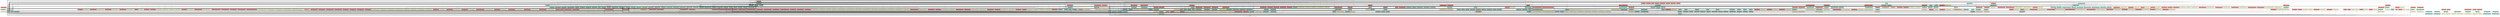 digraph dependencies { node [shape="rect", style="filled", colorscheme=set312]; ranksep=0.4; compound=false; remincross=true; splines=true; splines=ortho; rankdir=LR; rankdir=TB; rankdir=BT; label=<<table BORDER="0"> <tr> <td colspan="5" align="center"><b>Legend</b></td> </tr> <tr> <td> <table BORDER="0"> <tr> <td bgcolor="#ffffb3" width="20"></td> <td>  Declarations</td> </tr> </table> </td> <td> <table BORDER="0"> <tr> <td bgcolor="#8dd3c7" width="20"></td> <td>  Module</td> </tr> </table> </td> <td> <table BORDER="0"> <tr> <td bgcolor="#80b1d3" width="20"></td> <td>  Bootstrap</td> </tr> </table> </td> <td> <table BORDER="0"> <tr> <td bgcolor="#fdb462" width="20"></td> <td>  Providers</td> </tr> </table> </td> <td> <table BORDER="0"> <tr> <td bgcolor="#fb8072" width="20"></td> <td>  Exports</td> </tr> </table> </td> </tr></table>>; ratio=compress; fontname="sans-serif";  subgraph "cluster_ActiveFacetsModule" { label=""; style="dotted";node [shape="folder", fillcolor=1]; subgraph cluster_ActiveFacetsModule_declarations { style="solid";node [style="filled", shape="rect"]; node [fillcolor=2]; "ActiveFacetsComponent"; }  "ActiveFacetsComponent" -> "ActiveFacetsModule" [style="solid", lhead="cluster_ActiveFacetsModule" ltail="cluster_ActiveFacetsModule_declarations"]; subgraph "cluster_ActiveFacetsModule_ActiveFacetsComponent_providers" { style="solid";  }    subgraph cluster_ActiveFacetsModule_imports { style="solid"; node [style="filled", fillcolor=1, shape="rect"];    "I18nModule" [label="I18nModule", shape="folder"];    "IconModule" [label="IconModule", shape="folder"];    "KeyboardFocusModule" [label="KeyboardFocusModule", shape="folder"];   }    "I18nModule" -> "ActiveFacetsModule" [lhead="cluster_ActiveFacetsModule", ltail="cluster_ActiveFacetsModule_imports"];    "IconModule" -> "ActiveFacetsModule" [lhead="cluster_ActiveFacetsModule", ltail="cluster_ActiveFacetsModule_imports"];    "KeyboardFocusModule" -> "ActiveFacetsModule" [lhead="cluster_ActiveFacetsModule", ltail="cluster_ActiveFacetsModule_imports"];     subgraph cluster_ActiveFacetsModule_exports { style="solid";node [style="filled", fillcolor=4, shape="rect"];"ActiveFacetsComponent " [label="ActiveFacetsComponent ", shape="rect"]}  "ActiveFacetsModule" -> "ActiveFacetsComponent " [style="dashed", ltail="cluster_ActiveFacetsModule" lhead="cluster_ActiveFacetsModule_exports"];    subgraph cluster_ActiveFacetsModule_bootstrap { style="solid"; node [style="filled", fillcolor=5, shape="rect"];  }    subgraph cluster_ActiveFacetsModule_providers { style="solid"; node [style="filled", fillcolor=6, shape="rect"];   }     }  subgraph "cluster_AddressBookModule" { label=""; style="dotted";node [shape="folder", fillcolor=1]; subgraph cluster_AddressBookModule_declarations { style="solid";node [style="filled", shape="rect"]; node [fillcolor=2]; "AddressBookComponent"; }  "AddressBookComponent" -> "AddressBookModule" [style="solid", lhead="cluster_AddressBookModule" ltail="cluster_AddressBookModule_declarations"]; subgraph "cluster_AddressBookModule_AddressBookComponent_providers" { style="solid";  }    subgraph cluster_AddressBookModule_imports { style="solid"; node [style="filled", fillcolor=1, shape="rect"];    "AddressFormModule" [label="AddressFormModule", shape="folder"];    "CardModule" [label="CardModule", shape="folder"];    "I18nModule" [label="I18nModule", shape="folder"];    "SpinnerModule" [label="SpinnerModule", shape="folder"];   }    "AddressFormModule" -> "AddressBookModule" [lhead="cluster_AddressBookModule", ltail="cluster_AddressBookModule_imports"];    "CardModule" -> "AddressBookModule" [lhead="cluster_AddressBookModule", ltail="cluster_AddressBookModule_imports"];    "I18nModule" -> "AddressBookModule" [lhead="cluster_AddressBookModule", ltail="cluster_AddressBookModule_imports"];    "SpinnerModule" -> "AddressBookModule" [lhead="cluster_AddressBookModule", ltail="cluster_AddressBookModule_imports"];     subgraph cluster_AddressBookModule_exports { style="solid";node [style="filled", fillcolor=4, shape="rect"];"AddressBookComponent " [label="AddressBookComponent ", shape="rect"]}  "AddressBookModule" -> "AddressBookComponent " [style="dashed", ltail="cluster_AddressBookModule" lhead="cluster_AddressBookModule_exports"];    subgraph cluster_AddressBookModule_bootstrap { style="solid"; node [style="filled", fillcolor=5, shape="rect"];  }    subgraph cluster_AddressBookModule_providers { style="solid"; node [style="filled", fillcolor=6, shape="rect"];    "UserAddressService" [label="UserAddressService", shape="oval"];   }    "UserAddressService" -> "AddressBookModule" [lhead="cluster_AddressBookModule", ltail="cluster_AddressBookModule_providers"];     }  subgraph "cluster_AddressFormModule" { label=""; style="dotted";node [shape="folder", fillcolor=1]; subgraph cluster_AddressFormModule_declarations { style="solid";node [style="filled", shape="rect"]; node [fillcolor=2]; "AddressFormComponent"; node [fillcolor=2]; "SuggestedAddressDialogComponent"; }  "AddressFormComponent" -> "AddressFormModule" [style="solid", lhead="cluster_AddressFormModule" ltail="cluster_AddressFormModule_declarations"]; subgraph "cluster_AddressFormModule_AddressFormComponent_providers" { style="solid";  }  "SuggestedAddressDialogComponent" -> "AddressFormModule" [style="solid", lhead="cluster_AddressFormModule" ltail="cluster_AddressFormModule_declarations"]; subgraph "cluster_AddressFormModule_SuggestedAddressDialogComponent_providers" { style="solid";  }    subgraph cluster_AddressFormModule_imports { style="solid"; node [style="filled", fillcolor=1, shape="rect"];    "FormErrorsModule" [label="FormErrorsModule", shape="folder"];    "I18nModule" [label="I18nModule", shape="folder"];    "IconModule" [label="IconModule", shape="folder"];   }    "FormErrorsModule" -> "AddressFormModule" [lhead="cluster_AddressFormModule", ltail="cluster_AddressFormModule_imports"];    "I18nModule" -> "AddressFormModule" [lhead="cluster_AddressFormModule", ltail="cluster_AddressFormModule_imports"];    "IconModule" -> "AddressFormModule" [lhead="cluster_AddressFormModule", ltail="cluster_AddressFormModule_imports"];     subgraph cluster_AddressFormModule_exports { style="solid";node [style="filled", fillcolor=4, shape="rect"];"AddressFormComponent " [label="AddressFormComponent ", shape="rect"]"SuggestedAddressDialogComponent " [label="SuggestedAddressDialogComponent ", shape="rect"]}  "AddressFormModule" -> "AddressFormComponent " [style="dashed", ltail="cluster_AddressFormModule" lhead="cluster_AddressFormModule_exports"];  "AddressFormModule" -> "SuggestedAddressDialogComponent " [style="dashed", ltail="cluster_AddressFormModule" lhead="cluster_AddressFormModule_exports"];    subgraph cluster_AddressFormModule_bootstrap { style="solid"; node [style="filled", fillcolor=5, shape="rect"];  }    subgraph cluster_AddressFormModule_providers { style="solid"; node [style="filled", fillcolor=6, shape="rect"];   }     }  subgraph "cluster_AddToCartModule" { label=""; style="dotted";node [shape="folder", fillcolor=1]; subgraph cluster_AddToCartModule_declarations { style="solid";node [style="filled", shape="rect"]; node [fillcolor=2]; "AddToCartComponent"; node [fillcolor=2]; "AddedToCartDialogComponent"; }  "AddToCartComponent" -> "AddToCartModule" [style="solid", lhead="cluster_AddToCartModule" ltail="cluster_AddToCartModule_declarations"]; subgraph "cluster_AddToCartModule_AddToCartComponent_providers" { style="solid";  }  "AddedToCartDialogComponent" -> "AddToCartModule" [style="solid", lhead="cluster_AddToCartModule" ltail="cluster_AddToCartModule_declarations"]; subgraph "cluster_AddToCartModule_AddedToCartDialogComponent_providers" { style="solid";  }    subgraph cluster_AddToCartModule_imports { style="solid"; node [style="filled", fillcolor=1, shape="rect"];    "CartSharedModule" [label="CartSharedModule", shape="folder"];    "FeaturesConfigModule" [label="FeaturesConfigModule", shape="folder"];    "I18nModule" [label="I18nModule", shape="folder"];    "IconModule" [label="IconModule", shape="folder"];    "ItemCounterModule" [label="ItemCounterModule", shape="folder"];    "KeyboardFocusModule" [label="KeyboardFocusModule", shape="folder"];    "PromotionsModule" [label="PromotionsModule", shape="folder"];    "SpinnerModule" [label="SpinnerModule", shape="folder"];    "UrlModule" [label="UrlModule", shape="folder"];   }    "CartSharedModule" -> "AddToCartModule" [lhead="cluster_AddToCartModule", ltail="cluster_AddToCartModule_imports"];    "FeaturesConfigModule" -> "AddToCartModule" [lhead="cluster_AddToCartModule", ltail="cluster_AddToCartModule_imports"];    "I18nModule" -> "AddToCartModule" [lhead="cluster_AddToCartModule", ltail="cluster_AddToCartModule_imports"];    "IconModule" -> "AddToCartModule" [lhead="cluster_AddToCartModule", ltail="cluster_AddToCartModule_imports"];    "ItemCounterModule" -> "AddToCartModule" [lhead="cluster_AddToCartModule", ltail="cluster_AddToCartModule_imports"];    "KeyboardFocusModule" -> "AddToCartModule" [lhead="cluster_AddToCartModule", ltail="cluster_AddToCartModule_imports"];    "PromotionsModule" -> "AddToCartModule" [lhead="cluster_AddToCartModule", ltail="cluster_AddToCartModule_imports"];    "SpinnerModule" -> "AddToCartModule" [lhead="cluster_AddToCartModule", ltail="cluster_AddToCartModule_imports"];    "UrlModule" -> "AddToCartModule" [lhead="cluster_AddToCartModule", ltail="cluster_AddToCartModule_imports"];     subgraph cluster_AddToCartModule_exports { style="solid";node [style="filled", fillcolor=4, shape="rect"];"AddToCartComponent " [label="AddToCartComponent ", shape="rect"]"AddedToCartDialogComponent " [label="AddedToCartDialogComponent ", shape="rect"]}  "AddToCartModule" -> "AddToCartComponent " [style="dashed", ltail="cluster_AddToCartModule" lhead="cluster_AddToCartModule_exports"];  "AddToCartModule" -> "AddedToCartDialogComponent " [style="dashed", ltail="cluster_AddToCartModule" lhead="cluster_AddToCartModule_exports"];    subgraph cluster_AddToCartModule_bootstrap { style="solid"; node [style="filled", fillcolor=5, shape="rect"];  }    subgraph cluster_AddToCartModule_providers { style="solid"; node [style="filled", fillcolor=6, shape="rect"];   }     }  subgraph "cluster_AddToWishListModule" { label=""; style="dotted";node [shape="folder", fillcolor=1]; subgraph cluster_AddToWishListModule_declarations { style="solid";node [style="filled", shape="rect"]; node [fillcolor=2]; "AddToWishListComponent"; }  "AddToWishListComponent" -> "AddToWishListModule" [style="solid", lhead="cluster_AddToWishListModule" ltail="cluster_AddToWishListModule_declarations"]; subgraph "cluster_AddToWishListModule_AddToWishListComponent_providers" { style="solid";  }    subgraph cluster_AddToWishListModule_imports { style="solid"; node [style="filled", fillcolor=1, shape="rect"];    "I18nModule" [label="I18nModule", shape="folder"];    "IconModule" [label="IconModule", shape="folder"];    "UrlModule" [label="UrlModule", shape="folder"];   }    "I18nModule" -> "AddToWishListModule" [lhead="cluster_AddToWishListModule", ltail="cluster_AddToWishListModule_imports"];    "IconModule" -> "AddToWishListModule" [lhead="cluster_AddToWishListModule", ltail="cluster_AddToWishListModule_imports"];    "UrlModule" -> "AddToWishListModule" [lhead="cluster_AddToWishListModule", ltail="cluster_AddToWishListModule_imports"];     subgraph cluster_AddToWishListModule_exports { style="solid";node [style="filled", fillcolor=4, shape="rect"];"AddToWishListComponent " [label="AddToWishListComponent ", shape="rect"]}  "AddToWishListModule" -> "AddToWishListComponent " [style="dashed", ltail="cluster_AddToWishListModule" lhead="cluster_AddToWishListModule_exports"];    subgraph cluster_AddToWishListModule_bootstrap { style="solid"; node [style="filled", fillcolor=5, shape="rect"];  }    subgraph cluster_AddToWishListModule_providers { style="solid"; node [style="filled", fillcolor=6, shape="rect"];   }     }  subgraph "cluster_AmendOrderActionsModule" { label=""; style="dotted";node [shape="folder", fillcolor=1]; subgraph cluster_AmendOrderActionsModule_declarations { style="solid";node [style="filled", shape="rect"]; node [fillcolor=2]; "AmendOrderActionsComponent"; }  "AmendOrderActionsComponent" -> "AmendOrderActionsModule" [style="solid", lhead="cluster_AmendOrderActionsModule" ltail="cluster_AmendOrderActionsModule_declarations"]; subgraph "cluster_AmendOrderActionsModule_AmendOrderActionsComponent_providers" { style="solid";  }    subgraph cluster_AmendOrderActionsModule_imports { style="solid"; node [style="filled", fillcolor=1, shape="rect"];    "I18nModule" [label="I18nModule", shape="folder"];    "UrlModule" [label="UrlModule", shape="folder"];   }    "I18nModule" -> "AmendOrderActionsModule" [lhead="cluster_AmendOrderActionsModule", ltail="cluster_AmendOrderActionsModule_imports"];    "UrlModule" -> "AmendOrderActionsModule" [lhead="cluster_AmendOrderActionsModule", ltail="cluster_AmendOrderActionsModule_imports"];     subgraph cluster_AmendOrderActionsModule_exports { style="solid";node [style="filled", fillcolor=4, shape="rect"];"AmendOrderActionsComponent " [label="AmendOrderActionsComponent ", shape="rect"]}  "AmendOrderActionsModule" -> "AmendOrderActionsComponent " [style="dashed", ltail="cluster_AmendOrderActionsModule" lhead="cluster_AmendOrderActionsModule_exports"];    subgraph cluster_AmendOrderActionsModule_bootstrap { style="solid"; node [style="filled", fillcolor=5, shape="rect"];  }    subgraph cluster_AmendOrderActionsModule_providers { style="solid"; node [style="filled", fillcolor=6, shape="rect"];   }     }  subgraph "cluster_AmendOrderItemsModule" { label=""; style="dotted";node [shape="folder", fillcolor=1]; subgraph cluster_AmendOrderItemsModule_declarations { style="solid";node [style="filled", shape="rect"]; node [fillcolor=2]; "CancelOrReturnItemsComponent"; }  "CancelOrReturnItemsComponent" -> "AmendOrderItemsModule" [style="solid", lhead="cluster_AmendOrderItemsModule" ltail="cluster_AmendOrderItemsModule_declarations"]; subgraph "cluster_AmendOrderItemsModule_CancelOrReturnItemsComponent_providers" { style="solid";  }    subgraph cluster_AmendOrderItemsModule_imports { style="solid"; node [style="filled", fillcolor=1, shape="rect"];    "FeaturesConfigModule" [label="FeaturesConfigModule", shape="folder"];    "FormErrorsModule" [label="FormErrorsModule", shape="folder"];    "I18nModule" [label="I18nModule", shape="folder"];    "ItemCounterModule" [label="ItemCounterModule", shape="folder"];    "MediaModule" [label="MediaModule", shape="folder"];   }    "FeaturesConfigModule" -> "AmendOrderItemsModule" [lhead="cluster_AmendOrderItemsModule", ltail="cluster_AmendOrderItemsModule_imports"];    "FormErrorsModule" -> "AmendOrderItemsModule" [lhead="cluster_AmendOrderItemsModule", ltail="cluster_AmendOrderItemsModule_imports"];    "I18nModule" -> "AmendOrderItemsModule" [lhead="cluster_AmendOrderItemsModule", ltail="cluster_AmendOrderItemsModule_imports"];    "ItemCounterModule" -> "AmendOrderItemsModule" [lhead="cluster_AmendOrderItemsModule", ltail="cluster_AmendOrderItemsModule_imports"];    "MediaModule" -> "AmendOrderItemsModule" [lhead="cluster_AmendOrderItemsModule", ltail="cluster_AmendOrderItemsModule_imports"];     subgraph cluster_AmendOrderItemsModule_exports { style="solid";node [style="filled", fillcolor=4, shape="rect"];"CancelOrReturnItemsComponent " [label="CancelOrReturnItemsComponent ", shape="rect"]}  "AmendOrderItemsModule" -> "CancelOrReturnItemsComponent " [style="dashed", ltail="cluster_AmendOrderItemsModule" lhead="cluster_AmendOrderItemsModule_exports"];    subgraph cluster_AmendOrderItemsModule_bootstrap { style="solid"; node [style="filled", fillcolor=5, shape="rect"];  }    subgraph cluster_AmendOrderItemsModule_providers { style="solid"; node [style="filled", fillcolor=6, shape="rect"];   }     }  subgraph "cluster_AmendOrderModule" { label=""; style="dotted";node [shape="folder", fillcolor=1]; subgraph cluster_AmendOrderModule_declarations { style="solid";node [style="filled", shape="rect"]; }    subgraph cluster_AmendOrderModule_imports { style="solid"; node [style="filled", fillcolor=1, shape="rect"];   }     subgraph cluster_AmendOrderModule_exports { style="solid";node [style="filled", fillcolor=4, shape="rect"];}    subgraph cluster_AmendOrderModule_bootstrap { style="solid"; node [style="filled", fillcolor=5, shape="rect"];  }    subgraph cluster_AmendOrderModule_providers { style="solid"; node [style="filled", fillcolor=6, shape="rect"];   }     }  subgraph "cluster_AnonymousConsentManagementBannerModule" { label=""; style="dotted";node [shape="folder", fillcolor=1]; subgraph cluster_AnonymousConsentManagementBannerModule_declarations { style="solid";node [style="filled", shape="rect"]; node [fillcolor=2]; "AnonymousConsentManagementBannerComponent"; node [fillcolor=2]; "AnonymousConsentOpenDialogComponent"; }  "AnonymousConsentManagementBannerComponent" -> "AnonymousConsentManagementBannerModule" [style="solid", lhead="cluster_AnonymousConsentManagementBannerModule" ltail="cluster_AnonymousConsentManagementBannerModule_declarations"]; subgraph "cluster_AnonymousConsentManagementBannerModule_AnonymousConsentManagementBannerComponent_providers" { style="solid";  }  "AnonymousConsentOpenDialogComponent" -> "AnonymousConsentManagementBannerModule" [style="solid", lhead="cluster_AnonymousConsentManagementBannerModule" ltail="cluster_AnonymousConsentManagementBannerModule_declarations"]; subgraph "cluster_AnonymousConsentManagementBannerModule_AnonymousConsentOpenDialogComponent_providers" { style="solid";  }    subgraph cluster_AnonymousConsentManagementBannerModule_imports { style="solid"; node [style="filled", fillcolor=1, shape="rect"];    "FeaturesConfigModule" [label="FeaturesConfigModule", shape="folder"];    "I18nModule" [label="I18nModule", shape="folder"];    "KeyboardFocusModule" [label="KeyboardFocusModule", shape="folder"];   }    "FeaturesConfigModule" -> "AnonymousConsentManagementBannerModule" [lhead="cluster_AnonymousConsentManagementBannerModule", ltail="cluster_AnonymousConsentManagementBannerModule_imports"];    "I18nModule" -> "AnonymousConsentManagementBannerModule" [lhead="cluster_AnonymousConsentManagementBannerModule", ltail="cluster_AnonymousConsentManagementBannerModule_imports"];    "KeyboardFocusModule" -> "AnonymousConsentManagementBannerModule" [lhead="cluster_AnonymousConsentManagementBannerModule", ltail="cluster_AnonymousConsentManagementBannerModule_imports"];     subgraph cluster_AnonymousConsentManagementBannerModule_exports { style="solid";node [style="filled", fillcolor=4, shape="rect"];"AnonymousConsentManagementBannerComponent " [label="AnonymousConsentManagementBannerComponent ", shape="rect"]"AnonymousConsentOpenDialogComponent " [label="AnonymousConsentOpenDialogComponent ", shape="rect"]}  "AnonymousConsentManagementBannerModule" -> "AnonymousConsentManagementBannerComponent " [style="dashed", ltail="cluster_AnonymousConsentManagementBannerModule" lhead="cluster_AnonymousConsentManagementBannerModule_exports"];  "AnonymousConsentManagementBannerModule" -> "AnonymousConsentOpenDialogComponent " [style="dashed", ltail="cluster_AnonymousConsentManagementBannerModule" lhead="cluster_AnonymousConsentManagementBannerModule_exports"];    subgraph cluster_AnonymousConsentManagementBannerModule_bootstrap { style="solid"; node [style="filled", fillcolor=5, shape="rect"];  }    subgraph cluster_AnonymousConsentManagementBannerModule_providers { style="solid"; node [style="filled", fillcolor=6, shape="rect"];   }     }  subgraph "cluster_AnonymousConsentsDialogModule" { label=""; style="dotted";node [shape="folder", fillcolor=1]; subgraph cluster_AnonymousConsentsDialogModule_declarations { style="solid";node [style="filled", shape="rect"]; node [fillcolor=2]; "AnonymousConsentDialogComponent"; }  "AnonymousConsentDialogComponent" -> "AnonymousConsentsDialogModule" [style="solid", lhead="cluster_AnonymousConsentsDialogModule" ltail="cluster_AnonymousConsentsDialogModule_declarations"]; subgraph "cluster_AnonymousConsentsDialogModule_AnonymousConsentDialogComponent_providers" { style="solid";  }    subgraph cluster_AnonymousConsentsDialogModule_imports { style="solid"; node [style="filled", fillcolor=1, shape="rect"];    "ConsentManagementModule" [label="ConsentManagementModule", shape="folder"];    "I18nModule" [label="I18nModule", shape="folder"];    "IconModule" [label="IconModule", shape="folder"];    "KeyboardFocusModule" [label="KeyboardFocusModule", shape="folder"];    "SpinnerModule" [label="SpinnerModule", shape="folder"];   }    "ConsentManagementModule" -> "AnonymousConsentsDialogModule" [lhead="cluster_AnonymousConsentsDialogModule", ltail="cluster_AnonymousConsentsDialogModule_imports"];    "I18nModule" -> "AnonymousConsentsDialogModule" [lhead="cluster_AnonymousConsentsDialogModule", ltail="cluster_AnonymousConsentsDialogModule_imports"];    "IconModule" -> "AnonymousConsentsDialogModule" [lhead="cluster_AnonymousConsentsDialogModule", ltail="cluster_AnonymousConsentsDialogModule_imports"];    "KeyboardFocusModule" -> "AnonymousConsentsDialogModule" [lhead="cluster_AnonymousConsentsDialogModule", ltail="cluster_AnonymousConsentsDialogModule_imports"];    "SpinnerModule" -> "AnonymousConsentsDialogModule" [lhead="cluster_AnonymousConsentsDialogModule", ltail="cluster_AnonymousConsentsDialogModule_imports"];     subgraph cluster_AnonymousConsentsDialogModule_exports { style="solid";node [style="filled", fillcolor=4, shape="rect"];"AnonymousConsentDialogComponent " [label="AnonymousConsentDialogComponent ", shape="rect"]}  "AnonymousConsentsDialogModule" -> "AnonymousConsentDialogComponent " [style="dashed", ltail="cluster_AnonymousConsentsDialogModule" lhead="cluster_AnonymousConsentsDialogModule_exports"];    subgraph cluster_AnonymousConsentsDialogModule_bootstrap { style="solid"; node [style="filled", fillcolor=5, shape="rect"];  }    subgraph cluster_AnonymousConsentsDialogModule_providers { style="solid"; node [style="filled", fillcolor=6, shape="rect"];   }     }  subgraph "cluster_AnonymousConsentsModule" { label=""; style="dotted";node [shape="folder", fillcolor=1]; subgraph cluster_AnonymousConsentsModule_declarations { style="solid";node [style="filled", shape="rect"]; }    subgraph cluster_AnonymousConsentsModule_imports { style="solid"; node [style="filled", fillcolor=1, shape="rect"];    "AnonymousConsentsStoreModule" [label="AnonymousConsentsStoreModule", shape="folder"];   }    "AnonymousConsentsStoreModule" -> "AnonymousConsentsModule" [lhead="cluster_AnonymousConsentsModule", ltail="cluster_AnonymousConsentsModule_imports"];     subgraph cluster_AnonymousConsentsModule_exports { style="solid";node [style="filled", fillcolor=4, shape="rect"];}    subgraph cluster_AnonymousConsentsModule_bootstrap { style="solid"; node [style="filled", fillcolor=5, shape="rect"];  }    subgraph cluster_AnonymousConsentsModule_providers { style="solid"; node [style="filled", fillcolor=6, shape="rect"];   }     }  subgraph "cluster_AnonymousConsentsStoreModule" { label=""; style="dotted";node [shape="folder", fillcolor=1]; subgraph cluster_AnonymousConsentsStoreModule_declarations { style="solid";node [style="filled", shape="rect"]; }    subgraph cluster_AnonymousConsentsStoreModule_imports { style="solid"; node [style="filled", fillcolor=1, shape="rect"];    "StateModule" [label="StateModule", shape="folder"];   }    "StateModule" -> "AnonymousConsentsStoreModule" [lhead="cluster_AnonymousConsentsStoreModule", ltail="cluster_AnonymousConsentsStoreModule_imports"];     subgraph cluster_AnonymousConsentsStoreModule_exports { style="solid";node [style="filled", fillcolor=4, shape="rect"];}    subgraph cluster_AnonymousConsentsStoreModule_bootstrap { style="solid"; node [style="filled", fillcolor=5, shape="rect"];  }    subgraph cluster_AnonymousConsentsStoreModule_providers { style="solid"; node [style="filled", fillcolor=6, shape="rect"];   }     }  subgraph "cluster_AsmLoaderModule" { label=""; style="dotted";node [shape="folder", fillcolor=1]; subgraph cluster_AsmLoaderModule_declarations { style="solid";node [style="filled", shape="rect"]; }    subgraph cluster_AsmLoaderModule_imports { style="solid"; node [style="filled", fillcolor=1, shape="rect"];   }     subgraph cluster_AsmLoaderModule_exports { style="solid";node [style="filled", fillcolor=4, shape="rect"];}    subgraph cluster_AsmLoaderModule_bootstrap { style="solid"; node [style="filled", fillcolor=5, shape="rect"];  }    subgraph cluster_AsmLoaderModule_providers { style="solid"; node [style="filled", fillcolor=6, shape="rect"];   }     }  subgraph "cluster_AsmModule" { label=""; style="dotted";node [shape="folder", fillcolor=1]; subgraph cluster_AsmModule_declarations { style="solid";node [style="filled", shape="rect"]; }    subgraph cluster_AsmModule_imports { style="solid"; node [style="filled", fillcolor=1, shape="rect"];    "AsmStoreModule" [label="AsmStoreModule", shape="folder"];   }    "AsmStoreModule" -> "AsmModule" [lhead="cluster_AsmModule", ltail="cluster_AsmModule_imports"];     subgraph cluster_AsmModule_exports { style="solid";node [style="filled", fillcolor=4, shape="rect"];}    subgraph cluster_AsmModule_bootstrap { style="solid"; node [style="filled", fillcolor=5, shape="rect"];  }    subgraph cluster_AsmModule_providers { style="solid"; node [style="filled", fillcolor=6, shape="rect"];   }     }  subgraph "cluster_AsmModule" { label=""; style="dotted";node [shape="folder", fillcolor=1]; subgraph cluster_AsmModule_declarations { style="solid";node [style="filled", shape="rect"]; node [fillcolor=2]; "AsmMainUiComponent"; node [fillcolor=2]; "AsmSessionTimerComponent"; node [fillcolor=2]; "AsmToggleUiComponent"; node [fillcolor=2]; "CSAgentLoginFormComponent"; node [fillcolor=2]; "CustomerEmulationComponent"; node [fillcolor=2]; "CustomerSelectionComponent"; node [fillcolor=2]; "FormatTimerPipe"; }  "AsmMainUiComponent" -> "AsmModule" [style="solid", lhead="cluster_AsmModule" ltail="cluster_AsmModule_declarations"]; subgraph "cluster_AsmModule_AsmMainUiComponent_providers" { style="solid";  }  "AsmSessionTimerComponent" -> "AsmModule" [style="solid", lhead="cluster_AsmModule" ltail="cluster_AsmModule_declarations"]; subgraph "cluster_AsmModule_AsmSessionTimerComponent_providers" { style="solid";  }  "AsmToggleUiComponent" -> "AsmModule" [style="solid", lhead="cluster_AsmModule" ltail="cluster_AsmModule_declarations"]; subgraph "cluster_AsmModule_AsmToggleUiComponent_providers" { style="solid";  }  "CSAgentLoginFormComponent" -> "AsmModule" [style="solid", lhead="cluster_AsmModule" ltail="cluster_AsmModule_declarations"]; subgraph "cluster_AsmModule_CSAgentLoginFormComponent_providers" { style="solid";  }  "CustomerEmulationComponent" -> "AsmModule" [style="solid", lhead="cluster_AsmModule" ltail="cluster_AsmModule_declarations"]; subgraph "cluster_AsmModule_CustomerEmulationComponent_providers" { style="solid";  }  "CustomerSelectionComponent" -> "AsmModule" [style="solid", lhead="cluster_AsmModule" ltail="cluster_AsmModule_declarations"]; subgraph "cluster_AsmModule_CustomerSelectionComponent_providers" { style="solid";  }  "FormatTimerPipe" -> "AsmModule" [style="solid", lhead="cluster_AsmModule" ltail="cluster_AsmModule_declarations"]; subgraph "cluster_AsmModule_FormatTimerPipe_providers" { style="solid";  }    subgraph cluster_AsmModule_imports { style="solid"; node [style="filled", fillcolor=1, shape="rect"];    "AsmLoaderModule" [label="AsmLoaderModule", shape="folder"];    "FormErrorsModule" [label="FormErrorsModule", shape="folder"];    "I18nModule" [label="I18nModule", shape="folder"];   }    "AsmLoaderModule" -> "AsmModule" [lhead="cluster_AsmModule", ltail="cluster_AsmModule_imports"];    "FormErrorsModule" -> "AsmModule" [lhead="cluster_AsmModule", ltail="cluster_AsmModule_imports"];    "I18nModule" -> "AsmModule" [lhead="cluster_AsmModule", ltail="cluster_AsmModule_imports"];     subgraph cluster_AsmModule_exports { style="solid";node [style="filled", fillcolor=4, shape="rect"];}    subgraph cluster_AsmModule_bootstrap { style="solid"; node [style="filled", fillcolor=5, shape="rect"];  }    subgraph cluster_AsmModule_providers { style="solid"; node [style="filled", fillcolor=6, shape="rect"];   }     }  subgraph "cluster_AsmOccModule" { label=""; style="dotted";node [shape="folder", fillcolor=1]; subgraph cluster_AsmOccModule_declarations { style="solid";node [style="filled", shape="rect"]; }    subgraph cluster_AsmOccModule_imports { style="solid"; node [style="filled", fillcolor=1, shape="rect"];   }     subgraph cluster_AsmOccModule_exports { style="solid";node [style="filled", fillcolor=4, shape="rect"];}    subgraph cluster_AsmOccModule_bootstrap { style="solid"; node [style="filled", fillcolor=5, shape="rect"];  }    subgraph cluster_AsmOccModule_providers { style="solid"; node [style="filled", fillcolor=6, shape="rect"];   }     }  subgraph "cluster_AsmStoreModule" { label=""; style="dotted";node [shape="folder", fillcolor=1]; subgraph cluster_AsmStoreModule_declarations { style="solid";node [style="filled", shape="rect"]; }    subgraph cluster_AsmStoreModule_imports { style="solid"; node [style="filled", fillcolor=1, shape="rect"];    "StateModule" [label="StateModule", shape="folder"];   }    "StateModule" -> "AsmStoreModule" [lhead="cluster_AsmStoreModule", ltail="cluster_AsmStoreModule_imports"];     subgraph cluster_AsmStoreModule_exports { style="solid";node [style="filled", fillcolor=4, shape="rect"];}    subgraph cluster_AsmStoreModule_bootstrap { style="solid"; node [style="filled", fillcolor=5, shape="rect"];  }    subgraph cluster_AsmStoreModule_providers { style="solid"; node [style="filled", fillcolor=6, shape="rect"];   }     }  subgraph "cluster_AttributesModule" { label=""; style="dotted";node [shape="folder", fillcolor=1]; subgraph cluster_AttributesModule_declarations { style="solid";node [style="filled", shape="rect"]; node [fillcolor=2]; "AttributesDirective"; }  "AttributesDirective" -> "AttributesModule" [style="solid", lhead="cluster_AttributesModule" ltail="cluster_AttributesModule_declarations"]; subgraph "cluster_AttributesModule_AttributesDirective_providers" { style="solid";  }    subgraph cluster_AttributesModule_imports { style="solid"; node [style="filled", fillcolor=1, shape="rect"];   }     subgraph cluster_AttributesModule_exports { style="solid";node [style="filled", fillcolor=4, shape="rect"];"AttributesDirective " [label="AttributesDirective ", shape="rect"]}  "AttributesModule" -> "AttributesDirective " [style="dashed", ltail="cluster_AttributesModule" lhead="cluster_AttributesModule_exports"];    subgraph cluster_AttributesModule_bootstrap { style="solid"; node [style="filled", fillcolor=5, shape="rect"];  }    subgraph cluster_AttributesModule_providers { style="solid"; node [style="filled", fillcolor=6, shape="rect"];   }     }  subgraph "cluster_AuthModule" { label=""; style="dotted";node [shape="folder", fillcolor=1]; subgraph cluster_AuthModule_declarations { style="solid";node [style="filled", shape="rect"]; }    subgraph cluster_AuthModule_imports { style="solid"; node [style="filled", fillcolor=1, shape="rect"];    "AuthStoreModule" [label="AuthStoreModule", shape="folder"];   }    "AuthStoreModule" -> "AuthModule" [lhead="cluster_AuthModule", ltail="cluster_AuthModule_imports"];     subgraph cluster_AuthModule_exports { style="solid";node [style="filled", fillcolor=4, shape="rect"];}    subgraph cluster_AuthModule_bootstrap { style="solid"; node [style="filled", fillcolor=5, shape="rect"];  }    subgraph cluster_AuthModule_providers { style="solid"; node [style="filled", fillcolor=6, shape="rect"];   }     }  subgraph "cluster_AuthStoreModule" { label=""; style="dotted";node [shape="folder", fillcolor=1]; subgraph cluster_AuthStoreModule_declarations { style="solid";node [style="filled", shape="rect"]; }    subgraph cluster_AuthStoreModule_imports { style="solid"; node [style="filled", fillcolor=1, shape="rect"];    "StateModule" [label="StateModule", shape="folder"];   }    "StateModule" -> "AuthStoreModule" [lhead="cluster_AuthStoreModule", ltail="cluster_AuthStoreModule_imports"];     subgraph cluster_AuthStoreModule_exports { style="solid";node [style="filled", fillcolor=4, shape="rect"];}    subgraph cluster_AuthStoreModule_bootstrap { style="solid"; node [style="filled", fillcolor=5, shape="rect"];  }    subgraph cluster_AuthStoreModule_providers { style="solid"; node [style="filled", fillcolor=6, shape="rect"];   }     }  subgraph "cluster_B2cStorefrontModule" { label=""; style="dotted";node [shape="folder", fillcolor=1]; subgraph cluster_B2cStorefrontModule_declarations { style="solid";node [style="filled", shape="rect"]; }    subgraph cluster_B2cStorefrontModule_imports { style="solid"; node [style="filled", fillcolor=1, shape="rect"];    "CmsLibModule" [label="CmsLibModule", shape="folder"];    "StorefrontModule" [label="StorefrontModule", shape="folder"];   }    "CmsLibModule" -> "B2cStorefrontModule" [lhead="cluster_B2cStorefrontModule", ltail="cluster_B2cStorefrontModule_imports"];    "StorefrontModule" -> "B2cStorefrontModule" [lhead="cluster_B2cStorefrontModule", ltail="cluster_B2cStorefrontModule_imports"];     subgraph cluster_B2cStorefrontModule_exports { style="solid";node [style="filled", fillcolor=4, shape="rect"];"StorefrontModule " [label="StorefrontModule ", shape="rect"]}  "B2cStorefrontModule" -> "StorefrontModule " [style="dashed", ltail="cluster_B2cStorefrontModule" lhead="cluster_B2cStorefrontModule_exports"];    subgraph cluster_B2cStorefrontModule_bootstrap { style="solid"; node [style="filled", fillcolor=5, shape="rect"];  }    subgraph cluster_B2cStorefrontModule_providers { style="solid"; node [style="filled", fillcolor=6, shape="rect"];   }     }  subgraph "cluster_BannerCarouselModule" { label=""; style="dotted";node [shape="folder", fillcolor=1]; subgraph cluster_BannerCarouselModule_declarations { style="solid";node [style="filled", shape="rect"]; node [fillcolor=2]; "BannerCarouselComponent"; }  "BannerCarouselComponent" -> "BannerCarouselModule" [style="solid", lhead="cluster_BannerCarouselModule" ltail="cluster_BannerCarouselModule_declarations"]; subgraph "cluster_BannerCarouselModule_BannerCarouselComponent_providers" { style="solid";  }    subgraph cluster_BannerCarouselModule_imports { style="solid"; node [style="filled", fillcolor=1, shape="rect"];    "CarouselModule" [label="CarouselModule", shape="folder"];    "MediaModule" [label="MediaModule", shape="folder"];   }    "CarouselModule" -> "BannerCarouselModule" [lhead="cluster_BannerCarouselModule", ltail="cluster_BannerCarouselModule_imports"];    "MediaModule" -> "BannerCarouselModule" [lhead="cluster_BannerCarouselModule", ltail="cluster_BannerCarouselModule_imports"];     subgraph cluster_BannerCarouselModule_exports { style="solid";node [style="filled", fillcolor=4, shape="rect"];"BannerCarouselComponent " [label="BannerCarouselComponent ", shape="rect"]}  "BannerCarouselModule" -> "BannerCarouselComponent " [style="dashed", ltail="cluster_BannerCarouselModule" lhead="cluster_BannerCarouselModule_exports"];    subgraph cluster_BannerCarouselModule_bootstrap { style="solid"; node [style="filled", fillcolor=5, shape="rect"];  }    subgraph cluster_BannerCarouselModule_providers { style="solid"; node [style="filled", fillcolor=6, shape="rect"];   }     }  subgraph "cluster_BannerModule" { label=""; style="dotted";node [shape="folder", fillcolor=1]; subgraph cluster_BannerModule_declarations { style="solid";node [style="filled", shape="rect"]; node [fillcolor=2]; "BannerComponent"; }  "BannerComponent" -> "BannerModule" [style="solid", lhead="cluster_BannerModule" ltail="cluster_BannerModule_declarations"]; subgraph "cluster_BannerModule_BannerComponent_providers" { style="solid";  }    subgraph cluster_BannerModule_imports { style="solid"; node [style="filled", fillcolor=1, shape="rect"];    "GenericLinkModule" [label="GenericLinkModule", shape="folder"];    "MediaModule" [label="MediaModule", shape="folder"];   }    "GenericLinkModule" -> "BannerModule" [lhead="cluster_BannerModule", ltail="cluster_BannerModule_imports"];    "MediaModule" -> "BannerModule" [lhead="cluster_BannerModule", ltail="cluster_BannerModule_imports"];     subgraph cluster_BannerModule_exports { style="solid";node [style="filled", fillcolor=4, shape="rect"];"BannerComponent " [label="BannerComponent ", shape="rect"]}  "BannerModule" -> "BannerComponent " [style="dashed", ltail="cluster_BannerModule" lhead="cluster_BannerModule_exports"];    subgraph cluster_BannerModule_bootstrap { style="solid"; node [style="filled", fillcolor=5, shape="rect"];  }    subgraph cluster_BannerModule_providers { style="solid"; node [style="filled", fillcolor=6, shape="rect"];   }     }  subgraph "cluster_BreadcrumbModule" { label=""; style="dotted";node [shape="folder", fillcolor=1]; subgraph cluster_BreadcrumbModule_declarations { style="solid";node [style="filled", shape="rect"]; node [fillcolor=2]; "BreadcrumbComponent"; }  "BreadcrumbComponent" -> "BreadcrumbModule" [style="solid", lhead="cluster_BreadcrumbModule" ltail="cluster_BreadcrumbModule_declarations"]; subgraph "cluster_BreadcrumbModule_BreadcrumbComponent_providers" { style="solid";  }    subgraph cluster_BreadcrumbModule_imports { style="solid"; node [style="filled", fillcolor=1, shape="rect"];    "CmsPageTitleModule" [label="CmsPageTitleModule", shape="folder"];   }    "CmsPageTitleModule" -> "BreadcrumbModule" [lhead="cluster_BreadcrumbModule", ltail="cluster_BreadcrumbModule_imports"];     subgraph cluster_BreadcrumbModule_exports { style="solid";node [style="filled", fillcolor=4, shape="rect"];"BreadcrumbComponent " [label="BreadcrumbComponent ", shape="rect"]}  "BreadcrumbModule" -> "BreadcrumbComponent " [style="dashed", ltail="cluster_BreadcrumbModule" lhead="cluster_BreadcrumbModule_exports"];    subgraph cluster_BreadcrumbModule_bootstrap { style="solid"; node [style="filled", fillcolor=5, shape="rect"];  }    subgraph cluster_BreadcrumbModule_providers { style="solid"; node [style="filled", fillcolor=6, shape="rect"];   }     }  subgraph "cluster_CancelOrderConfirmationModule" { label=""; style="dotted";node [shape="folder", fillcolor=1]; subgraph cluster_CancelOrderConfirmationModule_declarations { style="solid";node [style="filled", shape="rect"]; node [fillcolor=2]; "CancelOrderConfirmationComponent"; }  "CancelOrderConfirmationComponent" -> "CancelOrderConfirmationModule" [style="solid", lhead="cluster_CancelOrderConfirmationModule" ltail="cluster_CancelOrderConfirmationModule_declarations"]; subgraph "cluster_CancelOrderConfirmationModule_CancelOrderConfirmationComponent_providers" { style="solid";  }    subgraph cluster_CancelOrderConfirmationModule_imports { style="solid"; node [style="filled", fillcolor=1, shape="rect"];    "AmendOrderActionsModule" [label="AmendOrderActionsModule", shape="folder"];    "AmendOrderItemsModule" [label="AmendOrderItemsModule", shape="folder"];   }    "AmendOrderActionsModule" -> "CancelOrderConfirmationModule" [lhead="cluster_CancelOrderConfirmationModule", ltail="cluster_CancelOrderConfirmationModule_imports"];    "AmendOrderItemsModule" -> "CancelOrderConfirmationModule" [lhead="cluster_CancelOrderConfirmationModule", ltail="cluster_CancelOrderConfirmationModule_imports"];     subgraph cluster_CancelOrderConfirmationModule_exports { style="solid";node [style="filled", fillcolor=4, shape="rect"];"CancelOrderConfirmationComponent " [label="CancelOrderConfirmationComponent ", shape="rect"]}  "CancelOrderConfirmationModule" -> "CancelOrderConfirmationComponent " [style="dashed", ltail="cluster_CancelOrderConfirmationModule" lhead="cluster_CancelOrderConfirmationModule_exports"];    subgraph cluster_CancelOrderConfirmationModule_bootstrap { style="solid"; node [style="filled", fillcolor=5, shape="rect"];  }    subgraph cluster_CancelOrderConfirmationModule_providers { style="solid"; node [style="filled", fillcolor=6, shape="rect"];   }     }  subgraph "cluster_CancelOrderModule" { label=""; style="dotted";node [shape="folder", fillcolor=1]; subgraph cluster_CancelOrderModule_declarations { style="solid";node [style="filled", shape="rect"]; node [fillcolor=2]; "CancelOrderComponent"; }  "CancelOrderComponent" -> "CancelOrderModule" [style="solid", lhead="cluster_CancelOrderModule" ltail="cluster_CancelOrderModule_declarations"]; subgraph "cluster_CancelOrderModule_CancelOrderComponent_providers" { style="solid";  }    subgraph cluster_CancelOrderModule_imports { style="solid"; node [style="filled", fillcolor=1, shape="rect"];    "AmendOrderActionsModule" [label="AmendOrderActionsModule", shape="folder"];    "AmendOrderItemsModule" [label="AmendOrderItemsModule", shape="folder"];    "FormErrorsModule" [label="FormErrorsModule", shape="folder"];   }    "AmendOrderActionsModule" -> "CancelOrderModule" [lhead="cluster_CancelOrderModule", ltail="cluster_CancelOrderModule_imports"];    "AmendOrderItemsModule" -> "CancelOrderModule" [lhead="cluster_CancelOrderModule", ltail="cluster_CancelOrderModule_imports"];    "FormErrorsModule" -> "CancelOrderModule" [lhead="cluster_CancelOrderModule", ltail="cluster_CancelOrderModule_imports"];     subgraph cluster_CancelOrderModule_exports { style="solid";node [style="filled", fillcolor=4, shape="rect"];"CancelOrderComponent " [label="CancelOrderComponent ", shape="rect"]}  "CancelOrderModule" -> "CancelOrderComponent " [style="dashed", ltail="cluster_CancelOrderModule" lhead="cluster_CancelOrderModule_exports"];    subgraph cluster_CancelOrderModule_bootstrap { style="solid"; node [style="filled", fillcolor=5, shape="rect"];  }    subgraph cluster_CancelOrderModule_providers { style="solid"; node [style="filled", fillcolor=6, shape="rect"];   }     }  subgraph "cluster_CardModule" { label=""; style="dotted";node [shape="folder", fillcolor=1]; subgraph cluster_CardModule_declarations { style="solid";node [style="filled", shape="rect"]; node [fillcolor=2]; "CardComponent"; }  "CardComponent" -> "CardModule" [style="solid", lhead="cluster_CardModule" ltail="cluster_CardModule_declarations"]; subgraph "cluster_CardModule_CardComponent_providers" { style="solid";  }    subgraph cluster_CardModule_imports { style="solid"; node [style="filled", fillcolor=1, shape="rect"];    "I18nModule" [label="I18nModule", shape="folder"];    "IconModule" [label="IconModule", shape="folder"];   }    "I18nModule" -> "CardModule" [lhead="cluster_CardModule", ltail="cluster_CardModule_imports"];    "IconModule" -> "CardModule" [lhead="cluster_CardModule", ltail="cluster_CardModule_imports"];     subgraph cluster_CardModule_exports { style="solid";node [style="filled", fillcolor=4, shape="rect"];"CardComponent " [label="CardComponent ", shape="rect"]}  "CardModule" -> "CardComponent " [style="dashed", ltail="cluster_CardModule" lhead="cluster_CardModule_exports"];    subgraph cluster_CardModule_bootstrap { style="solid"; node [style="filled", fillcolor=5, shape="rect"];  }    subgraph cluster_CardModule_providers { style="solid"; node [style="filled", fillcolor=6, shape="rect"];   }     }  subgraph "cluster_CarouselModule" { label=""; style="dotted";node [shape="folder", fillcolor=1]; subgraph cluster_CarouselModule_declarations { style="solid";node [style="filled", shape="rect"]; node [fillcolor=2]; "CarouselComponent"; }  "CarouselComponent" -> "CarouselModule" [style="solid", lhead="cluster_CarouselModule" ltail="cluster_CarouselModule_declarations"]; subgraph "cluster_CarouselModule_CarouselComponent_providers" { style="solid";  }    subgraph cluster_CarouselModule_imports { style="solid"; node [style="filled", fillcolor=1, shape="rect"];    "IconModule" [label="IconModule", shape="folder"];    "MediaModule" [label="MediaModule", shape="folder"];    "UrlModule" [label="UrlModule", shape="folder"];   }    "IconModule" -> "CarouselModule" [lhead="cluster_CarouselModule", ltail="cluster_CarouselModule_imports"];    "MediaModule" -> "CarouselModule" [lhead="cluster_CarouselModule", ltail="cluster_CarouselModule_imports"];    "UrlModule" -> "CarouselModule" [lhead="cluster_CarouselModule", ltail="cluster_CarouselModule_imports"];     subgraph cluster_CarouselModule_exports { style="solid";node [style="filled", fillcolor=4, shape="rect"];"CarouselComponent " [label="CarouselComponent ", shape="rect"]}  "CarouselModule" -> "CarouselComponent " [style="dashed", ltail="cluster_CarouselModule" lhead="cluster_CarouselModule_exports"];    subgraph cluster_CarouselModule_bootstrap { style="solid"; node [style="filled", fillcolor=5, shape="rect"];  }    subgraph cluster_CarouselModule_providers { style="solid"; node [style="filled", fillcolor=6, shape="rect"];   }     }  subgraph "cluster_CartComponentModule" { label=""; style="dotted";node [shape="folder", fillcolor=1]; subgraph cluster_CartComponentModule_declarations { style="solid";node [style="filled", shape="rect"]; }    subgraph cluster_CartComponentModule_imports { style="solid"; node [style="filled", fillcolor=1, shape="rect"];    "CartDetailsModule" [label="CartDetailsModule", shape="folder"];    "CartSharedModule" [label="CartSharedModule", shape="folder"];    "CartTotalsModule" [label="CartTotalsModule", shape="folder"];    "SaveForLaterModule" [label="SaveForLaterModule", shape="folder"];   }    "CartDetailsModule" -> "CartComponentModule" [lhead="cluster_CartComponentModule", ltail="cluster_CartComponentModule_imports"];    "CartSharedModule" -> "CartComponentModule" [lhead="cluster_CartComponentModule", ltail="cluster_CartComponentModule_imports"];    "CartTotalsModule" -> "CartComponentModule" [lhead="cluster_CartComponentModule", ltail="cluster_CartComponentModule_imports"];    "SaveForLaterModule" -> "CartComponentModule" [lhead="cluster_CartComponentModule", ltail="cluster_CartComponentModule_imports"];     subgraph cluster_CartComponentModule_exports { style="solid";node [style="filled", fillcolor=4, shape="rect"];"AddToCartModule " [label="AddToCartModule ", shape="rect"]"AddToWishListModule " [label="AddToWishListModule ", shape="rect"]"CartDetailsModule " [label="CartDetailsModule ", shape="rect"]"CartModule " [label="CartModule ", shape="rect"]"CartSharedModule " [label="CartSharedModule ", shape="rect"]"CartTotalsModule " [label="CartTotalsModule ", shape="rect"]"MiniCartModule " [label="MiniCartModule ", shape="rect"]"SaveForLaterModule " [label="SaveForLaterModule ", shape="rect"]}  "CartComponentModule" -> "AddToCartModule " [style="dashed", ltail="cluster_CartComponentModule" lhead="cluster_CartComponentModule_exports"];  "CartComponentModule" -> "AddToWishListModule " [style="dashed", ltail="cluster_CartComponentModule" lhead="cluster_CartComponentModule_exports"];  "CartComponentModule" -> "CartDetailsModule " [style="dashed", ltail="cluster_CartComponentModule" lhead="cluster_CartComponentModule_exports"];  "CartComponentModule" -> "CartModule " [style="dashed", ltail="cluster_CartComponentModule" lhead="cluster_CartComponentModule_exports"];  "CartComponentModule" -> "CartSharedModule " [style="dashed", ltail="cluster_CartComponentModule" lhead="cluster_CartComponentModule_exports"];  "CartComponentModule" -> "CartTotalsModule " [style="dashed", ltail="cluster_CartComponentModule" lhead="cluster_CartComponentModule_exports"];  "CartComponentModule" -> "MiniCartModule " [style="dashed", ltail="cluster_CartComponentModule" lhead="cluster_CartComponentModule_exports"];  "CartComponentModule" -> "SaveForLaterModule " [style="dashed", ltail="cluster_CartComponentModule" lhead="cluster_CartComponentModule_exports"];    subgraph cluster_CartComponentModule_bootstrap { style="solid"; node [style="filled", fillcolor=5, shape="rect"];  }    subgraph cluster_CartComponentModule_providers { style="solid"; node [style="filled", fillcolor=6, shape="rect"];   }     }  subgraph "cluster_CartCouponModule" { label=""; style="dotted";node [shape="folder", fillcolor=1]; subgraph cluster_CartCouponModule_declarations { style="solid";node [style="filled", shape="rect"]; node [fillcolor=2]; "AppliedCouponsComponent"; node [fillcolor=2]; "CartCouponComponent"; }  "AppliedCouponsComponent" -> "CartCouponModule" [style="solid", lhead="cluster_CartCouponModule" ltail="cluster_CartCouponModule_declarations"]; subgraph "cluster_CartCouponModule_AppliedCouponsComponent_providers" { style="solid";  }  "CartCouponComponent" -> "CartCouponModule" [style="solid", lhead="cluster_CartCouponModule" ltail="cluster_CartCouponModule_declarations"]; subgraph "cluster_CartCouponModule_CartCouponComponent_providers" { style="solid";  }    subgraph cluster_CartCouponModule_imports { style="solid"; node [style="filled", fillcolor=1, shape="rect"];    "FormErrorsModule" [label="FormErrorsModule", shape="folder"];    "I18nModule" [label="I18nModule", shape="folder"];    "IconModule" [label="IconModule", shape="folder"];   }    "FormErrorsModule" -> "CartCouponModule" [lhead="cluster_CartCouponModule", ltail="cluster_CartCouponModule_imports"];    "I18nModule" -> "CartCouponModule" [lhead="cluster_CartCouponModule", ltail="cluster_CartCouponModule_imports"];    "IconModule" -> "CartCouponModule" [lhead="cluster_CartCouponModule", ltail="cluster_CartCouponModule_imports"];     subgraph cluster_CartCouponModule_exports { style="solid";node [style="filled", fillcolor=4, shape="rect"];"AppliedCouponsComponent " [label="AppliedCouponsComponent ", shape="rect"]"CartCouponComponent " [label="CartCouponComponent ", shape="rect"]}  "CartCouponModule" -> "AppliedCouponsComponent " [style="dashed", ltail="cluster_CartCouponModule" lhead="cluster_CartCouponModule_exports"];  "CartCouponModule" -> "CartCouponComponent " [style="dashed", ltail="cluster_CartCouponModule" lhead="cluster_CartCouponModule_exports"];    subgraph cluster_CartCouponModule_bootstrap { style="solid"; node [style="filled", fillcolor=5, shape="rect"];  }    subgraph cluster_CartCouponModule_providers { style="solid"; node [style="filled", fillcolor=6, shape="rect"];   }     }  subgraph "cluster_CartDetailsModule" { label=""; style="dotted";node [shape="folder", fillcolor=1]; subgraph cluster_CartDetailsModule_declarations { style="solid";node [style="filled", shape="rect"]; node [fillcolor=2]; "CartDetailsComponent"; }  "CartDetailsComponent" -> "CartDetailsModule" [style="solid", lhead="cluster_CartDetailsModule" ltail="cluster_CartDetailsModule_declarations"]; subgraph "cluster_CartDetailsModule_CartDetailsComponent_providers" { style="solid";  }    subgraph cluster_CartDetailsModule_imports { style="solid"; node [style="filled", fillcolor=1, shape="rect"];    "CartCouponModule" [label="CartCouponModule", shape="folder"];    "CartSharedModule" [label="CartSharedModule", shape="folder"];    "FeaturesConfigModule" [label="FeaturesConfigModule", shape="folder"];    "I18nModule" [label="I18nModule", shape="folder"];    "PromotionsModule" [label="PromotionsModule", shape="folder"];    "UrlModule" [label="UrlModule", shape="folder"];   }    "CartCouponModule" -> "CartDetailsModule" [lhead="cluster_CartDetailsModule", ltail="cluster_CartDetailsModule_imports"];    "CartSharedModule" -> "CartDetailsModule" [lhead="cluster_CartDetailsModule", ltail="cluster_CartDetailsModule_imports"];    "FeaturesConfigModule" -> "CartDetailsModule" [lhead="cluster_CartDetailsModule", ltail="cluster_CartDetailsModule_imports"];    "I18nModule" -> "CartDetailsModule" [lhead="cluster_CartDetailsModule", ltail="cluster_CartDetailsModule_imports"];    "PromotionsModule" -> "CartDetailsModule" [lhead="cluster_CartDetailsModule", ltail="cluster_CartDetailsModule_imports"];    "UrlModule" -> "CartDetailsModule" [lhead="cluster_CartDetailsModule", ltail="cluster_CartDetailsModule_imports"];     subgraph cluster_CartDetailsModule_exports { style="solid";node [style="filled", fillcolor=4, shape="rect"];"CartDetailsComponent " [label="CartDetailsComponent ", shape="rect"]}  "CartDetailsModule" -> "CartDetailsComponent " [style="dashed", ltail="cluster_CartDetailsModule" lhead="cluster_CartDetailsModule_exports"];    subgraph cluster_CartDetailsModule_bootstrap { style="solid"; node [style="filled", fillcolor=5, shape="rect"];  }    subgraph cluster_CartDetailsModule_providers { style="solid"; node [style="filled", fillcolor=6, shape="rect"];   }     }  subgraph "cluster_CartEventModule" { label=""; style="dotted";node [shape="folder", fillcolor=1]; subgraph cluster_CartEventModule_declarations { style="solid";node [style="filled", shape="rect"]; }    subgraph cluster_CartEventModule_imports { style="solid"; node [style="filled", fillcolor=1, shape="rect"];   }     subgraph cluster_CartEventModule_exports { style="solid";node [style="filled", fillcolor=4, shape="rect"];}    subgraph cluster_CartEventModule_bootstrap { style="solid"; node [style="filled", fillcolor=5, shape="rect"];  }    subgraph cluster_CartEventModule_providers { style="solid"; node [style="filled", fillcolor=6, shape="rect"];   }     }  subgraph "cluster_CartModule" { label=""; style="dotted";node [shape="folder", fillcolor=1]; subgraph cluster_CartModule_declarations { style="solid";node [style="filled", shape="rect"]; }    subgraph cluster_CartModule_imports { style="solid"; node [style="filled", fillcolor=1, shape="rect"];    "CartEventModule" [label="CartEventModule", shape="folder"];    "MultiCartStoreModule" [label="MultiCartStoreModule", shape="folder"];   }    "CartEventModule" -> "CartModule" [lhead="cluster_CartModule", ltail="cluster_CartModule_imports"];    "MultiCartStoreModule" -> "CartModule" [lhead="cluster_CartModule", ltail="cluster_CartModule_imports"];     subgraph cluster_CartModule_exports { style="solid";node [style="filled", fillcolor=4, shape="rect"];}    subgraph cluster_CartModule_bootstrap { style="solid"; node [style="filled", fillcolor=5, shape="rect"];  }    subgraph cluster_CartModule_providers { style="solid"; node [style="filled", fillcolor=6, shape="rect"];   }     }  subgraph "cluster_CartOccModule" { label=""; style="dotted";node [shape="folder", fillcolor=1]; subgraph cluster_CartOccModule_declarations { style="solid";node [style="filled", shape="rect"]; }    subgraph cluster_CartOccModule_imports { style="solid"; node [style="filled", fillcolor=1, shape="rect"];   }     subgraph cluster_CartOccModule_exports { style="solid";node [style="filled", fillcolor=4, shape="rect"];}    subgraph cluster_CartOccModule_bootstrap { style="solid"; node [style="filled", fillcolor=5, shape="rect"];  }    subgraph cluster_CartOccModule_providers { style="solid"; node [style="filled", fillcolor=6, shape="rect"];   }     }  subgraph "cluster_CartPageEventModule" { label=""; style="dotted";node [shape="folder", fillcolor=1]; subgraph cluster_CartPageEventModule_declarations { style="solid";node [style="filled", shape="rect"]; }    subgraph cluster_CartPageEventModule_imports { style="solid"; node [style="filled", fillcolor=1, shape="rect"];   }     subgraph cluster_CartPageEventModule_exports { style="solid";node [style="filled", fillcolor=4, shape="rect"];}    subgraph cluster_CartPageEventModule_bootstrap { style="solid"; node [style="filled", fillcolor=5, shape="rect"];  }    subgraph cluster_CartPageEventModule_providers { style="solid"; node [style="filled", fillcolor=6, shape="rect"];   }     }  subgraph "cluster_CartSharedModule" { label=""; style="dotted";node [shape="folder", fillcolor=1]; subgraph cluster_CartSharedModule_declarations { style="solid";node [style="filled", shape="rect"]; node [fillcolor=2]; "CartItemComponent"; node [fillcolor=2]; "CartItemListComponent"; node [fillcolor=2]; "OrderSummaryComponent"; }  "CartItemComponent" -> "CartSharedModule" [style="solid", lhead="cluster_CartSharedModule" ltail="cluster_CartSharedModule_declarations"]; subgraph "cluster_CartSharedModule_CartItemComponent_providers" { style="solid";  }  "CartItemListComponent" -> "CartSharedModule" [style="solid", lhead="cluster_CartSharedModule" ltail="cluster_CartSharedModule_declarations"]; subgraph "cluster_CartSharedModule_CartItemListComponent_providers" { style="solid";  }  "OrderSummaryComponent" -> "CartSharedModule" [style="solid", lhead="cluster_CartSharedModule" ltail="cluster_CartSharedModule_declarations"]; subgraph "cluster_CartSharedModule_OrderSummaryComponent_providers" { style="solid";  }    subgraph cluster_CartSharedModule_imports { style="solid"; node [style="filled", fillcolor=1, shape="rect"];    "CartCouponModule" [label="CartCouponModule", shape="folder"];    "FeaturesConfigModule" [label="FeaturesConfigModule", shape="folder"];    "I18nModule" [label="I18nModule", shape="folder"];    "ItemCounterModule" [label="ItemCounterModule", shape="folder"];    "MediaModule" [label="MediaModule", shape="folder"];    "PromotionsModule" [label="PromotionsModule", shape="folder"];    "UrlModule" [label="UrlModule", shape="folder"];   }    "CartCouponModule" -> "CartSharedModule" [lhead="cluster_CartSharedModule", ltail="cluster_CartSharedModule_imports"];    "FeaturesConfigModule" -> "CartSharedModule" [lhead="cluster_CartSharedModule", ltail="cluster_CartSharedModule_imports"];    "I18nModule" -> "CartSharedModule" [lhead="cluster_CartSharedModule", ltail="cluster_CartSharedModule_imports"];    "ItemCounterModule" -> "CartSharedModule" [lhead="cluster_CartSharedModule", ltail="cluster_CartSharedModule_imports"];    "MediaModule" -> "CartSharedModule" [lhead="cluster_CartSharedModule", ltail="cluster_CartSharedModule_imports"];    "PromotionsModule" -> "CartSharedModule" [lhead="cluster_CartSharedModule", ltail="cluster_CartSharedModule_imports"];    "UrlModule" -> "CartSharedModule" [lhead="cluster_CartSharedModule", ltail="cluster_CartSharedModule_imports"];     subgraph cluster_CartSharedModule_exports { style="solid";node [style="filled", fillcolor=4, shape="rect"];"CartItemComponent " [label="CartItemComponent ", shape="rect"]"CartItemListComponent " [label="CartItemListComponent ", shape="rect"]"OrderSummaryComponent " [label="OrderSummaryComponent ", shape="rect"]}  "CartSharedModule" -> "CartItemComponent " [style="dashed", ltail="cluster_CartSharedModule" lhead="cluster_CartSharedModule_exports"];  "CartSharedModule" -> "CartItemListComponent " [style="dashed", ltail="cluster_CartSharedModule" lhead="cluster_CartSharedModule_exports"];  "CartSharedModule" -> "OrderSummaryComponent " [style="dashed", ltail="cluster_CartSharedModule" lhead="cluster_CartSharedModule_exports"];    subgraph cluster_CartSharedModule_bootstrap { style="solid"; node [style="filled", fillcolor=5, shape="rect"];  }    subgraph cluster_CartSharedModule_providers { style="solid"; node [style="filled", fillcolor=6, shape="rect"];   }     }  subgraph "cluster_CartTotalsModule" { label=""; style="dotted";node [shape="folder", fillcolor=1]; subgraph cluster_CartTotalsModule_declarations { style="solid";node [style="filled", shape="rect"]; node [fillcolor=2]; "CartTotalsComponent"; }  "CartTotalsComponent" -> "CartTotalsModule" [style="solid", lhead="cluster_CartTotalsModule" ltail="cluster_CartTotalsModule_declarations"]; subgraph "cluster_CartTotalsModule_CartTotalsComponent_providers" { style="solid";  }    subgraph cluster_CartTotalsModule_imports { style="solid"; node [style="filled", fillcolor=1, shape="rect"];    "CartCouponModule" [label="CartCouponModule", shape="folder"];    "CartSharedModule" [label="CartSharedModule", shape="folder"];    "I18nModule" [label="I18nModule", shape="folder"];    "UrlModule" [label="UrlModule", shape="folder"];   }    "CartCouponModule" -> "CartTotalsModule" [lhead="cluster_CartTotalsModule", ltail="cluster_CartTotalsModule_imports"];    "CartSharedModule" -> "CartTotalsModule" [lhead="cluster_CartTotalsModule", ltail="cluster_CartTotalsModule_imports"];    "I18nModule" -> "CartTotalsModule" [lhead="cluster_CartTotalsModule", ltail="cluster_CartTotalsModule_imports"];    "UrlModule" -> "CartTotalsModule" [lhead="cluster_CartTotalsModule", ltail="cluster_CartTotalsModule_imports"];     subgraph cluster_CartTotalsModule_exports { style="solid";node [style="filled", fillcolor=4, shape="rect"];"CartTotalsComponent " [label="CartTotalsComponent ", shape="rect"]}  "CartTotalsModule" -> "CartTotalsComponent " [style="dashed", ltail="cluster_CartTotalsModule" lhead="cluster_CartTotalsModule_exports"];    subgraph cluster_CartTotalsModule_bootstrap { style="solid"; node [style="filled", fillcolor=5, shape="rect"];  }    subgraph cluster_CartTotalsModule_providers { style="solid"; node [style="filled", fillcolor=6, shape="rect"];   }     }  subgraph "cluster_CategoryNavigationModule" { label=""; style="dotted";node [shape="folder", fillcolor=1]; subgraph cluster_CategoryNavigationModule_declarations { style="solid";node [style="filled", shape="rect"]; node [fillcolor=2]; "CategoryNavigationComponent"; }  "CategoryNavigationComponent" -> "CategoryNavigationModule" [style="solid", lhead="cluster_CategoryNavigationModule" ltail="cluster_CategoryNavigationModule_declarations"]; subgraph "cluster_CategoryNavigationModule_CategoryNavigationComponent_providers" { style="solid";  }    subgraph cluster_CategoryNavigationModule_imports { style="solid"; node [style="filled", fillcolor=1, shape="rect"];    "NavigationModule" [label="NavigationModule", shape="folder"];   }    "NavigationModule" -> "CategoryNavigationModule" [lhead="cluster_CategoryNavigationModule", ltail="cluster_CategoryNavigationModule_imports"];     subgraph cluster_CategoryNavigationModule_exports { style="solid";node [style="filled", fillcolor=4, shape="rect"];"CategoryNavigationComponent " [label="CategoryNavigationComponent ", shape="rect"]}  "CategoryNavigationModule" -> "CategoryNavigationComponent " [style="dashed", ltail="cluster_CategoryNavigationModule" lhead="cluster_CategoryNavigationModule_exports"];    subgraph cluster_CategoryNavigationModule_bootstrap { style="solid"; node [style="filled", fillcolor=5, shape="rect"];  }    subgraph cluster_CategoryNavigationModule_providers { style="solid"; node [style="filled", fillcolor=6, shape="rect"];   }     }  subgraph "cluster_CdcAuthModule" { label=""; style="dotted";node [shape="folder", fillcolor=1]; subgraph cluster_CdcAuthModule_declarations { style="solid";node [style="filled", shape="rect"]; }    subgraph cluster_CdcAuthModule_imports { style="solid"; node [style="filled", fillcolor=1, shape="rect"];    "AuthModule" [label="AuthModule", shape="folder"];    "CdcAuthStoreModule" [label="CdcAuthStoreModule", shape="folder"];   }    "AuthModule" -> "CdcAuthModule" [lhead="cluster_CdcAuthModule", ltail="cluster_CdcAuthModule_imports"];    "CdcAuthStoreModule" -> "CdcAuthModule" [lhead="cluster_CdcAuthModule", ltail="cluster_CdcAuthModule_imports"];     subgraph cluster_CdcAuthModule_exports { style="solid";node [style="filled", fillcolor=4, shape="rect"];}    subgraph cluster_CdcAuthModule_bootstrap { style="solid"; node [style="filled", fillcolor=5, shape="rect"];  }    subgraph cluster_CdcAuthModule_providers { style="solid"; node [style="filled", fillcolor=6, shape="rect"];    "CdcUserAuthenticationTokenService" [label="CdcUserAuthenticationTokenService", shape="oval"];   }    "CdcUserAuthenticationTokenService" -> "CdcAuthModule" [lhead="cluster_CdcAuthModule", ltail="cluster_CdcAuthModule_providers"];     }  subgraph "cluster_CdcAuthStoreModule" { label=""; style="dotted";node [shape="folder", fillcolor=1]; subgraph cluster_CdcAuthStoreModule_declarations { style="solid";node [style="filled", shape="rect"]; }    subgraph cluster_CdcAuthStoreModule_imports { style="solid"; node [style="filled", fillcolor=1, shape="rect"];   }     subgraph cluster_CdcAuthStoreModule_exports { style="solid";node [style="filled", fillcolor=4, shape="rect"];}    subgraph cluster_CdcAuthStoreModule_bootstrap { style="solid"; node [style="filled", fillcolor=5, shape="rect"];  }    subgraph cluster_CdcAuthStoreModule_providers { style="solid"; node [style="filled", fillcolor=6, shape="rect"];   }     }  subgraph "cluster_CdcModule" { label=""; style="dotted";node [shape="folder", fillcolor=1]; subgraph cluster_CdcModule_declarations { style="solid";node [style="filled", shape="rect"]; }    subgraph cluster_CdcModule_imports { style="solid"; node [style="filled", fillcolor=1, shape="rect"];    "CdcAuthModule" [label="CdcAuthModule", shape="folder"];    "GigyaRaasModule" [label="GigyaRaasModule", shape="folder"];   }    "CdcAuthModule" -> "CdcModule" [lhead="cluster_CdcModule", ltail="cluster_CdcModule_imports"];    "GigyaRaasModule" -> "CdcModule" [lhead="cluster_CdcModule", ltail="cluster_CdcModule_imports"];     subgraph cluster_CdcModule_exports { style="solid";node [style="filled", fillcolor=4, shape="rect"];}    subgraph cluster_CdcModule_bootstrap { style="solid"; node [style="filled", fillcolor=5, shape="rect"];  }    subgraph cluster_CdcModule_providers { style="solid"; node [style="filled", fillcolor=6, shape="rect"];   }     }  subgraph "cluster_CdsModule" { label=""; style="dotted";node [shape="folder", fillcolor=1]; subgraph cluster_CdsModule_declarations { style="solid";node [style="filled", shape="rect"]; }    subgraph cluster_CdsModule_imports { style="solid"; node [style="filled", fillcolor=1, shape="rect"];    "MerchandisingModule" [label="MerchandisingModule", shape="folder"];    "ProfileTagModule" [label="ProfileTagModule", shape="folder"];   }    "MerchandisingModule" -> "CdsModule" [lhead="cluster_CdsModule", ltail="cluster_CdsModule_imports"];    "ProfileTagModule" -> "CdsModule" [lhead="cluster_CdsModule", ltail="cluster_CdsModule_imports"];     subgraph cluster_CdsModule_exports { style="solid";node [style="filled", fillcolor=4, shape="rect"];}    subgraph cluster_CdsModule_bootstrap { style="solid"; node [style="filled", fillcolor=5, shape="rect"];  }    subgraph cluster_CdsModule_providers { style="solid"; node [style="filled", fillcolor=6, shape="rect"];   }     }  subgraph "cluster_CheckoutComponentModule" { label=""; style="dotted";node [shape="folder", fillcolor=1]; subgraph cluster_CheckoutComponentModule_declarations { style="solid";node [style="filled", shape="rect"]; }    subgraph cluster_CheckoutComponentModule_imports { style="solid"; node [style="filled", fillcolor=1, shape="rect"];    "CheckoutOrchestratorModule" [label="CheckoutOrchestratorModule", shape="folder"];    "CheckoutOrderSummaryModule" [label="CheckoutOrderSummaryModule", shape="folder"];    "CheckoutProgressMobileBottomModule" [label="CheckoutProgressMobileBottomModule", shape="folder"];    "CheckoutProgressMobileTopModule" [label="CheckoutProgressMobileTopModule", shape="folder"];    "CheckoutProgressModule" [label="CheckoutProgressModule", shape="folder"];    "DeliveryModeModule" [label="DeliveryModeModule", shape="folder"];    "PaymentMethodModule" [label="PaymentMethodModule", shape="folder"];    "PlaceOrderModule" [label="PlaceOrderModule", shape="folder"];    "PromotionsModule" [label="PromotionsModule", shape="folder"];    "ReviewSubmitModule" [label="ReviewSubmitModule", shape="folder"];    "ShippingAddressModule" [label="ShippingAddressModule", shape="folder"];   }    "CheckoutOrchestratorModule" -> "CheckoutComponentModule" [lhead="cluster_CheckoutComponentModule", ltail="cluster_CheckoutComponentModule_imports"];    "CheckoutOrderSummaryModule" -> "CheckoutComponentModule" [lhead="cluster_CheckoutComponentModule", ltail="cluster_CheckoutComponentModule_imports"];    "CheckoutProgressMobileBottomModule" -> "CheckoutComponentModule" [lhead="cluster_CheckoutComponentModule", ltail="cluster_CheckoutComponentModule_imports"];    "CheckoutProgressMobileTopModule" -> "CheckoutComponentModule" [lhead="cluster_CheckoutComponentModule", ltail="cluster_CheckoutComponentModule_imports"];    "CheckoutProgressModule" -> "CheckoutComponentModule" [lhead="cluster_CheckoutComponentModule", ltail="cluster_CheckoutComponentModule_imports"];    "DeliveryModeModule" -> "CheckoutComponentModule" [lhead="cluster_CheckoutComponentModule", ltail="cluster_CheckoutComponentModule_imports"];    "PaymentMethodModule" -> "CheckoutComponentModule" [lhead="cluster_CheckoutComponentModule", ltail="cluster_CheckoutComponentModule_imports"];    "PlaceOrderModule" -> "CheckoutComponentModule" [lhead="cluster_CheckoutComponentModule", ltail="cluster_CheckoutComponentModule_imports"];    "PromotionsModule" -> "CheckoutComponentModule" [lhead="cluster_CheckoutComponentModule", ltail="cluster_CheckoutComponentModule_imports"];    "ReviewSubmitModule" -> "CheckoutComponentModule" [lhead="cluster_CheckoutComponentModule", ltail="cluster_CheckoutComponentModule_imports"];    "ShippingAddressModule" -> "CheckoutComponentModule" [lhead="cluster_CheckoutComponentModule", ltail="cluster_CheckoutComponentModule_imports"];     subgraph cluster_CheckoutComponentModule_exports { style="solid";node [style="filled", fillcolor=4, shape="rect"];}    subgraph cluster_CheckoutComponentModule_bootstrap { style="solid"; node [style="filled", fillcolor=5, shape="rect"];  }    subgraph cluster_CheckoutComponentModule_providers { style="solid"; node [style="filled", fillcolor=6, shape="rect"];   }     }  subgraph "cluster_CheckoutEventModule" { label=""; style="dotted";node [shape="folder", fillcolor=1]; subgraph cluster_CheckoutEventModule_declarations { style="solid";node [style="filled", shape="rect"]; }    subgraph cluster_CheckoutEventModule_imports { style="solid"; node [style="filled", fillcolor=1, shape="rect"];   }     subgraph cluster_CheckoutEventModule_exports { style="solid";node [style="filled", fillcolor=4, shape="rect"];}    subgraph cluster_CheckoutEventModule_bootstrap { style="solid"; node [style="filled", fillcolor=5, shape="rect"];  }    subgraph cluster_CheckoutEventModule_providers { style="solid"; node [style="filled", fillcolor=6, shape="rect"];   }     }  subgraph "cluster_CheckoutLoginModule" { label=""; style="dotted";node [shape="folder", fillcolor=1]; subgraph cluster_CheckoutLoginModule_declarations { style="solid";node [style="filled", shape="rect"]; node [fillcolor=2]; "CheckoutLoginComponent"; }  "CheckoutLoginComponent" -> "CheckoutLoginModule" [style="solid", lhead="cluster_CheckoutLoginModule" ltail="cluster_CheckoutLoginModule_declarations"]; subgraph "cluster_CheckoutLoginModule_CheckoutLoginComponent_providers" { style="solid";  }    subgraph cluster_CheckoutLoginModule_imports { style="solid"; node [style="filled", fillcolor=1, shape="rect"];    "FormErrorsModule" [label="FormErrorsModule", shape="folder"];    "I18nModule" [label="I18nModule", shape="folder"];   }    "FormErrorsModule" -> "CheckoutLoginModule" [lhead="cluster_CheckoutLoginModule", ltail="cluster_CheckoutLoginModule_imports"];    "I18nModule" -> "CheckoutLoginModule" [lhead="cluster_CheckoutLoginModule", ltail="cluster_CheckoutLoginModule_imports"];     subgraph cluster_CheckoutLoginModule_exports { style="solid";node [style="filled", fillcolor=4, shape="rect"];"CheckoutLoginComponent " [label="CheckoutLoginComponent ", shape="rect"]}  "CheckoutLoginModule" -> "CheckoutLoginComponent " [style="dashed", ltail="cluster_CheckoutLoginModule" lhead="cluster_CheckoutLoginModule_exports"];    subgraph cluster_CheckoutLoginModule_bootstrap { style="solid"; node [style="filled", fillcolor=5, shape="rect"];  }    subgraph cluster_CheckoutLoginModule_providers { style="solid"; node [style="filled", fillcolor=6, shape="rect"];   }     }  subgraph "cluster_CheckoutModule" { label=""; style="dotted";node [shape="folder", fillcolor=1]; subgraph cluster_CheckoutModule_declarations { style="solid";node [style="filled", shape="rect"]; }    subgraph cluster_CheckoutModule_imports { style="solid"; node [style="filled", fillcolor=1, shape="rect"];    "CheckoutEventModule" [label="CheckoutEventModule", shape="folder"];    "CheckoutStoreModule" [label="CheckoutStoreModule", shape="folder"];   }    "CheckoutEventModule" -> "CheckoutModule" [lhead="cluster_CheckoutModule", ltail="cluster_CheckoutModule_imports"];    "CheckoutStoreModule" -> "CheckoutModule" [lhead="cluster_CheckoutModule", ltail="cluster_CheckoutModule_imports"];     subgraph cluster_CheckoutModule_exports { style="solid";node [style="filled", fillcolor=4, shape="rect"];}    subgraph cluster_CheckoutModule_bootstrap { style="solid"; node [style="filled", fillcolor=5, shape="rect"];  }    subgraph cluster_CheckoutModule_providers { style="solid"; node [style="filled", fillcolor=6, shape="rect"];   }     }  subgraph "cluster_CheckoutOccModule" { label=""; style="dotted";node [shape="folder", fillcolor=1]; subgraph cluster_CheckoutOccModule_declarations { style="solid";node [style="filled", shape="rect"]; }    subgraph cluster_CheckoutOccModule_imports { style="solid"; node [style="filled", fillcolor=1, shape="rect"];   }     subgraph cluster_CheckoutOccModule_exports { style="solid";node [style="filled", fillcolor=4, shape="rect"];}    subgraph cluster_CheckoutOccModule_bootstrap { style="solid"; node [style="filled", fillcolor=5, shape="rect"];  }    subgraph cluster_CheckoutOccModule_providers { style="solid"; node [style="filled", fillcolor=6, shape="rect"];   }     }  subgraph "cluster_CheckoutOrchestratorModule" { label=""; style="dotted";node [shape="folder", fillcolor=1]; subgraph cluster_CheckoutOrchestratorModule_declarations { style="solid";node [style="filled", shape="rect"]; node [fillcolor=2]; "CheckoutOrchestratorComponent"; }  "CheckoutOrchestratorComponent" -> "CheckoutOrchestratorModule" [style="solid", lhead="cluster_CheckoutOrchestratorModule" ltail="cluster_CheckoutOrchestratorModule_declarations"]; subgraph "cluster_CheckoutOrchestratorModule_CheckoutOrchestratorComponent_providers" { style="solid";  }    subgraph cluster_CheckoutOrchestratorModule_imports { style="solid"; node [style="filled", fillcolor=1, shape="rect"];   }     subgraph cluster_CheckoutOrchestratorModule_exports { style="solid";node [style="filled", fillcolor=4, shape="rect"];"CheckoutOrchestratorComponent " [label="CheckoutOrchestratorComponent ", shape="rect"]}  "CheckoutOrchestratorModule" -> "CheckoutOrchestratorComponent " [style="dashed", ltail="cluster_CheckoutOrchestratorModule" lhead="cluster_CheckoutOrchestratorModule_exports"];    subgraph cluster_CheckoutOrchestratorModule_bootstrap { style="solid"; node [style="filled", fillcolor=5, shape="rect"];  }    subgraph cluster_CheckoutOrchestratorModule_providers { style="solid"; node [style="filled", fillcolor=6, shape="rect"];   }     }  subgraph "cluster_CheckoutOrderSummaryModule" { label=""; style="dotted";node [shape="folder", fillcolor=1]; subgraph cluster_CheckoutOrderSummaryModule_declarations { style="solid";node [style="filled", shape="rect"]; node [fillcolor=2]; "CheckoutOrderSummaryComponent"; }  "CheckoutOrderSummaryComponent" -> "CheckoutOrderSummaryModule" [style="solid", lhead="cluster_CheckoutOrderSummaryModule" ltail="cluster_CheckoutOrderSummaryModule_declarations"]; subgraph "cluster_CheckoutOrderSummaryModule_CheckoutOrderSummaryComponent_providers" { style="solid";  }    subgraph cluster_CheckoutOrderSummaryModule_imports { style="solid"; node [style="filled", fillcolor=1, shape="rect"];    "CartSharedModule" [label="CartSharedModule", shape="folder"];   }    "CartSharedModule" -> "CheckoutOrderSummaryModule" [lhead="cluster_CheckoutOrderSummaryModule", ltail="cluster_CheckoutOrderSummaryModule_imports"];     subgraph cluster_CheckoutOrderSummaryModule_exports { style="solid";node [style="filled", fillcolor=4, shape="rect"];"CheckoutOrderSummaryComponent " [label="CheckoutOrderSummaryComponent ", shape="rect"]}  "CheckoutOrderSummaryModule" -> "CheckoutOrderSummaryComponent " [style="dashed", ltail="cluster_CheckoutOrderSummaryModule" lhead="cluster_CheckoutOrderSummaryModule_exports"];    subgraph cluster_CheckoutOrderSummaryModule_bootstrap { style="solid"; node [style="filled", fillcolor=5, shape="rect"];  }    subgraph cluster_CheckoutOrderSummaryModule_providers { style="solid"; node [style="filled", fillcolor=6, shape="rect"];   }     }  subgraph "cluster_CheckoutProgressMobileBottomModule" { label=""; style="dotted";node [shape="folder", fillcolor=1]; subgraph cluster_CheckoutProgressMobileBottomModule_declarations { style="solid";node [style="filled", shape="rect"]; node [fillcolor=2]; "CheckoutProgressMobileBottomComponent"; }  "CheckoutProgressMobileBottomComponent" -> "CheckoutProgressMobileBottomModule" [style="solid", lhead="cluster_CheckoutProgressMobileBottomModule" ltail="cluster_CheckoutProgressMobileBottomModule_declarations"]; subgraph "cluster_CheckoutProgressMobileBottomModule_CheckoutProgressMobileBottomComponent_providers" { style="solid";  }    subgraph cluster_CheckoutProgressMobileBottomModule_imports { style="solid"; node [style="filled", fillcolor=1, shape="rect"];    "I18nModule" [label="I18nModule", shape="folder"];    "UrlModule" [label="UrlModule", shape="folder"];   }    "I18nModule" -> "CheckoutProgressMobileBottomModule" [lhead="cluster_CheckoutProgressMobileBottomModule", ltail="cluster_CheckoutProgressMobileBottomModule_imports"];    "UrlModule" -> "CheckoutProgressMobileBottomModule" [lhead="cluster_CheckoutProgressMobileBottomModule", ltail="cluster_CheckoutProgressMobileBottomModule_imports"];     subgraph cluster_CheckoutProgressMobileBottomModule_exports { style="solid";node [style="filled", fillcolor=4, shape="rect"];"CheckoutProgressMobileBottomComponent " [label="CheckoutProgressMobileBottomComponent ", shape="rect"]}  "CheckoutProgressMobileBottomModule" -> "CheckoutProgressMobileBottomComponent " [style="dashed", ltail="cluster_CheckoutProgressMobileBottomModule" lhead="cluster_CheckoutProgressMobileBottomModule_exports"];    subgraph cluster_CheckoutProgressMobileBottomModule_bootstrap { style="solid"; node [style="filled", fillcolor=5, shape="rect"];  }    subgraph cluster_CheckoutProgressMobileBottomModule_providers { style="solid"; node [style="filled", fillcolor=6, shape="rect"];   }     }  subgraph "cluster_CheckoutProgressMobileTopModule" { label=""; style="dotted";node [shape="folder", fillcolor=1]; subgraph cluster_CheckoutProgressMobileTopModule_declarations { style="solid";node [style="filled", shape="rect"]; node [fillcolor=2]; "CheckoutProgressMobileTopComponent"; }  "CheckoutProgressMobileTopComponent" -> "CheckoutProgressMobileTopModule" [style="solid", lhead="cluster_CheckoutProgressMobileTopModule" ltail="cluster_CheckoutProgressMobileTopModule_declarations"]; subgraph "cluster_CheckoutProgressMobileTopModule_CheckoutProgressMobileTopComponent_providers" { style="solid";  }    subgraph cluster_CheckoutProgressMobileTopModule_imports { style="solid"; node [style="filled", fillcolor=1, shape="rect"];    "I18nModule" [label="I18nModule", shape="folder"];    "UrlModule" [label="UrlModule", shape="folder"];   }    "I18nModule" -> "CheckoutProgressMobileTopModule" [lhead="cluster_CheckoutProgressMobileTopModule", ltail="cluster_CheckoutProgressMobileTopModule_imports"];    "UrlModule" -> "CheckoutProgressMobileTopModule" [lhead="cluster_CheckoutProgressMobileTopModule", ltail="cluster_CheckoutProgressMobileTopModule_imports"];     subgraph cluster_CheckoutProgressMobileTopModule_exports { style="solid";node [style="filled", fillcolor=4, shape="rect"];"CheckoutProgressMobileTopComponent " [label="CheckoutProgressMobileTopComponent ", shape="rect"]}  "CheckoutProgressMobileTopModule" -> "CheckoutProgressMobileTopComponent " [style="dashed", ltail="cluster_CheckoutProgressMobileTopModule" lhead="cluster_CheckoutProgressMobileTopModule_exports"];    subgraph cluster_CheckoutProgressMobileTopModule_bootstrap { style="solid"; node [style="filled", fillcolor=5, shape="rect"];  }    subgraph cluster_CheckoutProgressMobileTopModule_providers { style="solid"; node [style="filled", fillcolor=6, shape="rect"];   }     }  subgraph "cluster_CheckoutProgressModule" { label=""; style="dotted";node [shape="folder", fillcolor=1]; subgraph cluster_CheckoutProgressModule_declarations { style="solid";node [style="filled", shape="rect"]; node [fillcolor=2]; "CheckoutProgressComponent"; }  "CheckoutProgressComponent" -> "CheckoutProgressModule" [style="solid", lhead="cluster_CheckoutProgressModule" ltail="cluster_CheckoutProgressModule_declarations"]; subgraph "cluster_CheckoutProgressModule_CheckoutProgressComponent_providers" { style="solid";  }    subgraph cluster_CheckoutProgressModule_imports { style="solid"; node [style="filled", fillcolor=1, shape="rect"];    "I18nModule" [label="I18nModule", shape="folder"];    "UrlModule" [label="UrlModule", shape="folder"];   }    "I18nModule" -> "CheckoutProgressModule" [lhead="cluster_CheckoutProgressModule", ltail="cluster_CheckoutProgressModule_imports"];    "UrlModule" -> "CheckoutProgressModule" [lhead="cluster_CheckoutProgressModule", ltail="cluster_CheckoutProgressModule_imports"];     subgraph cluster_CheckoutProgressModule_exports { style="solid";node [style="filled", fillcolor=4, shape="rect"];"CheckoutProgressComponent " [label="CheckoutProgressComponent ", shape="rect"]}  "CheckoutProgressModule" -> "CheckoutProgressComponent " [style="dashed", ltail="cluster_CheckoutProgressModule" lhead="cluster_CheckoutProgressModule_exports"];    subgraph cluster_CheckoutProgressModule_bootstrap { style="solid"; node [style="filled", fillcolor=5, shape="rect"];  }    subgraph cluster_CheckoutProgressModule_providers { style="solid"; node [style="filled", fillcolor=6, shape="rect"];   }     }  subgraph "cluster_CheckoutStoreModule" { label=""; style="dotted";node [shape="folder", fillcolor=1]; subgraph cluster_CheckoutStoreModule_declarations { style="solid";node [style="filled", shape="rect"]; }    subgraph cluster_CheckoutStoreModule_imports { style="solid"; node [style="filled", fillcolor=1, shape="rect"];   }     subgraph cluster_CheckoutStoreModule_exports { style="solid";node [style="filled", fillcolor=4, shape="rect"];}    subgraph cluster_CheckoutStoreModule_bootstrap { style="solid"; node [style="filled", fillcolor=5, shape="rect"];  }    subgraph cluster_CheckoutStoreModule_providers { style="solid"; node [style="filled", fillcolor=6, shape="rect"];   }     }  subgraph "cluster_CloseAccountModule" { label=""; style="dotted";node [shape="folder", fillcolor=1]; subgraph cluster_CloseAccountModule_declarations { style="solid";node [style="filled", shape="rect"]; node [fillcolor=2]; "CloseAccountComponent"; node [fillcolor=2]; "CloseAccountModalComponent"; }  "CloseAccountComponent" -> "CloseAccountModule" [style="solid", lhead="cluster_CloseAccountModule" ltail="cluster_CloseAccountModule_declarations"]; subgraph "cluster_CloseAccountModule_CloseAccountComponent_providers" { style="solid";  }  "CloseAccountModalComponent" -> "CloseAccountModule" [style="solid", lhead="cluster_CloseAccountModule" ltail="cluster_CloseAccountModule_declarations"]; subgraph "cluster_CloseAccountModule_CloseAccountModalComponent_providers" { style="solid";  }    subgraph cluster_CloseAccountModule_imports { style="solid"; node [style="filled", fillcolor=1, shape="rect"];    "I18nModule" [label="I18nModule", shape="folder"];    "IconModule" [label="IconModule", shape="folder"];    "SpinnerModule" [label="SpinnerModule", shape="folder"];    "UrlModule" [label="UrlModule", shape="folder"];   }    "I18nModule" -> "CloseAccountModule" [lhead="cluster_CloseAccountModule", ltail="cluster_CloseAccountModule_imports"];    "IconModule" -> "CloseAccountModule" [lhead="cluster_CloseAccountModule", ltail="cluster_CloseAccountModule_imports"];    "SpinnerModule" -> "CloseAccountModule" [lhead="cluster_CloseAccountModule", ltail="cluster_CloseAccountModule_imports"];    "UrlModule" -> "CloseAccountModule" [lhead="cluster_CloseAccountModule", ltail="cluster_CloseAccountModule_imports"];     subgraph cluster_CloseAccountModule_exports { style="solid";node [style="filled", fillcolor=4, shape="rect"];"CloseAccountComponent " [label="CloseAccountComponent ", shape="rect"]"CloseAccountModalComponent " [label="CloseAccountModalComponent ", shape="rect"]}  "CloseAccountModule" -> "CloseAccountComponent " [style="dashed", ltail="cluster_CloseAccountModule" lhead="cluster_CloseAccountModule_exports"];  "CloseAccountModule" -> "CloseAccountModalComponent " [style="dashed", ltail="cluster_CloseAccountModule" lhead="cluster_CloseAccountModule_exports"];    subgraph cluster_CloseAccountModule_bootstrap { style="solid"; node [style="filled", fillcolor=5, shape="rect"];  }    subgraph cluster_CloseAccountModule_providers { style="solid"; node [style="filled", fillcolor=6, shape="rect"];   }     }  subgraph "cluster_CmsLibModule" { label=""; style="dotted";node [shape="folder", fillcolor=1]; subgraph cluster_CmsLibModule_declarations { style="solid";node [style="filled", shape="rect"]; }    subgraph cluster_CmsLibModule_imports { style="solid"; node [style="filled", fillcolor=1, shape="rect"];    "AddressBookModule" [label="AddressBookModule", shape="folder"];    "AnonymousConsentManagementBannerModule" [label="AnonymousConsentManagementBannerModule", shape="folder"];    "AsmModule" [label="AsmModule", shape="folder"];    "BannerCarouselModule" [label="BannerCarouselModule", shape="folder"];    "BannerModule" [label="BannerModule", shape="folder"];    "BreadcrumbModule" [label="BreadcrumbModule", shape="folder"];    "CategoryNavigationModule" [label="CategoryNavigationModule", shape="folder"];    "CloseAccountModule" [label="CloseAccountModule", shape="folder"];    "CmsParagraphModule" [label="CmsParagraphModule", shape="folder"];    "ConsentManagementModule" [label="ConsentManagementModule", shape="folder"];    "FooterNavigationModule" [label="FooterNavigationModule", shape="folder"];    "ForgotPasswordModule" [label="ForgotPasswordModule", shape="folder"];    "HamburgerMenuModule" [label="HamburgerMenuModule", shape="folder"];    "LinkModule" [label="LinkModule", shape="folder"];    "MyCouponsModule" [label="MyCouponsModule", shape="folder"];    "MyInterestsModule" [label="MyInterestsModule", shape="folder"];    "NavigationModule" [label="NavigationModule", shape="folder"];    "NotificationPreferenceModule" [label="NotificationPreferenceModule", shape="folder"];    "OrderCancellationModule" [label="OrderCancellationModule", shape="folder"];    "OrderConfirmationModule" [label="OrderConfirmationModule", shape="folder"];    "OrderDetailsModule" [label="OrderDetailsModule", shape="folder"];    "OrderHistoryModule" [label="OrderHistoryModule", shape="folder"];    "OrderReturnModule" [label="OrderReturnModule", shape="folder"];    "PaymentMethodsModule" [label="PaymentMethodsModule", shape="folder"];    "ProductCarouselModule" [label="ProductCarouselModule", shape="folder"];    "ProductFacetNavigationModule" [label="ProductFacetNavigationModule", shape="folder"];    "ProductImagesModule" [label="ProductImagesModule", shape="folder"];    "ProductIntroModule" [label="ProductIntroModule", shape="folder"];    "ProductListModule" [label="ProductListModule", shape="folder"];    "ProductReferencesModule" [label="ProductReferencesModule", shape="folder"];    "ProductSummaryModule" [label="ProductSummaryModule", shape="folder"];    "ProductTabsModule" [label="ProductTabsModule", shape="folder"];    "ProductVariantsModule" [label="ProductVariantsModule", shape="folder"];    "QualtricsModule" [label="QualtricsModule", shape="folder"];    "ResetPasswordModule" [label="ResetPasswordModule", shape="folder"];    "ReturnRequestDetailModule" [label="ReturnRequestDetailModule", shape="folder"];    "ReturnRequestListModule" [label="ReturnRequestListModule", shape="folder"];    "SearchBoxModule" [label="SearchBoxModule", shape="folder"];    "SiteContextSelectorModule" [label="SiteContextSelectorModule", shape="folder"];    "StockNotificationModule" [label="StockNotificationModule", shape="folder"];    "StoreFinderModule" [label="StoreFinderModule", shape="folder"];    "TabParagraphContainerModule" [label="TabParagraphContainerModule", shape="folder"];    "UpdateEmailModule" [label="UpdateEmailModule", shape="folder"];    "UpdatePasswordModule" [label="UpdatePasswordModule", shape="folder"];    "UpdateProfileModule" [label="UpdateProfileModule", shape="folder"];    "WishListModule" [label="WishListModule", shape="folder"];   }    "AddressBookModule" -> "CmsLibModule" [lhead="cluster_CmsLibModule", ltail="cluster_CmsLibModule_imports"];    "AnonymousConsentManagementBannerModule" -> "CmsLibModule" [lhead="cluster_CmsLibModule", ltail="cluster_CmsLibModule_imports"];    "AsmModule" -> "CmsLibModule" [lhead="cluster_CmsLibModule", ltail="cluster_CmsLibModule_imports"];    "BannerCarouselModule" -> "CmsLibModule" [lhead="cluster_CmsLibModule", ltail="cluster_CmsLibModule_imports"];    "BannerModule" -> "CmsLibModule" [lhead="cluster_CmsLibModule", ltail="cluster_CmsLibModule_imports"];    "BreadcrumbModule" -> "CmsLibModule" [lhead="cluster_CmsLibModule", ltail="cluster_CmsLibModule_imports"];    "CategoryNavigationModule" -> "CmsLibModule" [lhead="cluster_CmsLibModule", ltail="cluster_CmsLibModule_imports"];    "CloseAccountModule" -> "CmsLibModule" [lhead="cluster_CmsLibModule", ltail="cluster_CmsLibModule_imports"];    "CmsParagraphModule" -> "CmsLibModule" [lhead="cluster_CmsLibModule", ltail="cluster_CmsLibModule_imports"];    "ConsentManagementModule" -> "CmsLibModule" [lhead="cluster_CmsLibModule", ltail="cluster_CmsLibModule_imports"];    "FooterNavigationModule" -> "CmsLibModule" [lhead="cluster_CmsLibModule", ltail="cluster_CmsLibModule_imports"];    "ForgotPasswordModule" -> "CmsLibModule" [lhead="cluster_CmsLibModule", ltail="cluster_CmsLibModule_imports"];    "HamburgerMenuModule" -> "CmsLibModule" [lhead="cluster_CmsLibModule", ltail="cluster_CmsLibModule_imports"];    "LinkModule" -> "CmsLibModule" [lhead="cluster_CmsLibModule", ltail="cluster_CmsLibModule_imports"];    "MyCouponsModule" -> "CmsLibModule" [lhead="cluster_CmsLibModule", ltail="cluster_CmsLibModule_imports"];    "MyInterestsModule" -> "CmsLibModule" [lhead="cluster_CmsLibModule", ltail="cluster_CmsLibModule_imports"];    "NavigationModule" -> "CmsLibModule" [lhead="cluster_CmsLibModule", ltail="cluster_CmsLibModule_imports"];    "NotificationPreferenceModule" -> "CmsLibModule" [lhead="cluster_CmsLibModule", ltail="cluster_CmsLibModule_imports"];    "OrderCancellationModule" -> "CmsLibModule" [lhead="cluster_CmsLibModule", ltail="cluster_CmsLibModule_imports"];    "OrderConfirmationModule" -> "CmsLibModule" [lhead="cluster_CmsLibModule", ltail="cluster_CmsLibModule_imports"];    "OrderDetailsModule" -> "CmsLibModule" [lhead="cluster_CmsLibModule", ltail="cluster_CmsLibModule_imports"];    "OrderHistoryModule" -> "CmsLibModule" [lhead="cluster_CmsLibModule", ltail="cluster_CmsLibModule_imports"];    "OrderReturnModule" -> "CmsLibModule" [lhead="cluster_CmsLibModule", ltail="cluster_CmsLibModule_imports"];    "PaymentMethodsModule" -> "CmsLibModule" [lhead="cluster_CmsLibModule", ltail="cluster_CmsLibModule_imports"];    "ProductCarouselModule" -> "CmsLibModule" [lhead="cluster_CmsLibModule", ltail="cluster_CmsLibModule_imports"];    "ProductFacetNavigationModule" -> "CmsLibModule" [lhead="cluster_CmsLibModule", ltail="cluster_CmsLibModule_imports"];    "ProductImagesModule" -> "CmsLibModule" [lhead="cluster_CmsLibModule", ltail="cluster_CmsLibModule_imports"];    "ProductIntroModule" -> "CmsLibModule" [lhead="cluster_CmsLibModule", ltail="cluster_CmsLibModule_imports"];    "ProductListModule" -> "CmsLibModule" [lhead="cluster_CmsLibModule", ltail="cluster_CmsLibModule_imports"];    "ProductReferencesModule" -> "CmsLibModule" [lhead="cluster_CmsLibModule", ltail="cluster_CmsLibModule_imports"];    "ProductSummaryModule" -> "CmsLibModule" [lhead="cluster_CmsLibModule", ltail="cluster_CmsLibModule_imports"];    "ProductTabsModule" -> "CmsLibModule" [lhead="cluster_CmsLibModule", ltail="cluster_CmsLibModule_imports"];    "ProductVariantsModule" -> "CmsLibModule" [lhead="cluster_CmsLibModule", ltail="cluster_CmsLibModule_imports"];    "QualtricsModule" -> "CmsLibModule" [lhead="cluster_CmsLibModule", ltail="cluster_CmsLibModule_imports"];    "ResetPasswordModule" -> "CmsLibModule" [lhead="cluster_CmsLibModule", ltail="cluster_CmsLibModule_imports"];    "ReturnRequestDetailModule" -> "CmsLibModule" [lhead="cluster_CmsLibModule", ltail="cluster_CmsLibModule_imports"];    "ReturnRequestListModule" -> "CmsLibModule" [lhead="cluster_CmsLibModule", ltail="cluster_CmsLibModule_imports"];    "SearchBoxModule" -> "CmsLibModule" [lhead="cluster_CmsLibModule", ltail="cluster_CmsLibModule_imports"];    "SiteContextSelectorModule" -> "CmsLibModule" [lhead="cluster_CmsLibModule", ltail="cluster_CmsLibModule_imports"];    "StockNotificationModule" -> "CmsLibModule" [lhead="cluster_CmsLibModule", ltail="cluster_CmsLibModule_imports"];    "StoreFinderModule" -> "CmsLibModule" [lhead="cluster_CmsLibModule", ltail="cluster_CmsLibModule_imports"];    "TabParagraphContainerModule" -> "CmsLibModule" [lhead="cluster_CmsLibModule", ltail="cluster_CmsLibModule_imports"];    "UpdateEmailModule" -> "CmsLibModule" [lhead="cluster_CmsLibModule", ltail="cluster_CmsLibModule_imports"];    "UpdatePasswordModule" -> "CmsLibModule" [lhead="cluster_CmsLibModule", ltail="cluster_CmsLibModule_imports"];    "UpdateProfileModule" -> "CmsLibModule" [lhead="cluster_CmsLibModule", ltail="cluster_CmsLibModule_imports"];    "WishListModule" -> "CmsLibModule" [lhead="cluster_CmsLibModule", ltail="cluster_CmsLibModule_imports"];     subgraph cluster_CmsLibModule_exports { style="solid";node [style="filled", fillcolor=4, shape="rect"];}    subgraph cluster_CmsLibModule_bootstrap { style="solid"; node [style="filled", fillcolor=5, shape="rect"];  }    subgraph cluster_CmsLibModule_providers { style="solid"; node [style="filled", fillcolor=6, shape="rect"];   }     }  subgraph "cluster_CmsModule" { label=""; style="dotted";node [shape="folder", fillcolor=1]; subgraph cluster_CmsModule_declarations { style="solid";node [style="filled", shape="rect"]; }    subgraph cluster_CmsModule_imports { style="solid"; node [style="filled", fillcolor=1, shape="rect"];    "CmsPageTitleModule" [label="CmsPageTitleModule", shape="folder"];    "CmsStoreModule" [label="CmsStoreModule", shape="folder"];   }    "CmsPageTitleModule" -> "CmsModule" [lhead="cluster_CmsModule", ltail="cluster_CmsModule_imports"];    "CmsStoreModule" -> "CmsModule" [lhead="cluster_CmsModule", ltail="cluster_CmsModule_imports"];     subgraph cluster_CmsModule_exports { style="solid";node [style="filled", fillcolor=4, shape="rect"];}    subgraph cluster_CmsModule_bootstrap { style="solid"; node [style="filled", fillcolor=5, shape="rect"];  }    subgraph cluster_CmsModule_providers { style="solid"; node [style="filled", fillcolor=6, shape="rect"];   }     }  subgraph "cluster_CmsOccModule" { label=""; style="dotted";node [shape="folder", fillcolor=1]; subgraph cluster_CmsOccModule_declarations { style="solid";node [style="filled", shape="rect"]; }    subgraph cluster_CmsOccModule_imports { style="solid"; node [style="filled", fillcolor=1, shape="rect"];   }     subgraph cluster_CmsOccModule_exports { style="solid";node [style="filled", fillcolor=4, shape="rect"];}    subgraph cluster_CmsOccModule_bootstrap { style="solid"; node [style="filled", fillcolor=5, shape="rect"];  }    subgraph cluster_CmsOccModule_providers { style="solid"; node [style="filled", fillcolor=6, shape="rect"];   }     }  subgraph "cluster_CmsPageTitleModule" { label=""; style="dotted";node [shape="folder", fillcolor=1]; subgraph cluster_CmsPageTitleModule_declarations { style="solid";node [style="filled", shape="rect"]; }    subgraph cluster_CmsPageTitleModule_imports { style="solid"; node [style="filled", fillcolor=1, shape="rect"];   }     subgraph cluster_CmsPageTitleModule_exports { style="solid";node [style="filled", fillcolor=4, shape="rect"];}    subgraph cluster_CmsPageTitleModule_bootstrap { style="solid"; node [style="filled", fillcolor=5, shape="rect"];  }    subgraph cluster_CmsPageTitleModule_providers { style="solid"; node [style="filled", fillcolor=6, shape="rect"];   }     }  subgraph "cluster_CmsParagraphModule" { label=""; style="dotted";node [shape="folder", fillcolor=1]; subgraph cluster_CmsParagraphModule_declarations { style="solid";node [style="filled", shape="rect"]; node [fillcolor=2]; "ParagraphComponent"; }  "ParagraphComponent" -> "CmsParagraphModule" [style="solid", lhead="cluster_CmsParagraphModule" ltail="cluster_CmsParagraphModule_declarations"]; subgraph "cluster_CmsParagraphModule_ParagraphComponent_providers" { style="solid";  }    subgraph cluster_CmsParagraphModule_imports { style="solid"; node [style="filled", fillcolor=1, shape="rect"];   }     subgraph cluster_CmsParagraphModule_exports { style="solid";node [style="filled", fillcolor=4, shape="rect"];"ParagraphComponent " [label="ParagraphComponent ", shape="rect"]}  "CmsParagraphModule" -> "ParagraphComponent " [style="dashed", ltail="cluster_CmsParagraphModule" lhead="cluster_CmsParagraphModule_exports"];    subgraph cluster_CmsParagraphModule_bootstrap { style="solid"; node [style="filled", fillcolor=5, shape="rect"];  }    subgraph cluster_CmsParagraphModule_providers { style="solid"; node [style="filled", fillcolor=6, shape="rect"];   }     }  subgraph "cluster_CmsRouteModule" { label=""; style="dotted";node [shape="folder", fillcolor=1]; subgraph cluster_CmsRouteModule_declarations { style="solid";node [style="filled", shape="rect"]; }    subgraph cluster_CmsRouteModule_imports { style="solid"; node [style="filled", fillcolor=1, shape="rect"];   }     subgraph cluster_CmsRouteModule_exports { style="solid";node [style="filled", fillcolor=4, shape="rect"];}    subgraph cluster_CmsRouteModule_bootstrap { style="solid"; node [style="filled", fillcolor=5, shape="rect"];  }    subgraph cluster_CmsRouteModule_providers { style="solid"; node [style="filled", fillcolor=6, shape="rect"];   }     }  subgraph "cluster_CmsStoreModule" { label=""; style="dotted";node [shape="folder", fillcolor=1]; subgraph cluster_CmsStoreModule_declarations { style="solid";node [style="filled", shape="rect"]; }    subgraph cluster_CmsStoreModule_imports { style="solid"; node [style="filled", fillcolor=1, shape="rect"];    "StateModule" [label="StateModule", shape="folder"];   }    "StateModule" -> "CmsStoreModule" [lhead="cluster_CmsStoreModule", ltail="cluster_CmsStoreModule_imports"];     subgraph cluster_CmsStoreModule_exports { style="solid";node [style="filled", fillcolor=4, shape="rect"];}    subgraph cluster_CmsStoreModule_bootstrap { style="solid"; node [style="filled", fillcolor=5, shape="rect"];  }    subgraph cluster_CmsStoreModule_providers { style="solid"; node [style="filled", fillcolor=6, shape="rect"];   }     }  subgraph "cluster_CommonConfiguratorComponentsModule" { label=""; style="dotted";node [shape="folder", fillcolor=1]; subgraph cluster_CommonConfiguratorComponentsModule_declarations { style="solid";node [style="filled", shape="rect"]; }    subgraph cluster_CommonConfiguratorComponentsModule_imports { style="solid"; node [style="filled", fillcolor=1, shape="rect"];   }     subgraph cluster_CommonConfiguratorComponentsModule_exports { style="solid";node [style="filled", fillcolor=4, shape="rect"];}    subgraph cluster_CommonConfiguratorComponentsModule_bootstrap { style="solid"; node [style="filled", fillcolor=5, shape="rect"];  }    subgraph cluster_CommonConfiguratorComponentsModule_providers { style="solid"; node [style="filled", fillcolor=6, shape="rect"];   }     }  subgraph "cluster_CommonConfiguratorCoreModule" { label=""; style="dotted";node [shape="folder", fillcolor=1]; subgraph cluster_CommonConfiguratorCoreModule_declarations { style="solid";node [style="filled", shape="rect"]; }    subgraph cluster_CommonConfiguratorCoreModule_imports { style="solid"; node [style="filled", fillcolor=1, shape="rect"];   }     subgraph cluster_CommonConfiguratorCoreModule_exports { style="solid";node [style="filled", fillcolor=4, shape="rect"];}    subgraph cluster_CommonConfiguratorCoreModule_bootstrap { style="solid"; node [style="filled", fillcolor=5, shape="rect"];  }    subgraph cluster_CommonConfiguratorCoreModule_providers { style="solid"; node [style="filled", fillcolor=6, shape="rect"];   }     }  subgraph "cluster_CommonConfiguratorModule" { label=""; style="dotted";node [shape="folder", fillcolor=1]; subgraph cluster_CommonConfiguratorModule_declarations { style="solid";node [style="filled", shape="rect"]; }    subgraph cluster_CommonConfiguratorModule_imports { style="solid"; node [style="filled", fillcolor=1, shape="rect"];    "CommonConfiguratorCoreModule" [label="CommonConfiguratorCoreModule", shape="folder"];   }    "CommonConfiguratorCoreModule" -> "CommonConfiguratorModule" [lhead="cluster_CommonConfiguratorModule", ltail="cluster_CommonConfiguratorModule_imports"];     subgraph cluster_CommonConfiguratorModule_exports { style="solid";node [style="filled", fillcolor=4, shape="rect"];}    subgraph cluster_CommonConfiguratorModule_bootstrap { style="solid"; node [style="filled", fillcolor=5, shape="rect"];  }    subgraph cluster_CommonConfiguratorModule_providers { style="solid"; node [style="filled", fillcolor=6, shape="rect"];   }     }  subgraph "cluster_ConfigInitializerModule" { label=""; style="dotted";node [shape="folder", fillcolor=1]; subgraph cluster_ConfigInitializerModule_declarations { style="solid";node [style="filled", shape="rect"]; }    subgraph cluster_ConfigInitializerModule_imports { style="solid"; node [style="filled", fillcolor=1, shape="rect"];   }     subgraph cluster_ConfigInitializerModule_exports { style="solid";node [style="filled", fillcolor=4, shape="rect"];}    subgraph cluster_ConfigInitializerModule_bootstrap { style="solid"; node [style="filled", fillcolor=5, shape="rect"];  }    subgraph cluster_ConfigInitializerModule_providers { style="solid"; node [style="filled", fillcolor=6, shape="rect"];   }     }  subgraph "cluster_ConfigModule" { label=""; style="dotted";node [shape="folder", fillcolor=1]; subgraph cluster_ConfigModule_declarations { style="solid";node [style="filled", shape="rect"]; }    subgraph cluster_ConfigModule_imports { style="solid"; node [style="filled", fillcolor=1, shape="rect"];   }     subgraph cluster_ConfigModule_exports { style="solid";node [style="filled", fillcolor=4, shape="rect"];}    subgraph cluster_ConfigModule_bootstrap { style="solid"; node [style="filled", fillcolor=5, shape="rect"];  }    subgraph cluster_ConfigModule_providers { style="solid"; node [style="filled", fillcolor=6, shape="rect"];   }     }  subgraph "cluster_ConfigValidatorModule" { label=""; style="dotted";node [shape="folder", fillcolor=1]; subgraph cluster_ConfigValidatorModule_declarations { style="solid";node [style="filled", shape="rect"]; }    subgraph cluster_ConfigValidatorModule_imports { style="solid"; node [style="filled", fillcolor=1, shape="rect"];   }     subgraph cluster_ConfigValidatorModule_exports { style="solid";node [style="filled", fillcolor=4, shape="rect"];}    subgraph cluster_ConfigValidatorModule_bootstrap { style="solid"; node [style="filled", fillcolor=5, shape="rect"];  }    subgraph cluster_ConfigValidatorModule_providers { style="solid"; node [style="filled", fillcolor=6, shape="rect"];   }     }  subgraph "cluster_ConsentManagementModule" { label=""; style="dotted";node [shape="folder", fillcolor=1]; subgraph cluster_ConsentManagementModule_declarations { style="solid";node [style="filled", shape="rect"]; node [fillcolor=2]; "ConsentManagementComponent"; node [fillcolor=2]; "ConsentManagementFormComponent"; }  "ConsentManagementComponent" -> "ConsentManagementModule" [style="solid", lhead="cluster_ConsentManagementModule" ltail="cluster_ConsentManagementModule_declarations"]; subgraph "cluster_ConsentManagementModule_ConsentManagementComponent_providers" { style="solid";  }  "ConsentManagementFormComponent" -> "ConsentManagementModule" [style="solid", lhead="cluster_ConsentManagementModule" ltail="cluster_ConsentManagementModule_declarations"]; subgraph "cluster_ConsentManagementModule_ConsentManagementFormComponent_providers" { style="solid";  }    subgraph cluster_ConsentManagementModule_imports { style="solid"; node [style="filled", fillcolor=1, shape="rect"];    "I18nModule" [label="I18nModule", shape="folder"];    "IconModule" [label="IconModule", shape="folder"];    "SpinnerModule" [label="SpinnerModule", shape="folder"];   }    "I18nModule" -> "ConsentManagementModule" [lhead="cluster_ConsentManagementModule", ltail="cluster_ConsentManagementModule_imports"];    "IconModule" -> "ConsentManagementModule" [lhead="cluster_ConsentManagementModule", ltail="cluster_ConsentManagementModule_imports"];    "SpinnerModule" -> "ConsentManagementModule" [lhead="cluster_ConsentManagementModule", ltail="cluster_ConsentManagementModule_imports"];     subgraph cluster_ConsentManagementModule_exports { style="solid";node [style="filled", fillcolor=4, shape="rect"];"ConsentManagementComponent " [label="ConsentManagementComponent ", shape="rect"]"ConsentManagementFormComponent " [label="ConsentManagementFormComponent ", shape="rect"]}  "ConsentManagementModule" -> "ConsentManagementComponent " [style="dashed", ltail="cluster_ConsentManagementModule" lhead="cluster_ConsentManagementModule_exports"];  "ConsentManagementModule" -> "ConsentManagementFormComponent " [style="dashed", ltail="cluster_ConsentManagementModule" lhead="cluster_ConsentManagementModule_exports"];    subgraph cluster_ConsentManagementModule_bootstrap { style="solid"; node [style="filled", fillcolor=5, shape="rect"];  }    subgraph cluster_ConsentManagementModule_providers { style="solid"; node [style="filled", fillcolor=6, shape="rect"];   }     }  subgraph "cluster_CpqConfiguratorComponentsModule" { label=""; style="dotted";node [shape="folder", fillcolor=1]; subgraph cluster_CpqConfiguratorComponentsModule_declarations { style="solid";node [style="filled", shape="rect"]; }    subgraph cluster_CpqConfiguratorComponentsModule_imports { style="solid"; node [style="filled", fillcolor=1, shape="rect"];   }     subgraph cluster_CpqConfiguratorComponentsModule_exports { style="solid";node [style="filled", fillcolor=4, shape="rect"];}    subgraph cluster_CpqConfiguratorComponentsModule_bootstrap { style="solid"; node [style="filled", fillcolor=5, shape="rect"];  }    subgraph cluster_CpqConfiguratorComponentsModule_providers { style="solid"; node [style="filled", fillcolor=6, shape="rect"];   }     }  subgraph "cluster_CpqConfiguratorCoreModule" { label=""; style="dotted";node [shape="folder", fillcolor=1]; subgraph cluster_CpqConfiguratorCoreModule_declarations { style="solid";node [style="filled", shape="rect"]; }    subgraph cluster_CpqConfiguratorCoreModule_imports { style="solid"; node [style="filled", fillcolor=1, shape="rect"];   }     subgraph cluster_CpqConfiguratorCoreModule_exports { style="solid";node [style="filled", fillcolor=4, shape="rect"];}    subgraph cluster_CpqConfiguratorCoreModule_bootstrap { style="solid"; node [style="filled", fillcolor=5, shape="rect"];  }    subgraph cluster_CpqConfiguratorCoreModule_providers { style="solid"; node [style="filled", fillcolor=6, shape="rect"];   }     }  subgraph "cluster_CpqConfiguratorModule" { label=""; style="dotted";node [shape="folder", fillcolor=1]; subgraph cluster_CpqConfiguratorModule_declarations { style="solid";node [style="filled", shape="rect"]; }    subgraph cluster_CpqConfiguratorModule_imports { style="solid"; node [style="filled", fillcolor=1, shape="rect"];    "CpqConfiguratorCoreModule" [label="CpqConfiguratorCoreModule", shape="folder"];   }    "CpqConfiguratorCoreModule" -> "CpqConfiguratorModule" [lhead="cluster_CpqConfiguratorModule", ltail="cluster_CpqConfiguratorModule_imports"];     subgraph cluster_CpqConfiguratorModule_exports { style="solid";node [style="filled", fillcolor=4, shape="rect"];}    subgraph cluster_CpqConfiguratorModule_bootstrap { style="solid"; node [style="filled", fillcolor=5, shape="rect"];  }    subgraph cluster_CpqConfiguratorModule_providers { style="solid"; node [style="filled", fillcolor=6, shape="rect"];   }     }  subgraph "cluster_DeliveryModeModule" { label=""; style="dotted";node [shape="folder", fillcolor=1]; subgraph cluster_DeliveryModeModule_declarations { style="solid";node [style="filled", shape="rect"]; node [fillcolor=2]; "DeliveryModeComponent"; }  "DeliveryModeComponent" -> "DeliveryModeModule" [style="solid", lhead="cluster_DeliveryModeModule" ltail="cluster_DeliveryModeModule_declarations"]; subgraph "cluster_DeliveryModeModule_DeliveryModeComponent_providers" { style="solid";  }    subgraph cluster_DeliveryModeModule_imports { style="solid"; node [style="filled", fillcolor=1, shape="rect"];    "I18nModule" [label="I18nModule", shape="folder"];    "SpinnerModule" [label="SpinnerModule", shape="folder"];   }    "I18nModule" -> "DeliveryModeModule" [lhead="cluster_DeliveryModeModule", ltail="cluster_DeliveryModeModule_imports"];    "SpinnerModule" -> "DeliveryModeModule" [lhead="cluster_DeliveryModeModule", ltail="cluster_DeliveryModeModule_imports"];     subgraph cluster_DeliveryModeModule_exports { style="solid";node [style="filled", fillcolor=4, shape="rect"];"DeliveryModeComponent " [label="DeliveryModeComponent ", shape="rect"]}  "DeliveryModeModule" -> "DeliveryModeComponent " [style="dashed", ltail="cluster_DeliveryModeModule" lhead="cluster_DeliveryModeModule_exports"];    subgraph cluster_DeliveryModeModule_bootstrap { style="solid"; node [style="filled", fillcolor=5, shape="rect"];  }    subgraph cluster_DeliveryModeModule_providers { style="solid"; node [style="filled", fillcolor=6, shape="rect"];   }     }  subgraph "cluster_DirectionModule" { label=""; style="dotted";node [shape="folder", fillcolor=1]; subgraph cluster_DirectionModule_declarations { style="solid";node [style="filled", shape="rect"]; }    subgraph cluster_DirectionModule_imports { style="solid"; node [style="filled", fillcolor=1, shape="rect"];   }     subgraph cluster_DirectionModule_exports { style="solid";node [style="filled", fillcolor=4, shape="rect"];}    subgraph cluster_DirectionModule_bootstrap { style="solid"; node [style="filled", fillcolor=5, shape="rect"];  }    subgraph cluster_DirectionModule_providers { style="solid"; node [style="filled", fillcolor=6, shape="rect"];   }     }  subgraph "cluster_EventsModule" { label=""; style="dotted";node [shape="folder", fillcolor=1]; subgraph cluster_EventsModule_declarations { style="solid";node [style="filled", shape="rect"]; }    subgraph cluster_EventsModule_imports { style="solid"; node [style="filled", fillcolor=1, shape="rect"];    "CartPageEventModule" [label="CartPageEventModule", shape="folder"];    "PageEventModule" [label="PageEventModule", shape="folder"];    "ProductPageEventModule" [label="ProductPageEventModule", shape="folder"];   }    "CartPageEventModule" -> "EventsModule" [lhead="cluster_EventsModule", ltail="cluster_EventsModule_imports"];    "PageEventModule" -> "EventsModule" [lhead="cluster_EventsModule", ltail="cluster_EventsModule_imports"];    "ProductPageEventModule" -> "EventsModule" [lhead="cluster_EventsModule", ltail="cluster_EventsModule_imports"];     subgraph cluster_EventsModule_exports { style="solid";node [style="filled", fillcolor=4, shape="rect"];}    subgraph cluster_EventsModule_bootstrap { style="solid"; node [style="filled", fillcolor=5, shape="rect"];  }    subgraph cluster_EventsModule_providers { style="solid"; node [style="filled", fillcolor=6, shape="rect"];   }     }  subgraph "cluster_ExternalRoutesModule" { label=""; style="dotted";node [shape="folder", fillcolor=1]; subgraph cluster_ExternalRoutesModule_declarations { style="solid";node [style="filled", shape="rect"]; }    subgraph cluster_ExternalRoutesModule_imports { style="solid"; node [style="filled", fillcolor=1, shape="rect"];   }     subgraph cluster_ExternalRoutesModule_exports { style="solid";node [style="filled", fillcolor=4, shape="rect"];}    subgraph cluster_ExternalRoutesModule_bootstrap { style="solid"; node [style="filled", fillcolor=5, shape="rect"];  }    subgraph cluster_ExternalRoutesModule_providers { style="solid"; node [style="filled", fillcolor=6, shape="rect"];   }     }  subgraph "cluster_FacetListModule" { label=""; style="dotted";node [shape="folder", fillcolor=1]; subgraph cluster_FacetListModule_declarations { style="solid";node [style="filled", shape="rect"]; node [fillcolor=2]; "FacetListComponent"; }  "FacetListComponent" -> "FacetListModule" [style="solid", lhead="cluster_FacetListModule" ltail="cluster_FacetListModule_declarations"]; subgraph "cluster_FacetListModule_FacetListComponent_providers" { style="solid";  }    subgraph cluster_FacetListModule_imports { style="solid"; node [style="filled", fillcolor=1, shape="rect"];    "FacetModule" [label="FacetModule", shape="folder"];    "I18nModule" [label="I18nModule", shape="folder"];    "IconModule" [label="IconModule", shape="folder"];    "KeyboardFocusModule" [label="KeyboardFocusModule", shape="folder"];   }    "FacetModule" -> "FacetListModule" [lhead="cluster_FacetListModule", ltail="cluster_FacetListModule_imports"];    "I18nModule" -> "FacetListModule" [lhead="cluster_FacetListModule", ltail="cluster_FacetListModule_imports"];    "IconModule" -> "FacetListModule" [lhead="cluster_FacetListModule", ltail="cluster_FacetListModule_imports"];    "KeyboardFocusModule" -> "FacetListModule" [lhead="cluster_FacetListModule", ltail="cluster_FacetListModule_imports"];     subgraph cluster_FacetListModule_exports { style="solid";node [style="filled", fillcolor=4, shape="rect"];"FacetListComponent " [label="FacetListComponent ", shape="rect"]}  "FacetListModule" -> "FacetListComponent " [style="dashed", ltail="cluster_FacetListModule" lhead="cluster_FacetListModule_exports"];    subgraph cluster_FacetListModule_bootstrap { style="solid"; node [style="filled", fillcolor=5, shape="rect"];  }    subgraph cluster_FacetListModule_providers { style="solid"; node [style="filled", fillcolor=6, shape="rect"];   }     }  subgraph "cluster_FacetModule" { label=""; style="dotted";node [shape="folder", fillcolor=1]; subgraph cluster_FacetModule_declarations { style="solid";node [style="filled", shape="rect"]; node [fillcolor=2]; "FacetComponent"; }  "FacetComponent" -> "FacetModule" [style="solid", lhead="cluster_FacetModule" ltail="cluster_FacetModule_declarations"]; subgraph "cluster_FacetModule_FacetComponent_providers" { style="solid";  }    subgraph cluster_FacetModule_imports { style="solid"; node [style="filled", fillcolor=1, shape="rect"];    "I18nModule" [label="I18nModule", shape="folder"];    "IconModule" [label="IconModule", shape="folder"];    "KeyboardFocusModule" [label="KeyboardFocusModule", shape="folder"];    "UrlModule" [label="UrlModule", shape="folder"];   }    "I18nModule" -> "FacetModule" [lhead="cluster_FacetModule", ltail="cluster_FacetModule_imports"];    "IconModule" -> "FacetModule" [lhead="cluster_FacetModule", ltail="cluster_FacetModule_imports"];    "KeyboardFocusModule" -> "FacetModule" [lhead="cluster_FacetModule", ltail="cluster_FacetModule_imports"];    "UrlModule" -> "FacetModule" [lhead="cluster_FacetModule", ltail="cluster_FacetModule_imports"];     subgraph cluster_FacetModule_exports { style="solid";node [style="filled", fillcolor=4, shape="rect"];"FacetComponent " [label="FacetComponent ", shape="rect"]}  "FacetModule" -> "FacetComponent " [style="dashed", ltail="cluster_FacetModule" lhead="cluster_FacetModule_exports"];    subgraph cluster_FacetModule_bootstrap { style="solid"; node [style="filled", fillcolor=5, shape="rect"];  }    subgraph cluster_FacetModule_providers { style="solid"; node [style="filled", fillcolor=6, shape="rect"];   }     }  subgraph "cluster_FeaturesConfigModule" { label=""; style="dotted";node [shape="folder", fillcolor=1]; subgraph cluster_FeaturesConfigModule_declarations { style="solid";node [style="filled", shape="rect"]; node [fillcolor=2]; "FeatureDirective"; node [fillcolor=2]; "FeatureLevelDirective"; }  "FeatureDirective" -> "FeaturesConfigModule" [style="solid", lhead="cluster_FeaturesConfigModule" ltail="cluster_FeaturesConfigModule_declarations"]; subgraph "cluster_FeaturesConfigModule_FeatureDirective_providers" { style="solid";  }  "FeatureLevelDirective" -> "FeaturesConfigModule" [style="solid", lhead="cluster_FeaturesConfigModule" ltail="cluster_FeaturesConfigModule_declarations"]; subgraph "cluster_FeaturesConfigModule_FeatureLevelDirective_providers" { style="solid";  }    subgraph cluster_FeaturesConfigModule_imports { style="solid"; node [style="filled", fillcolor=1, shape="rect"];   }     subgraph cluster_FeaturesConfigModule_exports { style="solid";node [style="filled", fillcolor=4, shape="rect"];"FeatureDirective " [label="FeatureDirective ", shape="rect"]"FeatureLevelDirective " [label="FeatureLevelDirective ", shape="rect"]}  "FeaturesConfigModule" -> "FeatureDirective " [style="dashed", ltail="cluster_FeaturesConfigModule" lhead="cluster_FeaturesConfigModule_exports"];  "FeaturesConfigModule" -> "FeatureLevelDirective " [style="dashed", ltail="cluster_FeaturesConfigModule" lhead="cluster_FeaturesConfigModule_exports"];    subgraph cluster_FeaturesConfigModule_bootstrap { style="solid"; node [style="filled", fillcolor=5, shape="rect"];  }    subgraph cluster_FeaturesConfigModule_providers { style="solid"; node [style="filled", fillcolor=6, shape="rect"];   }     }  subgraph "cluster_FooterNavigationModule" { label=""; style="dotted";node [shape="folder", fillcolor=1]; subgraph cluster_FooterNavigationModule_declarations { style="solid";node [style="filled", shape="rect"]; node [fillcolor=2]; "FooterNavigationComponent"; }  "FooterNavigationComponent" -> "FooterNavigationModule" [style="solid", lhead="cluster_FooterNavigationModule" ltail="cluster_FooterNavigationModule_declarations"]; subgraph "cluster_FooterNavigationModule_FooterNavigationComponent_providers" { style="solid";  }    subgraph cluster_FooterNavigationModule_imports { style="solid"; node [style="filled", fillcolor=1, shape="rect"];    "GenericLinkModule" [label="GenericLinkModule", shape="folder"];    "I18nModule" [label="I18nModule", shape="folder"];    "NavigationModule" [label="NavigationModule", shape="folder"];   }    "GenericLinkModule" -> "FooterNavigationModule" [lhead="cluster_FooterNavigationModule", ltail="cluster_FooterNavigationModule_imports"];    "I18nModule" -> "FooterNavigationModule" [lhead="cluster_FooterNavigationModule", ltail="cluster_FooterNavigationModule_imports"];    "NavigationModule" -> "FooterNavigationModule" [lhead="cluster_FooterNavigationModule", ltail="cluster_FooterNavigationModule_imports"];     subgraph cluster_FooterNavigationModule_exports { style="solid";node [style="filled", fillcolor=4, shape="rect"];"FooterNavigationComponent " [label="FooterNavigationComponent ", shape="rect"]}  "FooterNavigationModule" -> "FooterNavigationComponent " [style="dashed", ltail="cluster_FooterNavigationModule" lhead="cluster_FooterNavigationModule_exports"];    subgraph cluster_FooterNavigationModule_bootstrap { style="solid"; node [style="filled", fillcolor=5, shape="rect"];  }    subgraph cluster_FooterNavigationModule_providers { style="solid"; node [style="filled", fillcolor=6, shape="rect"];   }     }  subgraph "cluster_ForgotPasswordModule" { label=""; style="dotted";node [shape="folder", fillcolor=1]; subgraph cluster_ForgotPasswordModule_declarations { style="solid";node [style="filled", shape="rect"]; node [fillcolor=2]; "ForgotPasswordComponent"; }  "ForgotPasswordComponent" -> "ForgotPasswordModule" [style="solid", lhead="cluster_ForgotPasswordModule" ltail="cluster_ForgotPasswordModule_declarations"]; subgraph "cluster_ForgotPasswordModule_ForgotPasswordComponent_providers" { style="solid";  }    subgraph cluster_ForgotPasswordModule_imports { style="solid"; node [style="filled", fillcolor=1, shape="rect"];    "FormErrorsModule" [label="FormErrorsModule", shape="folder"];    "I18nModule" [label="I18nModule", shape="folder"];    "UrlModule" [label="UrlModule", shape="folder"];   }    "FormErrorsModule" -> "ForgotPasswordModule" [lhead="cluster_ForgotPasswordModule", ltail="cluster_ForgotPasswordModule_imports"];    "I18nModule" -> "ForgotPasswordModule" [lhead="cluster_ForgotPasswordModule", ltail="cluster_ForgotPasswordModule_imports"];    "UrlModule" -> "ForgotPasswordModule" [lhead="cluster_ForgotPasswordModule", ltail="cluster_ForgotPasswordModule_imports"];     subgraph cluster_ForgotPasswordModule_exports { style="solid";node [style="filled", fillcolor=4, shape="rect"];"ForgotPasswordComponent " [label="ForgotPasswordComponent ", shape="rect"]}  "ForgotPasswordModule" -> "ForgotPasswordComponent " [style="dashed", ltail="cluster_ForgotPasswordModule" lhead="cluster_ForgotPasswordModule_exports"];    subgraph cluster_ForgotPasswordModule_bootstrap { style="solid"; node [style="filled", fillcolor=5, shape="rect"];  }    subgraph cluster_ForgotPasswordModule_providers { style="solid"; node [style="filled", fillcolor=6, shape="rect"];   }     }  subgraph "cluster_FormErrorsModule" { label=""; style="dotted";node [shape="folder", fillcolor=1]; subgraph cluster_FormErrorsModule_declarations { style="solid";node [style="filled", shape="rect"]; node [fillcolor=2]; "FormErrorsComponent"; }  "FormErrorsComponent" -> "FormErrorsModule" [style="solid", lhead="cluster_FormErrorsModule" ltail="cluster_FormErrorsModule_declarations"]; subgraph "cluster_FormErrorsModule_FormErrorsComponent_providers" { style="solid";  }    subgraph cluster_FormErrorsModule_imports { style="solid"; node [style="filled", fillcolor=1, shape="rect"];    "I18nModule" [label="I18nModule", shape="folder"];   }    "I18nModule" -> "FormErrorsModule" [lhead="cluster_FormErrorsModule", ltail="cluster_FormErrorsModule_imports"];     subgraph cluster_FormErrorsModule_exports { style="solid";node [style="filled", fillcolor=4, shape="rect"];"FormErrorsComponent " [label="FormErrorsComponent ", shape="rect"]}  "FormErrorsModule" -> "FormErrorsComponent " [style="dashed", ltail="cluster_FormErrorsModule" lhead="cluster_FormErrorsModule_exports"];    subgraph cluster_FormErrorsModule_bootstrap { style="solid"; node [style="filled", fillcolor=5, shape="rect"];  }    subgraph cluster_FormErrorsModule_providers { style="solid"; node [style="filled", fillcolor=6, shape="rect"];   }     }  subgraph "cluster_GenericLinkModule" { label=""; style="dotted";node [shape="folder", fillcolor=1]; subgraph cluster_GenericLinkModule_declarations { style="solid";node [style="filled", shape="rect"]; node [fillcolor=2]; "GenericLinkComponent"; }  "GenericLinkComponent" -> "GenericLinkModule" [style="solid", lhead="cluster_GenericLinkModule" ltail="cluster_GenericLinkModule_declarations"]; subgraph "cluster_GenericLinkModule_GenericLinkComponent_providers" { style="solid";  }    subgraph cluster_GenericLinkModule_imports { style="solid"; node [style="filled", fillcolor=1, shape="rect"];   }     subgraph cluster_GenericLinkModule_exports { style="solid";node [style="filled", fillcolor=4, shape="rect"];"GenericLinkComponent " [label="GenericLinkComponent ", shape="rect"]}  "GenericLinkModule" -> "GenericLinkComponent " [style="dashed", ltail="cluster_GenericLinkModule" lhead="cluster_GenericLinkModule_exports"];    subgraph cluster_GenericLinkModule_bootstrap { style="solid"; node [style="filled", fillcolor=5, shape="rect"];  }    subgraph cluster_GenericLinkModule_providers { style="solid"; node [style="filled", fillcolor=6, shape="rect"];   }     }  subgraph "cluster_GigyaRaasModule" { label=""; style="dotted";node [shape="folder", fillcolor=1]; subgraph cluster_GigyaRaasModule_declarations { style="solid";node [style="filled", shape="rect"]; node [fillcolor=2]; "GigyaRaasComponent"; }  "GigyaRaasComponent" -> "GigyaRaasModule" [style="solid", lhead="cluster_GigyaRaasModule" ltail="cluster_GigyaRaasModule_declarations"]; subgraph "cluster_GigyaRaasModule_GigyaRaasComponent_providers" { style="solid";  }    subgraph cluster_GigyaRaasModule_imports { style="solid"; node [style="filled", fillcolor=1, shape="rect"];    "ConfigModule" [label="ConfigModule", shape="folder"];    "I18nModule" [label="I18nModule", shape="folder"];   }    "ConfigModule" -> "GigyaRaasModule" [lhead="cluster_GigyaRaasModule", ltail="cluster_GigyaRaasModule_imports"];    "I18nModule" -> "GigyaRaasModule" [lhead="cluster_GigyaRaasModule", ltail="cluster_GigyaRaasModule_imports"];     subgraph cluster_GigyaRaasModule_exports { style="solid";node [style="filled", fillcolor=4, shape="rect"];"GigyaRaasComponent " [label="GigyaRaasComponent ", shape="rect"]}  "GigyaRaasModule" -> "GigyaRaasComponent " [style="dashed", ltail="cluster_GigyaRaasModule" lhead="cluster_GigyaRaasModule_exports"];    subgraph cluster_GigyaRaasModule_bootstrap { style="solid"; node [style="filled", fillcolor=5, shape="rect"];  }    subgraph cluster_GigyaRaasModule_providers { style="solid"; node [style="filled", fillcolor=6, shape="rect"];   }     }  subgraph "cluster_GlobalMessageComponentModule" { label=""; style="dotted";node [shape="folder", fillcolor=1]; subgraph cluster_GlobalMessageComponentModule_declarations { style="solid";node [style="filled", shape="rect"]; node [fillcolor=2]; "GlobalMessageComponent"; }  "GlobalMessageComponent" -> "GlobalMessageComponentModule" [style="solid", lhead="cluster_GlobalMessageComponentModule" ltail="cluster_GlobalMessageComponentModule_declarations"]; subgraph "cluster_GlobalMessageComponentModule_GlobalMessageComponent_providers" { style="solid";  }    subgraph cluster_GlobalMessageComponentModule_imports { style="solid"; node [style="filled", fillcolor=1, shape="rect"];    "I18nModule" [label="I18nModule", shape="folder"];    "IconModule" [label="IconModule", shape="folder"];   }    "I18nModule" -> "GlobalMessageComponentModule" [lhead="cluster_GlobalMessageComponentModule", ltail="cluster_GlobalMessageComponentModule_imports"];    "IconModule" -> "GlobalMessageComponentModule" [lhead="cluster_GlobalMessageComponentModule", ltail="cluster_GlobalMessageComponentModule_imports"];     subgraph cluster_GlobalMessageComponentModule_exports { style="solid";node [style="filled", fillcolor=4, shape="rect"];"GlobalMessageComponent " [label="GlobalMessageComponent ", shape="rect"]}  "GlobalMessageComponentModule" -> "GlobalMessageComponent " [style="dashed", ltail="cluster_GlobalMessageComponentModule" lhead="cluster_GlobalMessageComponentModule_exports"];    subgraph cluster_GlobalMessageComponentModule_bootstrap { style="solid"; node [style="filled", fillcolor=5, shape="rect"];  }    subgraph cluster_GlobalMessageComponentModule_providers { style="solid"; node [style="filled", fillcolor=6, shape="rect"];   }     }  subgraph "cluster_GlobalMessageModule" { label=""; style="dotted";node [shape="folder", fillcolor=1]; subgraph cluster_GlobalMessageModule_declarations { style="solid";node [style="filled", shape="rect"]; }    subgraph cluster_GlobalMessageModule_imports { style="solid"; node [style="filled", fillcolor=1, shape="rect"];    "GlobalMessageStoreModule" [label="GlobalMessageStoreModule", shape="folder"];   }    "GlobalMessageStoreModule" -> "GlobalMessageModule" [lhead="cluster_GlobalMessageModule", ltail="cluster_GlobalMessageModule_imports"];     subgraph cluster_GlobalMessageModule_exports { style="solid";node [style="filled", fillcolor=4, shape="rect"];}    subgraph cluster_GlobalMessageModule_bootstrap { style="solid"; node [style="filled", fillcolor=5, shape="rect"];  }    subgraph cluster_GlobalMessageModule_providers { style="solid"; node [style="filled", fillcolor=6, shape="rect"];   }     }  subgraph "cluster_GlobalMessageStoreModule" { label=""; style="dotted";node [shape="folder", fillcolor=1]; subgraph cluster_GlobalMessageStoreModule_declarations { style="solid";node [style="filled", shape="rect"]; }    subgraph cluster_GlobalMessageStoreModule_imports { style="solid"; node [style="filled", fillcolor=1, shape="rect"];    "StateModule" [label="StateModule", shape="folder"];   }    "StateModule" -> "GlobalMessageStoreModule" [lhead="cluster_GlobalMessageStoreModule", ltail="cluster_GlobalMessageStoreModule_imports"];     subgraph cluster_GlobalMessageStoreModule_exports { style="solid";node [style="filled", fillcolor=4, shape="rect"];}    subgraph cluster_GlobalMessageStoreModule_bootstrap { style="solid"; node [style="filled", fillcolor=5, shape="rect"];  }    subgraph cluster_GlobalMessageStoreModule_providers { style="solid"; node [style="filled", fillcolor=6, shape="rect"];   }     }  subgraph "cluster_HamburgerMenuModule" { label=""; style="dotted";node [shape="folder", fillcolor=1]; subgraph cluster_HamburgerMenuModule_declarations { style="solid";node [style="filled", shape="rect"]; node [fillcolor=2]; "HamburgerMenuComponent"; }  "HamburgerMenuComponent" -> "HamburgerMenuModule" [style="solid", lhead="cluster_HamburgerMenuModule" ltail="cluster_HamburgerMenuModule_declarations"]; subgraph "cluster_HamburgerMenuModule_HamburgerMenuComponent_providers" { style="solid";  }    subgraph cluster_HamburgerMenuModule_imports { style="solid"; node [style="filled", fillcolor=1, shape="rect"];   }     subgraph cluster_HamburgerMenuModule_exports { style="solid";node [style="filled", fillcolor=4, shape="rect"];"HamburgerMenuComponent " [label="HamburgerMenuComponent ", shape="rect"]}  "HamburgerMenuModule" -> "HamburgerMenuComponent " [style="dashed", ltail="cluster_HamburgerMenuModule" lhead="cluster_HamburgerMenuModule_exports"];    subgraph cluster_HamburgerMenuModule_bootstrap { style="solid"; node [style="filled", fillcolor=5, shape="rect"];  }    subgraph cluster_HamburgerMenuModule_providers { style="solid"; node [style="filled", fillcolor=6, shape="rect"];   }     }  subgraph "cluster_I18nModule" { label=""; style="dotted";node [shape="folder", fillcolor=1]; subgraph cluster_I18nModule_declarations { style="solid";node [style="filled", shape="rect"]; node [fillcolor=2]; "CxDatePipe"; node [fillcolor=2]; "TranslatePipe"; }  "CxDatePipe" -> "I18nModule" [style="solid", lhead="cluster_I18nModule" ltail="cluster_I18nModule_declarations"]; subgraph "cluster_I18nModule_CxDatePipe_providers" { style="solid";  }  "TranslatePipe" -> "I18nModule" [style="solid", lhead="cluster_I18nModule" ltail="cluster_I18nModule_declarations"]; subgraph "cluster_I18nModule_TranslatePipe_providers" { style="solid";  }    subgraph cluster_I18nModule_imports { style="solid"; node [style="filled", fillcolor=1, shape="rect"];   }     subgraph cluster_I18nModule_exports { style="solid";node [style="filled", fillcolor=4, shape="rect"];"CxDatePipe " [label="CxDatePipe ", shape="rect"]"TranslatePipe " [label="TranslatePipe ", shape="rect"]}  "I18nModule" -> "CxDatePipe " [style="dashed", ltail="cluster_I18nModule" lhead="cluster_I18nModule_exports"];  "I18nModule" -> "TranslatePipe " [style="dashed", ltail="cluster_I18nModule" lhead="cluster_I18nModule_exports"];    subgraph cluster_I18nModule_bootstrap { style="solid"; node [style="filled", fillcolor=5, shape="rect"];  }    subgraph cluster_I18nModule_providers { style="solid"; node [style="filled", fillcolor=6, shape="rect"];   }     }  subgraph "cluster_I18nTestingModule" { label=""; style="dotted";node [shape="folder", fillcolor=1]; subgraph cluster_I18nTestingModule_declarations { style="solid";node [style="filled", shape="rect"]; node [fillcolor=2]; "MockDatePipe"; node [fillcolor=2]; "MockTranslatePipe"; }  "MockDatePipe" -> "I18nTestingModule" [style="solid", lhead="cluster_I18nTestingModule" ltail="cluster_I18nTestingModule_declarations"]; subgraph "cluster_I18nTestingModule_MockDatePipe_providers" { style="solid";  }  "MockTranslatePipe" -> "I18nTestingModule" [style="solid", lhead="cluster_I18nTestingModule" ltail="cluster_I18nTestingModule_declarations"]; subgraph "cluster_I18nTestingModule_MockTranslatePipe_providers" { style="solid";  }    subgraph cluster_I18nTestingModule_imports { style="solid"; node [style="filled", fillcolor=1, shape="rect"];   }     subgraph cluster_I18nTestingModule_exports { style="solid";node [style="filled", fillcolor=4, shape="rect"];"MockDatePipe " [label="MockDatePipe ", shape="rect"]"MockTranslatePipe " [label="MockTranslatePipe ", shape="rect"]}  "I18nTestingModule" -> "MockDatePipe " [style="dashed", ltail="cluster_I18nTestingModule" lhead="cluster_I18nTestingModule_exports"];  "I18nTestingModule" -> "MockTranslatePipe " [style="dashed", ltail="cluster_I18nTestingModule" lhead="cluster_I18nTestingModule_exports"];    subgraph cluster_I18nTestingModule_bootstrap { style="solid"; node [style="filled", fillcolor=5, shape="rect"];  }    subgraph cluster_I18nTestingModule_providers { style="solid"; node [style="filled", fillcolor=6, shape="rect"];   }     }  subgraph "cluster_IconModule" { label=""; style="dotted";node [shape="folder", fillcolor=1]; subgraph cluster_IconModule_declarations { style="solid";node [style="filled", shape="rect"]; node [fillcolor=2]; "IconComponent"; }  "IconComponent" -> "IconModule" [style="solid", lhead="cluster_IconModule" ltail="cluster_IconModule_declarations"]; subgraph "cluster_IconModule_IconComponent_providers" { style="solid";  }    subgraph cluster_IconModule_imports { style="solid"; node [style="filled", fillcolor=1, shape="rect"];   }     subgraph cluster_IconModule_exports { style="solid";node [style="filled", fillcolor=4, shape="rect"];"IconComponent " [label="IconComponent ", shape="rect"]}  "IconModule" -> "IconComponent " [style="dashed", ltail="cluster_IconModule" lhead="cluster_IconModule_exports"];    subgraph cluster_IconModule_bootstrap { style="solid"; node [style="filled", fillcolor=5, shape="rect"];  }    subgraph cluster_IconModule_providers { style="solid"; node [style="filled", fillcolor=6, shape="rect"];   }     }  subgraph "cluster_IncubatorCoreModule" { label=""; style="dotted";node [shape="folder", fillcolor=1]; subgraph cluster_IncubatorCoreModule_declarations { style="solid";node [style="filled", shape="rect"]; }    subgraph cluster_IncubatorCoreModule_imports { style="solid"; node [style="filled", fillcolor=1, shape="rect"];   }     subgraph cluster_IncubatorCoreModule_exports { style="solid";node [style="filled", fillcolor=4, shape="rect"];}    subgraph cluster_IncubatorCoreModule_bootstrap { style="solid"; node [style="filled", fillcolor=5, shape="rect"];  }    subgraph cluster_IncubatorCoreModule_providers { style="solid"; node [style="filled", fillcolor=6, shape="rect"];   }     }  subgraph "cluster_IncubatorStorefrontModule" { label=""; style="dotted";node [shape="folder", fillcolor=1]; subgraph cluster_IncubatorStorefrontModule_declarations { style="solid";node [style="filled", shape="rect"]; }    subgraph cluster_IncubatorStorefrontModule_imports { style="solid"; node [style="filled", fillcolor=1, shape="rect"];   }     subgraph cluster_IncubatorStorefrontModule_exports { style="solid";node [style="filled", fillcolor=4, shape="rect"];}    subgraph cluster_IncubatorStorefrontModule_bootstrap { style="solid"; node [style="filled", fillcolor=5, shape="rect"];  }    subgraph cluster_IncubatorStorefrontModule_providers { style="solid"; node [style="filled", fillcolor=6, shape="rect"];   }     }  subgraph "cluster_ItemCounterModule" { label=""; style="dotted";node [shape="folder", fillcolor=1]; subgraph cluster_ItemCounterModule_declarations { style="solid";node [style="filled", shape="rect"]; node [fillcolor=2]; "ItemCounterComponent"; }  "ItemCounterComponent" -> "ItemCounterModule" [style="solid", lhead="cluster_ItemCounterModule" ltail="cluster_ItemCounterModule_declarations"]; subgraph "cluster_ItemCounterModule_ItemCounterComponent_providers" { style="solid";  }    subgraph cluster_ItemCounterModule_imports { style="solid"; node [style="filled", fillcolor=1, shape="rect"];   }     subgraph cluster_ItemCounterModule_exports { style="solid";node [style="filled", fillcolor=4, shape="rect"];"ItemCounterComponent " [label="ItemCounterComponent ", shape="rect"]}  "ItemCounterModule" -> "ItemCounterComponent " [style="dashed", ltail="cluster_ItemCounterModule" lhead="cluster_ItemCounterModule_exports"];    subgraph cluster_ItemCounterModule_bootstrap { style="solid"; node [style="filled", fillcolor=5, shape="rect"];  }    subgraph cluster_ItemCounterModule_providers { style="solid"; node [style="filled", fillcolor=6, shape="rect"];   }     }  subgraph "cluster_JsonLdBuilderModule" { label=""; style="dotted";node [shape="folder", fillcolor=1]; subgraph cluster_JsonLdBuilderModule_declarations { style="solid";node [style="filled", shape="rect"]; }    subgraph cluster_JsonLdBuilderModule_imports { style="solid"; node [style="filled", fillcolor=1, shape="rect"];   }     subgraph cluster_JsonLdBuilderModule_exports { style="solid";node [style="filled", fillcolor=4, shape="rect"];}    subgraph cluster_JsonLdBuilderModule_bootstrap { style="solid"; node [style="filled", fillcolor=5, shape="rect"];  }    subgraph cluster_JsonLdBuilderModule_providers { style="solid"; node [style="filled", fillcolor=6, shape="rect"];   }     }  subgraph "cluster_KeyboardFocusModule" { label=""; style="dotted";node [shape="folder", fillcolor=1]; subgraph cluster_KeyboardFocusModule_declarations { style="solid";node [style="filled", shape="rect"]; node [fillcolor=2]; "FocusDirective"; }  "FocusDirective" -> "KeyboardFocusModule" [style="solid", lhead="cluster_KeyboardFocusModule" ltail="cluster_KeyboardFocusModule_declarations"]; subgraph "cluster_KeyboardFocusModule_FocusDirective_providers" { style="solid";  }    subgraph cluster_KeyboardFocusModule_imports { style="solid"; node [style="filled", fillcolor=1, shape="rect"];   }     subgraph cluster_KeyboardFocusModule_exports { style="solid";node [style="filled", fillcolor=4, shape="rect"];"FocusDirective " [label="FocusDirective ", shape="rect"]}  "KeyboardFocusModule" -> "FocusDirective " [style="dashed", ltail="cluster_KeyboardFocusModule" lhead="cluster_KeyboardFocusModule_exports"];    subgraph cluster_KeyboardFocusModule_bootstrap { style="solid"; node [style="filled", fillcolor=5, shape="rect"];  }    subgraph cluster_KeyboardFocusModule_providers { style="solid"; node [style="filled", fillcolor=6, shape="rect"];   }     }  subgraph "cluster_KymaModule" { label=""; style="dotted";node [shape="folder", fillcolor=1]; subgraph cluster_KymaModule_declarations { style="solid";node [style="filled", shape="rect"]; }    subgraph cluster_KymaModule_imports { style="solid"; node [style="filled", fillcolor=1, shape="rect"];    "KymaStoreModule" [label="KymaStoreModule", shape="folder"];   }    "KymaStoreModule" -> "KymaModule" [lhead="cluster_KymaModule", ltail="cluster_KymaModule_imports"];     subgraph cluster_KymaModule_exports { style="solid";node [style="filled", fillcolor=4, shape="rect"];}    subgraph cluster_KymaModule_bootstrap { style="solid"; node [style="filled", fillcolor=5, shape="rect"];  }    subgraph cluster_KymaModule_providers { style="solid"; node [style="filled", fillcolor=6, shape="rect"];   }     }  subgraph "cluster_KymaStoreModule" { label=""; style="dotted";node [shape="folder", fillcolor=1]; subgraph cluster_KymaStoreModule_declarations { style="solid";node [style="filled", shape="rect"]; }    subgraph cluster_KymaStoreModule_imports { style="solid"; node [style="filled", fillcolor=1, shape="rect"];    "StateModule" [label="StateModule", shape="folder"];   }    "StateModule" -> "KymaStoreModule" [lhead="cluster_KymaStoreModule", ltail="cluster_KymaStoreModule_imports"];     subgraph cluster_KymaStoreModule_exports { style="solid";node [style="filled", fillcolor=4, shape="rect"];}    subgraph cluster_KymaStoreModule_bootstrap { style="solid"; node [style="filled", fillcolor=5, shape="rect"];  }    subgraph cluster_KymaStoreModule_providers { style="solid"; node [style="filled", fillcolor=6, shape="rect"];   }     }  subgraph "cluster_LaunchDialogModule" { label=""; style="dotted";node [shape="folder", fillcolor=1]; subgraph cluster_LaunchDialogModule_declarations { style="solid";node [style="filled", shape="rect"]; }    subgraph cluster_LaunchDialogModule_imports { style="solid"; node [style="filled", fillcolor=1, shape="rect"];   }     subgraph cluster_LaunchDialogModule_exports { style="solid";node [style="filled", fillcolor=4, shape="rect"];}    subgraph cluster_LaunchDialogModule_bootstrap { style="solid"; node [style="filled", fillcolor=5, shape="rect"];  }    subgraph cluster_LaunchDialogModule_providers { style="solid"; node [style="filled", fillcolor=6, shape="rect"];   }     }  subgraph "cluster_LayoutModule" { label=""; style="dotted";node [shape="folder", fillcolor=1]; subgraph cluster_LayoutModule_declarations { style="solid";node [style="filled", shape="rect"]; }    subgraph cluster_LayoutModule_imports { style="solid"; node [style="filled", fillcolor=1, shape="rect"];    "DirectionModule" [label="DirectionModule", shape="folder"];    "LaunchDialogModule" [label="LaunchDialogModule", shape="folder"];    "OutletRefModule" [label="OutletRefModule", shape="folder"];   }    "DirectionModule" -> "LayoutModule" [lhead="cluster_LayoutModule", ltail="cluster_LayoutModule_imports"];    "LaunchDialogModule" -> "LayoutModule" [lhead="cluster_LayoutModule", ltail="cluster_LayoutModule_imports"];    "OutletRefModule" -> "LayoutModule" [lhead="cluster_LayoutModule", ltail="cluster_LayoutModule_imports"];     subgraph cluster_LayoutModule_exports { style="solid";node [style="filled", fillcolor=4, shape="rect"];"OutletRefModule " [label="OutletRefModule ", shape="rect"]}  "LayoutModule" -> "OutletRefModule " [style="dashed", ltail="cluster_LayoutModule" lhead="cluster_LayoutModule_exports"];    subgraph cluster_LayoutModule_bootstrap { style="solid"; node [style="filled", fillcolor=5, shape="rect"];  }    subgraph cluster_LayoutModule_providers { style="solid"; node [style="filled", fillcolor=6, shape="rect"];   }     }  subgraph "cluster_LinkModule" { label=""; style="dotted";node [shape="folder", fillcolor=1]; subgraph cluster_LinkModule_declarations { style="solid";node [style="filled", shape="rect"]; node [fillcolor=2]; "LinkComponent"; }  "LinkComponent" -> "LinkModule" [style="solid", lhead="cluster_LinkModule" ltail="cluster_LinkModule_declarations"]; subgraph "cluster_LinkModule_LinkComponent_providers" { style="solid";  }    subgraph cluster_LinkModule_imports { style="solid"; node [style="filled", fillcolor=1, shape="rect"];    "GenericLinkModule" [label="GenericLinkModule", shape="folder"];   }    "GenericLinkModule" -> "LinkModule" [lhead="cluster_LinkModule", ltail="cluster_LinkModule_imports"];     subgraph cluster_LinkModule_exports { style="solid";node [style="filled", fillcolor=4, shape="rect"];"LinkComponent " [label="LinkComponent ", shape="rect"]}  "LinkModule" -> "LinkComponent " [style="dashed", ltail="cluster_LinkModule" lhead="cluster_LinkModule_exports"];    subgraph cluster_LinkModule_bootstrap { style="solid"; node [style="filled", fillcolor=5, shape="rect"];  }    subgraph cluster_LinkModule_providers { style="solid"; node [style="filled", fillcolor=6, shape="rect"];   }     }  subgraph "cluster_ListNavigationModule" { label=""; style="dotted";node [shape="folder", fillcolor=1]; subgraph cluster_ListNavigationModule_declarations { style="solid";node [style="filled", shape="rect"]; node [fillcolor=2]; "SortingComponent"; }  "SortingComponent" -> "ListNavigationModule" [style="solid", lhead="cluster_ListNavigationModule" ltail="cluster_ListNavigationModule_declarations"]; subgraph "cluster_ListNavigationModule_SortingComponent_providers" { style="solid";  }    subgraph cluster_ListNavigationModule_imports { style="solid"; node [style="filled", fillcolor=1, shape="rect"];    "PaginationModule" [label="PaginationModule", shape="folder"];   }    "PaginationModule" -> "ListNavigationModule" [lhead="cluster_ListNavigationModule", ltail="cluster_ListNavigationModule_imports"];     subgraph cluster_ListNavigationModule_exports { style="solid";node [style="filled", fillcolor=4, shape="rect"];"PaginationComponent " [label="PaginationComponent ", shape="rect"]"SortingComponent " [label="SortingComponent ", shape="rect"]}  "ListNavigationModule" -> "PaginationComponent " [style="dashed", ltail="cluster_ListNavigationModule" lhead="cluster_ListNavigationModule_exports"];  "ListNavigationModule" -> "SortingComponent " [style="dashed", ltail="cluster_ListNavigationModule" lhead="cluster_ListNavigationModule_exports"];    subgraph cluster_ListNavigationModule_bootstrap { style="solid"; node [style="filled", fillcolor=5, shape="rect"];  }    subgraph cluster_ListNavigationModule_providers { style="solid"; node [style="filled", fillcolor=6, shape="rect"];   }     }  subgraph "cluster_LoginFormModule" { label=""; style="dotted";node [shape="folder", fillcolor=1]; subgraph cluster_LoginFormModule_declarations { style="solid";node [style="filled", shape="rect"]; node [fillcolor=2]; "LoginFormComponent"; }  "LoginFormComponent" -> "LoginFormModule" [style="solid", lhead="cluster_LoginFormModule" ltail="cluster_LoginFormModule_declarations"]; subgraph "cluster_LoginFormModule_LoginFormComponent_providers" { style="solid";  }    subgraph cluster_LoginFormModule_imports { style="solid"; node [style="filled", fillcolor=1, shape="rect"];    "FormErrorsModule" [label="FormErrorsModule", shape="folder"];    "I18nModule" [label="I18nModule", shape="folder"];    "UrlModule" [label="UrlModule", shape="folder"];   }    "FormErrorsModule" -> "LoginFormModule" [lhead="cluster_LoginFormModule", ltail="cluster_LoginFormModule_imports"];    "I18nModule" -> "LoginFormModule" [lhead="cluster_LoginFormModule", ltail="cluster_LoginFormModule_imports"];    "UrlModule" -> "LoginFormModule" [lhead="cluster_LoginFormModule", ltail="cluster_LoginFormModule_imports"];     subgraph cluster_LoginFormModule_exports { style="solid";node [style="filled", fillcolor=4, shape="rect"];"LoginFormComponent " [label="LoginFormComponent ", shape="rect"]}  "LoginFormModule" -> "LoginFormComponent " [style="dashed", ltail="cluster_LoginFormModule" lhead="cluster_LoginFormModule_exports"];    subgraph cluster_LoginFormModule_bootstrap { style="solid"; node [style="filled", fillcolor=5, shape="rect"];  }    subgraph cluster_LoginFormModule_providers { style="solid"; node [style="filled", fillcolor=6, shape="rect"];   }     }  subgraph "cluster_LoginModule" { label=""; style="dotted";node [shape="folder", fillcolor=1]; subgraph cluster_LoginModule_declarations { style="solid";node [style="filled", shape="rect"]; node [fillcolor=2]; "LoginComponent"; }  "LoginComponent" -> "LoginModule" [style="solid", lhead="cluster_LoginModule" ltail="cluster_LoginModule_declarations"]; subgraph "cluster_LoginModule_LoginComponent_providers" { style="solid";  }    subgraph cluster_LoginModule_imports { style="solid"; node [style="filled", fillcolor=1, shape="rect"];    "I18nModule" [label="I18nModule", shape="folder"];    "PageSlotModule" [label="PageSlotModule", shape="folder"];    "UrlModule" [label="UrlModule", shape="folder"];   }    "I18nModule" -> "LoginModule" [lhead="cluster_LoginModule", ltail="cluster_LoginModule_imports"];    "PageSlotModule" -> "LoginModule" [lhead="cluster_LoginModule", ltail="cluster_LoginModule_imports"];    "UrlModule" -> "LoginModule" [lhead="cluster_LoginModule", ltail="cluster_LoginModule_imports"];     subgraph cluster_LoginModule_exports { style="solid";node [style="filled", fillcolor=4, shape="rect"];"LoginComponent " [label="LoginComponent ", shape="rect"]}  "LoginModule" -> "LoginComponent " [style="dashed", ltail="cluster_LoginModule" lhead="cluster_LoginModule_exports"];    subgraph cluster_LoginModule_bootstrap { style="solid"; node [style="filled", fillcolor=5, shape="rect"];  }    subgraph cluster_LoginModule_providers { style="solid"; node [style="filled", fillcolor=6, shape="rect"];   }     }  subgraph "cluster_LogoutModule" { label=""; style="dotted";node [shape="folder", fillcolor=1]; subgraph cluster_LogoutModule_declarations { style="solid";node [style="filled", shape="rect"]; }    subgraph cluster_LogoutModule_imports { style="solid"; node [style="filled", fillcolor=1, shape="rect"];    "PageLayoutModule" [label="PageLayoutModule", shape="folder"];   }    "PageLayoutModule" -> "LogoutModule" [lhead="cluster_LogoutModule", ltail="cluster_LogoutModule_imports"];     subgraph cluster_LogoutModule_exports { style="solid";node [style="filled", fillcolor=4, shape="rect"];}    subgraph cluster_LogoutModule_bootstrap { style="solid"; node [style="filled", fillcolor=5, shape="rect"];  }    subgraph cluster_LogoutModule_providers { style="solid"; node [style="filled", fillcolor=6, shape="rect"];   }     }  subgraph "cluster_MainModule" { label=""; style="dotted";node [shape="folder", fillcolor=1]; subgraph cluster_MainModule_declarations { style="solid";node [style="filled", shape="rect"]; node [fillcolor=2]; "StorefrontComponent"; }  "StorefrontComponent" -> "MainModule" [style="solid", lhead="cluster_MainModule" ltail="cluster_MainModule_declarations"]; subgraph "cluster_MainModule_StorefrontComponent_providers" { style="solid";  }    subgraph cluster_MainModule_imports { style="solid"; node [style="filled", fillcolor=1, shape="rect"];    "AnonymousConsentsDialogModule" [label="AnonymousConsentsDialogModule", shape="folder"];    "FeaturesConfigModule" [label="FeaturesConfigModule", shape="folder"];    "KeyboardFocusModule" [label="KeyboardFocusModule", shape="folder"];    "OutletModule" [label="OutletModule", shape="folder"];    "OutletRefModule" [label="OutletRefModule", shape="folder"];    "PageLayoutModule" [label="PageLayoutModule", shape="folder"];    "PageSlotModule" [label="PageSlotModule", shape="folder"];    "PwaModule" [label="PwaModule", shape="folder"];    "SeoModule" [label="SeoModule", shape="folder"];    "SkipLinkModule" [label="SkipLinkModule", shape="folder"];   }    "AnonymousConsentsDialogModule" -> "MainModule" [lhead="cluster_MainModule", ltail="cluster_MainModule_imports"];    "FeaturesConfigModule" -> "MainModule" [lhead="cluster_MainModule", ltail="cluster_MainModule_imports"];    "KeyboardFocusModule" -> "MainModule" [lhead="cluster_MainModule", ltail="cluster_MainModule_imports"];    "OutletModule" -> "MainModule" [lhead="cluster_MainModule", ltail="cluster_MainModule_imports"];    "OutletRefModule" -> "MainModule" [lhead="cluster_MainModule", ltail="cluster_MainModule_imports"];    "PageLayoutModule" -> "MainModule" [lhead="cluster_MainModule", ltail="cluster_MainModule_imports"];    "PageSlotModule" -> "MainModule" [lhead="cluster_MainModule", ltail="cluster_MainModule_imports"];    "PwaModule" -> "MainModule" [lhead="cluster_MainModule", ltail="cluster_MainModule_imports"];    "SeoModule" -> "MainModule" [lhead="cluster_MainModule", ltail="cluster_MainModule_imports"];    "SkipLinkModule" -> "MainModule" [lhead="cluster_MainModule", ltail="cluster_MainModule_imports"];     subgraph cluster_MainModule_exports { style="solid";node [style="filled", fillcolor=4, shape="rect"];"StorefrontComponent " [label="StorefrontComponent ", shape="rect"]}  "MainModule" -> "StorefrontComponent " [style="dashed", ltail="cluster_MainModule" lhead="cluster_MainModule_exports"];    subgraph cluster_MainModule_bootstrap { style="solid"; node [style="filled", fillcolor=5, shape="rect"];  }    subgraph cluster_MainModule_providers { style="solid"; node [style="filled", fillcolor=6, shape="rect"];   }     }  subgraph "cluster_MediaModule" { label=""; style="dotted";node [shape="folder", fillcolor=1]; subgraph cluster_MediaModule_declarations { style="solid";node [style="filled", shape="rect"]; node [fillcolor=2]; "MediaComponent"; }  "MediaComponent" -> "MediaModule" [style="solid", lhead="cluster_MediaModule" ltail="cluster_MediaModule_declarations"]; subgraph "cluster_MediaModule_MediaComponent_providers" { style="solid";  }    subgraph cluster_MediaModule_imports { style="solid"; node [style="filled", fillcolor=1, shape="rect"];   }     subgraph cluster_MediaModule_exports { style="solid";node [style="filled", fillcolor=4, shape="rect"];"MediaComponent " [label="MediaComponent ", shape="rect"]}  "MediaModule" -> "MediaComponent " [style="dashed", ltail="cluster_MediaModule" lhead="cluster_MediaModule_exports"];    subgraph cluster_MediaModule_bootstrap { style="solid"; node [style="filled", fillcolor=5, shape="rect"];  }    subgraph cluster_MediaModule_providers { style="solid"; node [style="filled", fillcolor=6, shape="rect"];   }     }  subgraph "cluster_MerchandisingCarouselCmsModule" { label=""; style="dotted";node [shape="folder", fillcolor=1]; subgraph cluster_MerchandisingCarouselCmsModule_declarations { style="solid";node [style="filled", shape="rect"]; node [fillcolor=2]; "MerchandisingCarouselComponent"; }  "MerchandisingCarouselComponent" -> "MerchandisingCarouselCmsModule" [style="solid", lhead="cluster_MerchandisingCarouselCmsModule" ltail="cluster_MerchandisingCarouselCmsModule_declarations"]; subgraph "cluster_MerchandisingCarouselCmsModule_MerchandisingCarouselComponent_providers" { style="solid";  }    subgraph cluster_MerchandisingCarouselCmsModule_imports { style="solid"; node [style="filled", fillcolor=1, shape="rect"];    "AttributesModule" [label="AttributesModule", shape="folder"];    "CarouselModule" [label="CarouselModule", shape="folder"];    "MediaModule" [label="MediaModule", shape="folder"];    "UrlModule" [label="UrlModule", shape="folder"];   }    "AttributesModule" -> "MerchandisingCarouselCmsModule" [lhead="cluster_MerchandisingCarouselCmsModule", ltail="cluster_MerchandisingCarouselCmsModule_imports"];    "CarouselModule" -> "MerchandisingCarouselCmsModule" [lhead="cluster_MerchandisingCarouselCmsModule", ltail="cluster_MerchandisingCarouselCmsModule_imports"];    "MediaModule" -> "MerchandisingCarouselCmsModule" [lhead="cluster_MerchandisingCarouselCmsModule", ltail="cluster_MerchandisingCarouselCmsModule_imports"];    "UrlModule" -> "MerchandisingCarouselCmsModule" [lhead="cluster_MerchandisingCarouselCmsModule", ltail="cluster_MerchandisingCarouselCmsModule_imports"];     subgraph cluster_MerchandisingCarouselCmsModule_exports { style="solid";node [style="filled", fillcolor=4, shape="rect"];"MerchandisingCarouselComponent " [label="MerchandisingCarouselComponent ", shape="rect"]}  "MerchandisingCarouselCmsModule" -> "MerchandisingCarouselComponent " [style="dashed", ltail="cluster_MerchandisingCarouselCmsModule" lhead="cluster_MerchandisingCarouselCmsModule_exports"];    subgraph cluster_MerchandisingCarouselCmsModule_bootstrap { style="solid"; node [style="filled", fillcolor=5, shape="rect"];  }    subgraph cluster_MerchandisingCarouselCmsModule_providers { style="solid"; node [style="filled", fillcolor=6, shape="rect"];   }     }  subgraph "cluster_MerchandisingModule" { label=""; style="dotted";node [shape="folder", fillcolor=1]; subgraph cluster_MerchandisingModule_declarations { style="solid";node [style="filled", shape="rect"]; }    subgraph cluster_MerchandisingModule_imports { style="solid"; node [style="filled", fillcolor=1, shape="rect"];    "MerchandisingCarouselCmsModule" [label="MerchandisingCarouselCmsModule", shape="folder"];   }    "MerchandisingCarouselCmsModule" -> "MerchandisingModule" [lhead="cluster_MerchandisingModule", ltail="cluster_MerchandisingModule_imports"];     subgraph cluster_MerchandisingModule_exports { style="solid";node [style="filled", fillcolor=4, shape="rect"];}    subgraph cluster_MerchandisingModule_bootstrap { style="solid"; node [style="filled", fillcolor=5, shape="rect"];  }    subgraph cluster_MerchandisingModule_providers { style="solid"; node [style="filled", fillcolor=6, shape="rect"];   }     }  subgraph "cluster_MiniCartModule" { label=""; style="dotted";node [shape="folder", fillcolor=1]; subgraph cluster_MiniCartModule_declarations { style="solid";node [style="filled", shape="rect"]; node [fillcolor=2]; "MiniCartComponent"; }  "MiniCartComponent" -> "MiniCartModule" [style="solid", lhead="cluster_MiniCartModule" ltail="cluster_MiniCartModule_declarations"]; subgraph "cluster_MiniCartModule_MiniCartComponent_providers" { style="solid";  }    subgraph cluster_MiniCartModule_imports { style="solid"; node [style="filled", fillcolor=1, shape="rect"];    "I18nModule" [label="I18nModule", shape="folder"];    "IconModule" [label="IconModule", shape="folder"];    "UrlModule" [label="UrlModule", shape="folder"];   }    "I18nModule" -> "MiniCartModule" [lhead="cluster_MiniCartModule", ltail="cluster_MiniCartModule_imports"];    "IconModule" -> "MiniCartModule" [lhead="cluster_MiniCartModule", ltail="cluster_MiniCartModule_imports"];    "UrlModule" -> "MiniCartModule" [lhead="cluster_MiniCartModule", ltail="cluster_MiniCartModule_imports"];     subgraph cluster_MiniCartModule_exports { style="solid";node [style="filled", fillcolor=4, shape="rect"];"MiniCartComponent " [label="MiniCartComponent ", shape="rect"]}  "MiniCartModule" -> "MiniCartComponent " [style="dashed", ltail="cluster_MiniCartModule" lhead="cluster_MiniCartModule_exports"];    subgraph cluster_MiniCartModule_bootstrap { style="solid"; node [style="filled", fillcolor=5, shape="rect"];  }    subgraph cluster_MiniCartModule_providers { style="solid"; node [style="filled", fillcolor=6, shape="rect"];   }     }  subgraph "cluster_MockFeatureDirectivesModule" { label=""; style="dotted";node [shape="folder", fillcolor=1]; subgraph cluster_MockFeatureDirectivesModule_declarations { style="solid";node [style="filled", shape="rect"]; node [fillcolor=2]; "MockFeatureDirective"; node [fillcolor=2]; "MockFeatureLevelDirective"; }  "MockFeatureDirective" -> "MockFeatureDirectivesModule" [style="solid", lhead="cluster_MockFeatureDirectivesModule" ltail="cluster_MockFeatureDirectivesModule_declarations"]; subgraph "cluster_MockFeatureDirectivesModule_MockFeatureDirective_providers" { style="solid";  }  "MockFeatureLevelDirective" -> "MockFeatureDirectivesModule" [style="solid", lhead="cluster_MockFeatureDirectivesModule" ltail="cluster_MockFeatureDirectivesModule_declarations"]; subgraph "cluster_MockFeatureDirectivesModule_MockFeatureLevelDirective_providers" { style="solid";  }    subgraph cluster_MockFeatureDirectivesModule_imports { style="solid"; node [style="filled", fillcolor=1, shape="rect"];   }     subgraph cluster_MockFeatureDirectivesModule_exports { style="solid";node [style="filled", fillcolor=4, shape="rect"];}    subgraph cluster_MockFeatureDirectivesModule_bootstrap { style="solid"; node [style="filled", fillcolor=5, shape="rect"];  }    subgraph cluster_MockFeatureDirectivesModule_providers { style="solid"; node [style="filled", fillcolor=6, shape="rect"];   }     }  subgraph "cluster_MultiCartStoreModule" { label=""; style="dotted";node [shape="folder", fillcolor=1]; subgraph cluster_MultiCartStoreModule_declarations { style="solid";node [style="filled", shape="rect"]; }    subgraph cluster_MultiCartStoreModule_imports { style="solid"; node [style="filled", fillcolor=1, shape="rect"];    "StateModule" [label="StateModule", shape="folder"];   }    "StateModule" -> "MultiCartStoreModule" [lhead="cluster_MultiCartStoreModule", ltail="cluster_MultiCartStoreModule_imports"];     subgraph cluster_MultiCartStoreModule_exports { style="solid";node [style="filled", fillcolor=4, shape="rect"];}    subgraph cluster_MultiCartStoreModule_bootstrap { style="solid"; node [style="filled", fillcolor=5, shape="rect"];  }    subgraph cluster_MultiCartStoreModule_providers { style="solid"; node [style="filled", fillcolor=6, shape="rect"];   }     }  subgraph "cluster_MyCouponsModule" { label=""; style="dotted";node [shape="folder", fillcolor=1]; subgraph cluster_MyCouponsModule_declarations { style="solid";node [style="filled", shape="rect"]; node [fillcolor=2]; "CouponCardComponent"; node [fillcolor=2]; "CouponClaimComponent"; node [fillcolor=2]; "CouponDialogComponent"; node [fillcolor=2]; "MyCouponsComponent"; }  "CouponCardComponent" -> "MyCouponsModule" [style="solid", lhead="cluster_MyCouponsModule" ltail="cluster_MyCouponsModule_declarations"]; subgraph "cluster_MyCouponsModule_CouponCardComponent_providers" { style="solid";  }  "CouponClaimComponent" -> "MyCouponsModule" [style="solid", lhead="cluster_MyCouponsModule" ltail="cluster_MyCouponsModule_declarations"]; subgraph "cluster_MyCouponsModule_CouponClaimComponent_providers" { style="solid";  }  "CouponDialogComponent" -> "MyCouponsModule" [style="solid", lhead="cluster_MyCouponsModule" ltail="cluster_MyCouponsModule_declarations"]; subgraph "cluster_MyCouponsModule_CouponDialogComponent_providers" { style="solid";  }  "MyCouponsComponent" -> "MyCouponsModule" [style="solid", lhead="cluster_MyCouponsModule" ltail="cluster_MyCouponsModule_declarations"]; subgraph "cluster_MyCouponsModule_MyCouponsComponent_providers" { style="solid";  }    subgraph cluster_MyCouponsModule_imports { style="solid"; node [style="filled", fillcolor=1, shape="rect"];    "CardModule" [label="CardModule", shape="folder"];    "I18nModule" [label="I18nModule", shape="folder"];    "IconModule" [label="IconModule", shape="folder"];    "ListNavigationModule" [label="ListNavigationModule", shape="folder"];    "SpinnerModule" [label="SpinnerModule", shape="folder"];    "UrlModule" [label="UrlModule", shape="folder"];   }    "CardModule" -> "MyCouponsModule" [lhead="cluster_MyCouponsModule", ltail="cluster_MyCouponsModule_imports"];    "I18nModule" -> "MyCouponsModule" [lhead="cluster_MyCouponsModule", ltail="cluster_MyCouponsModule_imports"];    "IconModule" -> "MyCouponsModule" [lhead="cluster_MyCouponsModule", ltail="cluster_MyCouponsModule_imports"];    "ListNavigationModule" -> "MyCouponsModule" [lhead="cluster_MyCouponsModule", ltail="cluster_MyCouponsModule_imports"];    "SpinnerModule" -> "MyCouponsModule" [lhead="cluster_MyCouponsModule", ltail="cluster_MyCouponsModule_imports"];    "UrlModule" -> "MyCouponsModule" [lhead="cluster_MyCouponsModule", ltail="cluster_MyCouponsModule_imports"];     subgraph cluster_MyCouponsModule_exports { style="solid";node [style="filled", fillcolor=4, shape="rect"];"CouponClaimComponent " [label="CouponClaimComponent ", shape="rect"]"MyCouponsComponent " [label="MyCouponsComponent ", shape="rect"]}  "MyCouponsModule" -> "CouponClaimComponent " [style="dashed", ltail="cluster_MyCouponsModule" lhead="cluster_MyCouponsModule_exports"];  "MyCouponsModule" -> "MyCouponsComponent " [style="dashed", ltail="cluster_MyCouponsModule" lhead="cluster_MyCouponsModule_exports"];    subgraph cluster_MyCouponsModule_bootstrap { style="solid"; node [style="filled", fillcolor=5, shape="rect"];  }    subgraph cluster_MyCouponsModule_providers { style="solid"; node [style="filled", fillcolor=6, shape="rect"];   }     }  subgraph "cluster_MyInterestsModule" { label=""; style="dotted";node [shape="folder", fillcolor=1]; subgraph cluster_MyInterestsModule_declarations { style="solid";node [style="filled", shape="rect"]; node [fillcolor=2]; "MyInterestsComponent"; }  "MyInterestsComponent" -> "MyInterestsModule" [style="solid", lhead="cluster_MyInterestsModule" ltail="cluster_MyInterestsModule_declarations"]; subgraph "cluster_MyInterestsModule_MyInterestsComponent_providers" { style="solid";  }    subgraph cluster_MyInterestsModule_imports { style="solid"; node [style="filled", fillcolor=1, shape="rect"];    "I18nModule" [label="I18nModule", shape="folder"];    "I18nModule" [label="I18nModule", shape="folder"];    "ListNavigationModule" [label="ListNavigationModule", shape="folder"];    "MediaModule" [label="MediaModule", shape="folder"];    "SpinnerModule" [label="SpinnerModule", shape="folder"];    "UrlModule" [label="UrlModule", shape="folder"];   }    "I18nModule" -> "MyInterestsModule" [lhead="cluster_MyInterestsModule", ltail="cluster_MyInterestsModule_imports"];    "I18nModule" -> "MyInterestsModule" [lhead="cluster_MyInterestsModule", ltail="cluster_MyInterestsModule_imports"];    "ListNavigationModule" -> "MyInterestsModule" [lhead="cluster_MyInterestsModule", ltail="cluster_MyInterestsModule_imports"];    "MediaModule" -> "MyInterestsModule" [lhead="cluster_MyInterestsModule", ltail="cluster_MyInterestsModule_imports"];    "SpinnerModule" -> "MyInterestsModule" [lhead="cluster_MyInterestsModule", ltail="cluster_MyInterestsModule_imports"];    "UrlModule" -> "MyInterestsModule" [lhead="cluster_MyInterestsModule", ltail="cluster_MyInterestsModule_imports"];     subgraph cluster_MyInterestsModule_exports { style="solid";node [style="filled", fillcolor=4, shape="rect"];"MyInterestsComponent " [label="MyInterestsComponent ", shape="rect"]}  "MyInterestsModule" -> "MyInterestsComponent " [style="dashed", ltail="cluster_MyInterestsModule" lhead="cluster_MyInterestsModule_exports"];    subgraph cluster_MyInterestsModule_bootstrap { style="solid"; node [style="filled", fillcolor=5, shape="rect"];  }    subgraph cluster_MyInterestsModule_providers { style="solid"; node [style="filled", fillcolor=6, shape="rect"];   }     }  subgraph "cluster_NavigationModule" { label=""; style="dotted";node [shape="folder", fillcolor=1]; subgraph cluster_NavigationModule_declarations { style="solid";node [style="filled", shape="rect"]; node [fillcolor=2]; "NavigationComponent"; node [fillcolor=2]; "NavigationUIComponent"; }  "NavigationComponent" -> "NavigationModule" [style="solid", lhead="cluster_NavigationModule" ltail="cluster_NavigationModule_declarations"]; subgraph "cluster_NavigationModule_NavigationComponent_providers" { style="solid";  }  "NavigationUIComponent" -> "NavigationModule" [style="solid", lhead="cluster_NavigationModule" ltail="cluster_NavigationModule_declarations"]; subgraph "cluster_NavigationModule_NavigationUIComponent_providers" { style="solid";  }    subgraph cluster_NavigationModule_imports { style="solid"; node [style="filled", fillcolor=1, shape="rect"];    "GenericLinkModule" [label="GenericLinkModule", shape="folder"];    "I18nModule" [label="I18nModule", shape="folder"];    "IconModule" [label="IconModule", shape="folder"];   }    "GenericLinkModule" -> "NavigationModule" [lhead="cluster_NavigationModule", ltail="cluster_NavigationModule_imports"];    "I18nModule" -> "NavigationModule" [lhead="cluster_NavigationModule", ltail="cluster_NavigationModule_imports"];    "IconModule" -> "NavigationModule" [lhead="cluster_NavigationModule", ltail="cluster_NavigationModule_imports"];     subgraph cluster_NavigationModule_exports { style="solid";node [style="filled", fillcolor=4, shape="rect"];"NavigationComponent " [label="NavigationComponent ", shape="rect"]"NavigationUIComponent " [label="NavigationUIComponent ", shape="rect"]}  "NavigationModule" -> "NavigationComponent " [style="dashed", ltail="cluster_NavigationModule" lhead="cluster_NavigationModule_exports"];  "NavigationModule" -> "NavigationUIComponent " [style="dashed", ltail="cluster_NavigationModule" lhead="cluster_NavigationModule_exports"];    subgraph cluster_NavigationModule_bootstrap { style="solid"; node [style="filled", fillcolor=5, shape="rect"];  }    subgraph cluster_NavigationModule_providers { style="solid"; node [style="filled", fillcolor=6, shape="rect"];   }     }  subgraph "cluster_NotificationPreferenceModule" { label=""; style="dotted";node [shape="folder", fillcolor=1]; subgraph cluster_NotificationPreferenceModule_declarations { style="solid";node [style="filled", shape="rect"]; node [fillcolor=2]; "NotificationPreferenceComponent"; }  "NotificationPreferenceComponent" -> "NotificationPreferenceModule" [style="solid", lhead="cluster_NotificationPreferenceModule" ltail="cluster_NotificationPreferenceModule_declarations"]; subgraph "cluster_NotificationPreferenceModule_NotificationPreferenceComponent_providers" { style="solid";  }    subgraph cluster_NotificationPreferenceModule_imports { style="solid"; node [style="filled", fillcolor=1, shape="rect"];    "I18nModule" [label="I18nModule", shape="folder"];    "SpinnerModule" [label="SpinnerModule", shape="folder"];   }    "I18nModule" -> "NotificationPreferenceModule" [lhead="cluster_NotificationPreferenceModule", ltail="cluster_NotificationPreferenceModule_imports"];    "SpinnerModule" -> "NotificationPreferenceModule" [lhead="cluster_NotificationPreferenceModule", ltail="cluster_NotificationPreferenceModule_imports"];     subgraph cluster_NotificationPreferenceModule_exports { style="solid";node [style="filled", fillcolor=4, shape="rect"];"NotificationPreferenceComponent " [label="NotificationPreferenceComponent ", shape="rect"]}  "NotificationPreferenceModule" -> "NotificationPreferenceComponent " [style="dashed", ltail="cluster_NotificationPreferenceModule" lhead="cluster_NotificationPreferenceModule_exports"];    subgraph cluster_NotificationPreferenceModule_bootstrap { style="solid"; node [style="filled", fillcolor=5, shape="rect"];  }    subgraph cluster_NotificationPreferenceModule_providers { style="solid"; node [style="filled", fillcolor=6, shape="rect"];   }     }  subgraph "cluster_OccConfigLoaderModule" { label=""; style="dotted";node [shape="folder", fillcolor=1]; subgraph cluster_OccConfigLoaderModule_declarations { style="solid";node [style="filled", shape="rect"]; }    subgraph cluster_OccConfigLoaderModule_imports { style="solid"; node [style="filled", fillcolor=1, shape="rect"];   }     subgraph cluster_OccConfigLoaderModule_exports { style="solid";node [style="filled", fillcolor=4, shape="rect"];}    subgraph cluster_OccConfigLoaderModule_bootstrap { style="solid"; node [style="filled", fillcolor=5, shape="rect"];  }    subgraph cluster_OccConfigLoaderModule_providers { style="solid"; node [style="filled", fillcolor=6, shape="rect"];   }     }  subgraph "cluster_OccModule" { label=""; style="dotted";node [shape="folder", fillcolor=1]; subgraph cluster_OccModule_declarations { style="solid";node [style="filled", shape="rect"]; }    subgraph cluster_OccModule_imports { style="solid"; node [style="filled", fillcolor=1, shape="rect"];    "AsmOccModule" [label="AsmOccModule", shape="folder"];    "CartOccModule" [label="CartOccModule", shape="folder"];    "CheckoutOccModule" [label="CheckoutOccModule", shape="folder"];    "CmsOccModule" [label="CmsOccModule", shape="folder"];    "OccConfigLoaderModule" [label="OccConfigLoaderModule", shape="folder"];    "ProductOccModule" [label="ProductOccModule", shape="folder"];    "SiteContextOccModule" [label="SiteContextOccModule", shape="folder"];    "StoreFinderOccModule" [label="StoreFinderOccModule", shape="folder"];    "UserOccModule" [label="UserOccModule", shape="folder"];   }    "AsmOccModule" -> "OccModule" [lhead="cluster_OccModule", ltail="cluster_OccModule_imports"];    "CartOccModule" -> "OccModule" [lhead="cluster_OccModule", ltail="cluster_OccModule_imports"];    "CheckoutOccModule" -> "OccModule" [lhead="cluster_OccModule", ltail="cluster_OccModule_imports"];    "CmsOccModule" -> "OccModule" [lhead="cluster_OccModule", ltail="cluster_OccModule_imports"];    "OccConfigLoaderModule" -> "OccModule" [lhead="cluster_OccModule", ltail="cluster_OccModule_imports"];    "ProductOccModule" -> "OccModule" [lhead="cluster_OccModule", ltail="cluster_OccModule_imports"];    "SiteContextOccModule" -> "OccModule" [lhead="cluster_OccModule", ltail="cluster_OccModule_imports"];    "StoreFinderOccModule" -> "OccModule" [lhead="cluster_OccModule", ltail="cluster_OccModule_imports"];    "UserOccModule" -> "OccModule" [lhead="cluster_OccModule", ltail="cluster_OccModule_imports"];     subgraph cluster_OccModule_exports { style="solid";node [style="filled", fillcolor=4, shape="rect"];}    subgraph cluster_OccModule_bootstrap { style="solid"; node [style="filled", fillcolor=5, shape="rect"];  }    subgraph cluster_OccModule_providers { style="solid"; node [style="filled", fillcolor=6, shape="rect"];   }     }  subgraph "cluster_OrderCancellationModule" { label=""; style="dotted";node [shape="folder", fillcolor=1]; subgraph cluster_OrderCancellationModule_declarations { style="solid";node [style="filled", shape="rect"]; }    subgraph cluster_OrderCancellationModule_imports { style="solid"; node [style="filled", fillcolor=1, shape="rect"];    "CancelOrderConfirmationModule" [label="CancelOrderConfirmationModule", shape="folder"];    "CancelOrderModule" [label="CancelOrderModule", shape="folder"];   }    "CancelOrderConfirmationModule" -> "OrderCancellationModule" [lhead="cluster_OrderCancellationModule", ltail="cluster_OrderCancellationModule_imports"];    "CancelOrderModule" -> "OrderCancellationModule" [lhead="cluster_OrderCancellationModule", ltail="cluster_OrderCancellationModule_imports"];     subgraph cluster_OrderCancellationModule_exports { style="solid";node [style="filled", fillcolor=4, shape="rect"];}    subgraph cluster_OrderCancellationModule_bootstrap { style="solid"; node [style="filled", fillcolor=5, shape="rect"];  }    subgraph cluster_OrderCancellationModule_providers { style="solid"; node [style="filled", fillcolor=6, shape="rect"];   }     }  subgraph "cluster_OrderConfirmationModule" { label=""; style="dotted";node [shape="folder", fillcolor=1]; subgraph cluster_OrderConfirmationModule_declarations { style="solid";node [style="filled", shape="rect"]; node [fillcolor=2]; "GuestRegisterFormComponent"; node [fillcolor=2]; "OrderConfirmationItemsComponent"; node [fillcolor=2]; "OrderConfirmationOverviewComponent"; node [fillcolor=2]; "OrderConfirmationThankYouMessageComponent"; node [fillcolor=2]; "OrderConfirmationTotalsComponent"; }  "GuestRegisterFormComponent" -> "OrderConfirmationModule" [style="solid", lhead="cluster_OrderConfirmationModule" ltail="cluster_OrderConfirmationModule_declarations"]; subgraph "cluster_OrderConfirmationModule_GuestRegisterFormComponent_providers" { style="solid";  }  "OrderConfirmationItemsComponent" -> "OrderConfirmationModule" [style="solid", lhead="cluster_OrderConfirmationModule" ltail="cluster_OrderConfirmationModule_declarations"]; subgraph "cluster_OrderConfirmationModule_OrderConfirmationItemsComponent_providers" { style="solid";  }  "OrderConfirmationOverviewComponent" -> "OrderConfirmationModule" [style="solid", lhead="cluster_OrderConfirmationModule" ltail="cluster_OrderConfirmationModule_declarations"]; subgraph "cluster_OrderConfirmationModule_OrderConfirmationOverviewComponent_providers" { style="solid";  }  "OrderConfirmationThankYouMessageComponent" -> "OrderConfirmationModule" [style="solid", lhead="cluster_OrderConfirmationModule" ltail="cluster_OrderConfirmationModule_declarations"]; subgraph "cluster_OrderConfirmationModule_OrderConfirmationThankYouMessageComponent_providers" { style="solid";  }  "OrderConfirmationTotalsComponent" -> "OrderConfirmationModule" [style="solid", lhead="cluster_OrderConfirmationModule" ltail="cluster_OrderConfirmationModule_declarations"]; subgraph "cluster_OrderConfirmationModule_OrderConfirmationTotalsComponent_providers" { style="solid";  }    subgraph cluster_OrderConfirmationModule_imports { style="solid"; node [style="filled", fillcolor=1, shape="rect"];    "CardModule" [label="CardModule", shape="folder"];    "CartSharedModule" [label="CartSharedModule", shape="folder"];    "FeaturesConfigModule" [label="FeaturesConfigModule", shape="folder"];    "FormErrorsModule" [label="FormErrorsModule", shape="folder"];    "I18nModule" [label="I18nModule", shape="folder"];    "PromotionsModule" [label="PromotionsModule", shape="folder"];    "PwaModule" [label="PwaModule", shape="folder"];   }    "CardModule" -> "OrderConfirmationModule" [lhead="cluster_OrderConfirmationModule", ltail="cluster_OrderConfirmationModule_imports"];    "CartSharedModule" -> "OrderConfirmationModule" [lhead="cluster_OrderConfirmationModule", ltail="cluster_OrderConfirmationModule_imports"];    "FeaturesConfigModule" -> "OrderConfirmationModule" [lhead="cluster_OrderConfirmationModule", ltail="cluster_OrderConfirmationModule_imports"];    "FormErrorsModule" -> "OrderConfirmationModule" [lhead="cluster_OrderConfirmationModule", ltail="cluster_OrderConfirmationModule_imports"];    "I18nModule" -> "OrderConfirmationModule" [lhead="cluster_OrderConfirmationModule", ltail="cluster_OrderConfirmationModule_imports"];    "PromotionsModule" -> "OrderConfirmationModule" [lhead="cluster_OrderConfirmationModule", ltail="cluster_OrderConfirmationModule_imports"];    "PwaModule" -> "OrderConfirmationModule" [lhead="cluster_OrderConfirmationModule", ltail="cluster_OrderConfirmationModule_imports"];     subgraph cluster_OrderConfirmationModule_exports { style="solid";node [style="filled", fillcolor=4, shape="rect"];"GuestRegisterFormComponent " [label="GuestRegisterFormComponent ", shape="rect"]"OrderConfirmationItemsComponent " [label="OrderConfirmationItemsComponent ", shape="rect"]"OrderConfirmationOverviewComponent " [label="OrderConfirmationOverviewComponent ", shape="rect"]"OrderConfirmationThankYouMessageComponent " [label="OrderConfirmationThankYouMessageComponent ", shape="rect"]"OrderConfirmationTotalsComponent " [label="OrderConfirmationTotalsComponent ", shape="rect"]}  "OrderConfirmationModule" -> "GuestRegisterFormComponent " [style="dashed", ltail="cluster_OrderConfirmationModule" lhead="cluster_OrderConfirmationModule_exports"];  "OrderConfirmationModule" -> "OrderConfirmationItemsComponent " [style="dashed", ltail="cluster_OrderConfirmationModule" lhead="cluster_OrderConfirmationModule_exports"];  "OrderConfirmationModule" -> "OrderConfirmationOverviewComponent " [style="dashed", ltail="cluster_OrderConfirmationModule" lhead="cluster_OrderConfirmationModule_exports"];  "OrderConfirmationModule" -> "OrderConfirmationThankYouMessageComponent " [style="dashed", ltail="cluster_OrderConfirmationModule" lhead="cluster_OrderConfirmationModule_exports"];  "OrderConfirmationModule" -> "OrderConfirmationTotalsComponent " [style="dashed", ltail="cluster_OrderConfirmationModule" lhead="cluster_OrderConfirmationModule_exports"];    subgraph cluster_OrderConfirmationModule_bootstrap { style="solid"; node [style="filled", fillcolor=5, shape="rect"];  }    subgraph cluster_OrderConfirmationModule_providers { style="solid"; node [style="filled", fillcolor=6, shape="rect"];   }     }  subgraph "cluster_OrderDetailsModule" { label=""; style="dotted";node [shape="folder", fillcolor=1]; subgraph cluster_OrderDetailsModule_declarations { style="solid";node [style="filled", shape="rect"]; node [fillcolor=2]; "ConsignmentTrackingComponent"; node [fillcolor=2]; "OrderConsignedEntriesComponent"; node [fillcolor=2]; "OrderDetailActionsComponent"; node [fillcolor=2]; "OrderDetailHeadlineComponent"; node [fillcolor=2]; "OrderDetailItemsComponent"; node [fillcolor=2]; "OrderDetailShippingComponent"; node [fillcolor=2]; "OrderDetailTotalsComponent"; node [fillcolor=2]; "TrackingEventsComponent"; }  "ConsignmentTrackingComponent" -> "OrderDetailsModule" [style="solid", lhead="cluster_OrderDetailsModule" ltail="cluster_OrderDetailsModule_declarations"]; subgraph "cluster_OrderDetailsModule_ConsignmentTrackingComponent_providers" { style="solid";  }  "OrderConsignedEntriesComponent" -> "OrderDetailsModule" [style="solid", lhead="cluster_OrderDetailsModule" ltail="cluster_OrderDetailsModule_declarations"]; subgraph "cluster_OrderDetailsModule_OrderConsignedEntriesComponent_providers" { style="solid";  }  "OrderDetailActionsComponent" -> "OrderDetailsModule" [style="solid", lhead="cluster_OrderDetailsModule" ltail="cluster_OrderDetailsModule_declarations"]; subgraph "cluster_OrderDetailsModule_OrderDetailActionsComponent_providers" { style="solid";  }  "OrderDetailHeadlineComponent" -> "OrderDetailsModule" [style="solid", lhead="cluster_OrderDetailsModule" ltail="cluster_OrderDetailsModule_declarations"]; subgraph "cluster_OrderDetailsModule_OrderDetailHeadlineComponent_providers" { style="solid";  }  "OrderDetailItemsComponent" -> "OrderDetailsModule" [style="solid", lhead="cluster_OrderDetailsModule" ltail="cluster_OrderDetailsModule_declarations"]; subgraph "cluster_OrderDetailsModule_OrderDetailItemsComponent_providers" { style="solid";  }  "OrderDetailShippingComponent" -> "OrderDetailsModule" [style="solid", lhead="cluster_OrderDetailsModule" ltail="cluster_OrderDetailsModule_declarations"]; subgraph "cluster_OrderDetailsModule_OrderDetailShippingComponent_providers" { style="solid";  }  "OrderDetailTotalsComponent" -> "OrderDetailsModule" [style="solid", lhead="cluster_OrderDetailsModule" ltail="cluster_OrderDetailsModule_declarations"]; subgraph "cluster_OrderDetailsModule_OrderDetailTotalsComponent_providers" { style="solid";  }  "TrackingEventsComponent" -> "OrderDetailsModule" [style="solid", lhead="cluster_OrderDetailsModule" ltail="cluster_OrderDetailsModule_declarations"]; subgraph "cluster_OrderDetailsModule_TrackingEventsComponent_providers" { style="solid";  }    subgraph cluster_OrderDetailsModule_imports { style="solid"; node [style="filled", fillcolor=1, shape="rect"];    "CardModule" [label="CardModule", shape="folder"];    "CartSharedModule" [label="CartSharedModule", shape="folder"];    "FeaturesConfigModule" [label="FeaturesConfigModule", shape="folder"];    "I18nModule" [label="I18nModule", shape="folder"];    "PromotionsModule" [label="PromotionsModule", shape="folder"];    "SpinnerModule" [label="SpinnerModule", shape="folder"];    "UrlModule" [label="UrlModule", shape="folder"];   }    "CardModule" -> "OrderDetailsModule" [lhead="cluster_OrderDetailsModule", ltail="cluster_OrderDetailsModule_imports"];    "CartSharedModule" -> "OrderDetailsModule" [lhead="cluster_OrderDetailsModule", ltail="cluster_OrderDetailsModule_imports"];    "FeaturesConfigModule" -> "OrderDetailsModule" [lhead="cluster_OrderDetailsModule", ltail="cluster_OrderDetailsModule_imports"];    "I18nModule" -> "OrderDetailsModule" [lhead="cluster_OrderDetailsModule", ltail="cluster_OrderDetailsModule_imports"];    "PromotionsModule" -> "OrderDetailsModule" [lhead="cluster_OrderDetailsModule", ltail="cluster_OrderDetailsModule_imports"];    "SpinnerModule" -> "OrderDetailsModule" [lhead="cluster_OrderDetailsModule", ltail="cluster_OrderDetailsModule_imports"];    "UrlModule" -> "OrderDetailsModule" [lhead="cluster_OrderDetailsModule", ltail="cluster_OrderDetailsModule_imports"];     subgraph cluster_OrderDetailsModule_exports { style="solid";node [style="filled", fillcolor=4, shape="rect"];"ConsignmentTrackingComponent " [label="ConsignmentTrackingComponent ", shape="rect"]"OrderConsignedEntriesComponent " [label="OrderConsignedEntriesComponent ", shape="rect"]"OrderDetailActionsComponent " [label="OrderDetailActionsComponent ", shape="rect"]"OrderDetailHeadlineComponent " [label="OrderDetailHeadlineComponent ", shape="rect"]"OrderDetailItemsComponent " [label="OrderDetailItemsComponent ", shape="rect"]"OrderDetailShippingComponent " [label="OrderDetailShippingComponent ", shape="rect"]"OrderDetailTotalsComponent " [label="OrderDetailTotalsComponent ", shape="rect"]"TrackingEventsComponent " [label="TrackingEventsComponent ", shape="rect"]}  "OrderDetailsModule" -> "ConsignmentTrackingComponent " [style="dashed", ltail="cluster_OrderDetailsModule" lhead="cluster_OrderDetailsModule_exports"];  "OrderDetailsModule" -> "OrderConsignedEntriesComponent " [style="dashed", ltail="cluster_OrderDetailsModule" lhead="cluster_OrderDetailsModule_exports"];  "OrderDetailsModule" -> "OrderDetailActionsComponent " [style="dashed", ltail="cluster_OrderDetailsModule" lhead="cluster_OrderDetailsModule_exports"];  "OrderDetailsModule" -> "OrderDetailHeadlineComponent " [style="dashed", ltail="cluster_OrderDetailsModule" lhead="cluster_OrderDetailsModule_exports"];  "OrderDetailsModule" -> "OrderDetailItemsComponent " [style="dashed", ltail="cluster_OrderDetailsModule" lhead="cluster_OrderDetailsModule_exports"];  "OrderDetailsModule" -> "OrderDetailShippingComponent " [style="dashed", ltail="cluster_OrderDetailsModule" lhead="cluster_OrderDetailsModule_exports"];  "OrderDetailsModule" -> "OrderDetailTotalsComponent " [style="dashed", ltail="cluster_OrderDetailsModule" lhead="cluster_OrderDetailsModule_exports"];  "OrderDetailsModule" -> "TrackingEventsComponent " [style="dashed", ltail="cluster_OrderDetailsModule" lhead="cluster_OrderDetailsModule_exports"];    subgraph cluster_OrderDetailsModule_bootstrap { style="solid"; node [style="filled", fillcolor=5, shape="rect"];  }    subgraph cluster_OrderDetailsModule_providers { style="solid"; node [style="filled", fillcolor=6, shape="rect"];    "OrderDetailsService" [label="OrderDetailsService", shape="oval"];   }    "OrderDetailsService" -> "OrderDetailsModule" [lhead="cluster_OrderDetailsModule", ltail="cluster_OrderDetailsModule_providers"];     }  subgraph "cluster_OrderHistoryModule" { label=""; style="dotted";node [shape="folder", fillcolor=1]; subgraph cluster_OrderHistoryModule_declarations { style="solid";node [style="filled", shape="rect"]; node [fillcolor=2]; "OrderHistoryComponent"; }  "OrderHistoryComponent" -> "OrderHistoryModule" [style="solid", lhead="cluster_OrderHistoryModule" ltail="cluster_OrderHistoryModule_declarations"]; subgraph "cluster_OrderHistoryModule_OrderHistoryComponent_providers" { style="solid";  }    subgraph cluster_OrderHistoryModule_imports { style="solid"; node [style="filled", fillcolor=1, shape="rect"];    "I18nModule" [label="I18nModule", shape="folder"];    "ListNavigationModule" [label="ListNavigationModule", shape="folder"];    "UrlModule" [label="UrlModule", shape="folder"];   }    "I18nModule" -> "OrderHistoryModule" [lhead="cluster_OrderHistoryModule", ltail="cluster_OrderHistoryModule_imports"];    "ListNavigationModule" -> "OrderHistoryModule" [lhead="cluster_OrderHistoryModule", ltail="cluster_OrderHistoryModule_imports"];    "UrlModule" -> "OrderHistoryModule" [lhead="cluster_OrderHistoryModule", ltail="cluster_OrderHistoryModule_imports"];     subgraph cluster_OrderHistoryModule_exports { style="solid";node [style="filled", fillcolor=4, shape="rect"];"OrderHistoryComponent " [label="OrderHistoryComponent ", shape="rect"]}  "OrderHistoryModule" -> "OrderHistoryComponent " [style="dashed", ltail="cluster_OrderHistoryModule" lhead="cluster_OrderHistoryModule_exports"];    subgraph cluster_OrderHistoryModule_bootstrap { style="solid"; node [style="filled", fillcolor=5, shape="rect"];  }    subgraph cluster_OrderHistoryModule_providers { style="solid"; node [style="filled", fillcolor=6, shape="rect"];   }     }  subgraph "cluster_OrderModule" { label=""; style="dotted";node [shape="folder", fillcolor=1]; subgraph cluster_OrderModule_declarations { style="solid";node [style="filled", shape="rect"]; }    subgraph cluster_OrderModule_imports { style="solid"; node [style="filled", fillcolor=1, shape="rect"];    "OrderCancellationModule" [label="OrderCancellationModule", shape="folder"];    "OrderDetailsModule" [label="OrderDetailsModule", shape="folder"];    "OrderHistoryModule" [label="OrderHistoryModule", shape="folder"];    "OrderReturnModule" [label="OrderReturnModule", shape="folder"];    "ReturnRequestDetailModule" [label="ReturnRequestDetailModule", shape="folder"];    "ReturnRequestListModule" [label="ReturnRequestListModule", shape="folder"];   }    "OrderCancellationModule" -> "OrderModule" [lhead="cluster_OrderModule", ltail="cluster_OrderModule_imports"];    "OrderDetailsModule" -> "OrderModule" [lhead="cluster_OrderModule", ltail="cluster_OrderModule_imports"];    "OrderHistoryModule" -> "OrderModule" [lhead="cluster_OrderModule", ltail="cluster_OrderModule_imports"];    "OrderReturnModule" -> "OrderModule" [lhead="cluster_OrderModule", ltail="cluster_OrderModule_imports"];    "ReturnRequestDetailModule" -> "OrderModule" [lhead="cluster_OrderModule", ltail="cluster_OrderModule_imports"];    "ReturnRequestListModule" -> "OrderModule" [lhead="cluster_OrderModule", ltail="cluster_OrderModule_imports"];     subgraph cluster_OrderModule_exports { style="solid";node [style="filled", fillcolor=4, shape="rect"];}    subgraph cluster_OrderModule_bootstrap { style="solid"; node [style="filled", fillcolor=5, shape="rect"];  }    subgraph cluster_OrderModule_providers { style="solid"; node [style="filled", fillcolor=6, shape="rect"];   }     }  subgraph "cluster_OrderReturnModule" { label=""; style="dotted";node [shape="folder", fillcolor=1]; subgraph cluster_OrderReturnModule_declarations { style="solid";node [style="filled", shape="rect"]; }    subgraph cluster_OrderReturnModule_imports { style="solid"; node [style="filled", fillcolor=1, shape="rect"];    "ReturnOrderConfirmationModule" [label="ReturnOrderConfirmationModule", shape="folder"];    "ReturnOrderModule" [label="ReturnOrderModule", shape="folder"];   }    "ReturnOrderConfirmationModule" -> "OrderReturnModule" [lhead="cluster_OrderReturnModule", ltail="cluster_OrderReturnModule_imports"];    "ReturnOrderModule" -> "OrderReturnModule" [lhead="cluster_OrderReturnModule", ltail="cluster_OrderReturnModule_imports"];     subgraph cluster_OrderReturnModule_exports { style="solid";node [style="filled", fillcolor=4, shape="rect"];}    subgraph cluster_OrderReturnModule_bootstrap { style="solid"; node [style="filled", fillcolor=5, shape="rect"];  }    subgraph cluster_OrderReturnModule_providers { style="solid"; node [style="filled", fillcolor=6, shape="rect"];   }     }  subgraph "cluster_OutletModule" { label=""; style="dotted";node [shape="folder", fillcolor=1]; subgraph cluster_OutletModule_declarations { style="solid";node [style="filled", shape="rect"]; node [fillcolor=2]; "OutletDirective"; }  "OutletDirective" -> "OutletModule" [style="solid", lhead="cluster_OutletModule" ltail="cluster_OutletModule_declarations"]; subgraph "cluster_OutletModule_OutletDirective_providers" { style="solid";  }    subgraph cluster_OutletModule_imports { style="solid"; node [style="filled", fillcolor=1, shape="rect"];   }     subgraph cluster_OutletModule_exports { style="solid";node [style="filled", fillcolor=4, shape="rect"];"OutletDirective " [label="OutletDirective ", shape="rect"]}  "OutletModule" -> "OutletDirective " [style="dashed", ltail="cluster_OutletModule" lhead="cluster_OutletModule_exports"];    subgraph cluster_OutletModule_bootstrap { style="solid"; node [style="filled", fillcolor=5, shape="rect"];  }    subgraph cluster_OutletModule_providers { style="solid"; node [style="filled", fillcolor=6, shape="rect"];    "OutletService" [label="OutletService", shape="oval"];   }    "OutletService" -> "OutletModule" [lhead="cluster_OutletModule", ltail="cluster_OutletModule_providers"];     }  subgraph "cluster_OutletRefModule" { label=""; style="dotted";node [shape="folder", fillcolor=1]; subgraph cluster_OutletRefModule_declarations { style="solid";node [style="filled", shape="rect"]; node [fillcolor=2]; "OutletRefDirective"; }  "OutletRefDirective" -> "OutletRefModule" [style="solid", lhead="cluster_OutletRefModule" ltail="cluster_OutletRefModule_declarations"]; subgraph "cluster_OutletRefModule_OutletRefDirective_providers" { style="solid";  }    subgraph cluster_OutletRefModule_imports { style="solid"; node [style="filled", fillcolor=1, shape="rect"];   }     subgraph cluster_OutletRefModule_exports { style="solid";node [style="filled", fillcolor=4, shape="rect"];"OutletRefDirective " [label="OutletRefDirective ", shape="rect"]}  "OutletRefModule" -> "OutletRefDirective " [style="dashed", ltail="cluster_OutletRefModule" lhead="cluster_OutletRefModule_exports"];    subgraph cluster_OutletRefModule_bootstrap { style="solid"; node [style="filled", fillcolor=5, shape="rect"];  }    subgraph cluster_OutletRefModule_providers { style="solid"; node [style="filled", fillcolor=6, shape="rect"];   }     }  subgraph "cluster_PageComponentModule" { label=""; style="dotted";node [shape="folder", fillcolor=1]; subgraph cluster_PageComponentModule_declarations { style="solid";node [style="filled", shape="rect"]; node [fillcolor=2]; "ComponentWrapperDirective"; }  "ComponentWrapperDirective" -> "PageComponentModule" [style="solid", lhead="cluster_PageComponentModule" ltail="cluster_PageComponentModule_declarations"]; subgraph "cluster_PageComponentModule_ComponentWrapperDirective_providers" { style="solid";  }    subgraph cluster_PageComponentModule_imports { style="solid"; node [style="filled", fillcolor=1, shape="rect"];   }     subgraph cluster_PageComponentModule_exports { style="solid";node [style="filled", fillcolor=4, shape="rect"];"ComponentWrapperDirective " [label="ComponentWrapperDirective ", shape="rect"]}  "PageComponentModule" -> "ComponentWrapperDirective " [style="dashed", ltail="cluster_PageComponentModule" lhead="cluster_PageComponentModule_exports"];    subgraph cluster_PageComponentModule_bootstrap { style="solid"; node [style="filled", fillcolor=5, shape="rect"];  }    subgraph cluster_PageComponentModule_providers { style="solid"; node [style="filled", fillcolor=6, shape="rect"];   }     }  subgraph "cluster_PageEventModule" { label=""; style="dotted";node [shape="folder", fillcolor=1]; subgraph cluster_PageEventModule_declarations { style="solid";node [style="filled", shape="rect"]; }    subgraph cluster_PageEventModule_imports { style="solid"; node [style="filled", fillcolor=1, shape="rect"];   }     subgraph cluster_PageEventModule_exports { style="solid";node [style="filled", fillcolor=4, shape="rect"];}    subgraph cluster_PageEventModule_bootstrap { style="solid"; node [style="filled", fillcolor=5, shape="rect"];  }    subgraph cluster_PageEventModule_providers { style="solid"; node [style="filled", fillcolor=6, shape="rect"];   }     }  subgraph "cluster_PageLayoutModule" { label=""; style="dotted";node [shape="folder", fillcolor=1]; subgraph cluster_PageLayoutModule_declarations { style="solid";node [style="filled", shape="rect"]; node [fillcolor=2]; "PageLayoutComponent"; }  "PageLayoutComponent" -> "PageLayoutModule" [style="solid", lhead="cluster_PageLayoutModule" ltail="cluster_PageLayoutModule_declarations"]; subgraph "cluster_PageLayoutModule_PageLayoutComponent_providers" { style="solid";  }    subgraph cluster_PageLayoutModule_imports { style="solid"; node [style="filled", fillcolor=1, shape="rect"];    "OutletModule" [label="OutletModule", shape="folder"];    "PageSlotModule" [label="PageSlotModule", shape="folder"];   }    "OutletModule" -> "PageLayoutModule" [lhead="cluster_PageLayoutModule", ltail="cluster_PageLayoutModule_imports"];    "PageSlotModule" -> "PageLayoutModule" [lhead="cluster_PageLayoutModule", ltail="cluster_PageLayoutModule_imports"];     subgraph cluster_PageLayoutModule_exports { style="solid";node [style="filled", fillcolor=4, shape="rect"];"PageLayoutComponent " [label="PageLayoutComponent ", shape="rect"]}  "PageLayoutModule" -> "PageLayoutComponent " [style="dashed", ltail="cluster_PageLayoutModule" lhead="cluster_PageLayoutModule_exports"];    subgraph cluster_PageLayoutModule_bootstrap { style="solid"; node [style="filled", fillcolor=5, shape="rect"];  }    subgraph cluster_PageLayoutModule_providers { style="solid"; node [style="filled", fillcolor=6, shape="rect"];   }     }  subgraph "cluster_PageSlotModule" { label=""; style="dotted";node [shape="folder", fillcolor=1]; subgraph cluster_PageSlotModule_declarations { style="solid";node [style="filled", shape="rect"]; node [fillcolor=2]; "PageSlotComponent"; }  "PageSlotComponent" -> "PageSlotModule" [style="solid", lhead="cluster_PageSlotModule" ltail="cluster_PageSlotModule_declarations"]; subgraph "cluster_PageSlotModule_PageSlotComponent_providers" { style="solid";  }    subgraph cluster_PageSlotModule_imports { style="solid"; node [style="filled", fillcolor=1, shape="rect"];    "OutletModule" [label="OutletModule", shape="folder"];   }    "OutletModule" -> "PageSlotModule" [lhead="cluster_PageSlotModule", ltail="cluster_PageSlotModule_imports"];     subgraph cluster_PageSlotModule_exports { style="solid";node [style="filled", fillcolor=4, shape="rect"];"PageSlotComponent " [label="PageSlotComponent ", shape="rect"]}  "PageSlotModule" -> "PageSlotComponent " [style="dashed", ltail="cluster_PageSlotModule" lhead="cluster_PageSlotModule_exports"];    subgraph cluster_PageSlotModule_bootstrap { style="solid"; node [style="filled", fillcolor=5, shape="rect"];  }    subgraph cluster_PageSlotModule_providers { style="solid"; node [style="filled", fillcolor=6, shape="rect"];   }     }  subgraph "cluster_PaginationModule" { label=""; style="dotted";node [shape="folder", fillcolor=1]; subgraph cluster_PaginationModule_declarations { style="solid";node [style="filled", shape="rect"]; node [fillcolor=2]; "PaginationComponent"; }  "PaginationComponent" -> "PaginationModule" [style="solid", lhead="cluster_PaginationModule" ltail="cluster_PaginationModule_declarations"]; subgraph "cluster_PaginationModule_PaginationComponent_providers" { style="solid";  }    subgraph cluster_PaginationModule_imports { style="solid"; node [style="filled", fillcolor=1, shape="rect"];   }     subgraph cluster_PaginationModule_exports { style="solid";node [style="filled", fillcolor=4, shape="rect"];"PaginationComponent " [label="PaginationComponent ", shape="rect"]}  "PaginationModule" -> "PaginationComponent " [style="dashed", ltail="cluster_PaginationModule" lhead="cluster_PaginationModule_exports"];    subgraph cluster_PaginationModule_bootstrap { style="solid"; node [style="filled", fillcolor=5, shape="rect"];  }    subgraph cluster_PaginationModule_providers { style="solid"; node [style="filled", fillcolor=6, shape="rect"];   }     }  subgraph "cluster_PaymentFormModule" { label=""; style="dotted";node [shape="folder", fillcolor=1]; subgraph cluster_PaymentFormModule_declarations { style="solid";node [style="filled", shape="rect"]; node [fillcolor=2]; "PaymentFormComponent"; }  "PaymentFormComponent" -> "PaymentFormModule" [style="solid", lhead="cluster_PaymentFormModule" ltail="cluster_PaymentFormModule_declarations"]; subgraph "cluster_PaymentFormModule_PaymentFormComponent_providers" { style="solid";  }    subgraph cluster_PaymentFormModule_imports { style="solid"; node [style="filled", fillcolor=1, shape="rect"];    "CardModule" [label="CardModule", shape="folder"];    "FormErrorsModule" [label="FormErrorsModule", shape="folder"];    "I18nModule" [label="I18nModule", shape="folder"];    "IconModule" [label="IconModule", shape="folder"];    "SpinnerModule" [label="SpinnerModule", shape="folder"];   }    "CardModule" -> "PaymentFormModule" [lhead="cluster_PaymentFormModule", ltail="cluster_PaymentFormModule_imports"];    "FormErrorsModule" -> "PaymentFormModule" [lhead="cluster_PaymentFormModule", ltail="cluster_PaymentFormModule_imports"];    "I18nModule" -> "PaymentFormModule" [lhead="cluster_PaymentFormModule", ltail="cluster_PaymentFormModule_imports"];    "IconModule" -> "PaymentFormModule" [lhead="cluster_PaymentFormModule", ltail="cluster_PaymentFormModule_imports"];    "SpinnerModule" -> "PaymentFormModule" [lhead="cluster_PaymentFormModule", ltail="cluster_PaymentFormModule_imports"];     subgraph cluster_PaymentFormModule_exports { style="solid";node [style="filled", fillcolor=4, shape="rect"];"PaymentFormComponent " [label="PaymentFormComponent ", shape="rect"]}  "PaymentFormModule" -> "PaymentFormComponent " [style="dashed", ltail="cluster_PaymentFormModule" lhead="cluster_PaymentFormModule_exports"];    subgraph cluster_PaymentFormModule_bootstrap { style="solid"; node [style="filled", fillcolor=5, shape="rect"];  }    subgraph cluster_PaymentFormModule_providers { style="solid"; node [style="filled", fillcolor=6, shape="rect"];   }     }  subgraph "cluster_PaymentMethodModule" { label=""; style="dotted";node [shape="folder", fillcolor=1]; subgraph cluster_PaymentMethodModule_declarations { style="solid";node [style="filled", shape="rect"]; node [fillcolor=2]; "PaymentMethodComponent"; }  "PaymentMethodComponent" -> "PaymentMethodModule" [style="solid", lhead="cluster_PaymentMethodModule" ltail="cluster_PaymentMethodModule_declarations"]; subgraph "cluster_PaymentMethodModule_PaymentMethodComponent_providers" { style="solid";  }    subgraph cluster_PaymentMethodModule_imports { style="solid"; node [style="filled", fillcolor=1, shape="rect"];    "CardModule" [label="CardModule", shape="folder"];    "I18nModule" [label="I18nModule", shape="folder"];    "PaymentFormModule" [label="PaymentFormModule", shape="folder"];    "SpinnerModule" [label="SpinnerModule", shape="folder"];   }    "CardModule" -> "PaymentMethodModule" [lhead="cluster_PaymentMethodModule", ltail="cluster_PaymentMethodModule_imports"];    "I18nModule" -> "PaymentMethodModule" [lhead="cluster_PaymentMethodModule", ltail="cluster_PaymentMethodModule_imports"];    "PaymentFormModule" -> "PaymentMethodModule" [lhead="cluster_PaymentMethodModule", ltail="cluster_PaymentMethodModule_imports"];    "SpinnerModule" -> "PaymentMethodModule" [lhead="cluster_PaymentMethodModule", ltail="cluster_PaymentMethodModule_imports"];     subgraph cluster_PaymentMethodModule_exports { style="solid";node [style="filled", fillcolor=4, shape="rect"];"PaymentMethodComponent " [label="PaymentMethodComponent ", shape="rect"]}  "PaymentMethodModule" -> "PaymentMethodComponent " [style="dashed", ltail="cluster_PaymentMethodModule" lhead="cluster_PaymentMethodModule_exports"];    subgraph cluster_PaymentMethodModule_bootstrap { style="solid"; node [style="filled", fillcolor=5, shape="rect"];  }    subgraph cluster_PaymentMethodModule_providers { style="solid"; node [style="filled", fillcolor=6, shape="rect"];   }     }  subgraph "cluster_PaymentMethodsModule" { label=""; style="dotted";node [shape="folder", fillcolor=1]; subgraph cluster_PaymentMethodsModule_declarations { style="solid";node [style="filled", shape="rect"]; node [fillcolor=2]; "PaymentMethodsComponent"; }  "PaymentMethodsComponent" -> "PaymentMethodsModule" [style="solid", lhead="cluster_PaymentMethodsModule" ltail="cluster_PaymentMethodsModule_declarations"]; subgraph "cluster_PaymentMethodsModule_PaymentMethodsComponent_providers" { style="solid";  }    subgraph cluster_PaymentMethodsModule_imports { style="solid"; node [style="filled", fillcolor=1, shape="rect"];    "CardModule" [label="CardModule", shape="folder"];    "I18nModule" [label="I18nModule", shape="folder"];    "SpinnerModule" [label="SpinnerModule", shape="folder"];   }    "CardModule" -> "PaymentMethodsModule" [lhead="cluster_PaymentMethodsModule", ltail="cluster_PaymentMethodsModule_imports"];    "I18nModule" -> "PaymentMethodsModule" [lhead="cluster_PaymentMethodsModule", ltail="cluster_PaymentMethodsModule_imports"];    "SpinnerModule" -> "PaymentMethodsModule" [lhead="cluster_PaymentMethodsModule", ltail="cluster_PaymentMethodsModule_imports"];     subgraph cluster_PaymentMethodsModule_exports { style="solid";node [style="filled", fillcolor=4, shape="rect"];"PaymentMethodsComponent " [label="PaymentMethodsComponent ", shape="rect"]}  "PaymentMethodsModule" -> "PaymentMethodsComponent " [style="dashed", ltail="cluster_PaymentMethodsModule" lhead="cluster_PaymentMethodsModule_exports"];    subgraph cluster_PaymentMethodsModule_bootstrap { style="solid"; node [style="filled", fillcolor=5, shape="rect"];  }    subgraph cluster_PaymentMethodsModule_providers { style="solid"; node [style="filled", fillcolor=6, shape="rect"];   }     }  subgraph "cluster_PersonalizationModule" { label=""; style="dotted";node [shape="folder", fillcolor=1]; subgraph cluster_PersonalizationModule_declarations { style="solid";node [style="filled", shape="rect"]; }    subgraph cluster_PersonalizationModule_imports { style="solid"; node [style="filled", fillcolor=1, shape="rect"];   }     subgraph cluster_PersonalizationModule_exports { style="solid";node [style="filled", fillcolor=4, shape="rect"];}    subgraph cluster_PersonalizationModule_bootstrap { style="solid"; node [style="filled", fillcolor=5, shape="rect"];  }    subgraph cluster_PersonalizationModule_providers { style="solid"; node [style="filled", fillcolor=6, shape="rect"];   }     }  subgraph "cluster_PlaceOrderModule" { label=""; style="dotted";node [shape="folder", fillcolor=1]; subgraph cluster_PlaceOrderModule_declarations { style="solid";node [style="filled", shape="rect"]; node [fillcolor=2]; "PlaceOrderComponent"; }  "PlaceOrderComponent" -> "PlaceOrderModule" [style="solid", lhead="cluster_PlaceOrderModule" ltail="cluster_PlaceOrderModule_declarations"]; subgraph "cluster_PlaceOrderModule_PlaceOrderComponent_providers" { style="solid";  }    subgraph cluster_PlaceOrderModule_imports { style="solid"; node [style="filled", fillcolor=1, shape="rect"];    "FormErrorsModule" [label="FormErrorsModule", shape="folder"];    "I18nModule" [label="I18nModule", shape="folder"];    "UrlModule" [label="UrlModule", shape="folder"];   }    "FormErrorsModule" -> "PlaceOrderModule" [lhead="cluster_PlaceOrderModule", ltail="cluster_PlaceOrderModule_imports"];    "I18nModule" -> "PlaceOrderModule" [lhead="cluster_PlaceOrderModule", ltail="cluster_PlaceOrderModule_imports"];    "UrlModule" -> "PlaceOrderModule" [lhead="cluster_PlaceOrderModule", ltail="cluster_PlaceOrderModule_imports"];     subgraph cluster_PlaceOrderModule_exports { style="solid";node [style="filled", fillcolor=4, shape="rect"];"PlaceOrderComponent " [label="PlaceOrderComponent ", shape="rect"]}  "PlaceOrderModule" -> "PlaceOrderComponent " [style="dashed", ltail="cluster_PlaceOrderModule" lhead="cluster_PlaceOrderModule_exports"];    subgraph cluster_PlaceOrderModule_bootstrap { style="solid"; node [style="filled", fillcolor=5, shape="rect"];  }    subgraph cluster_PlaceOrderModule_providers { style="solid"; node [style="filled", fillcolor=6, shape="rect"];   }     }  subgraph "cluster_ProcessModule" { label=""; style="dotted";node [shape="folder", fillcolor=1]; subgraph cluster_ProcessModule_declarations { style="solid";node [style="filled", shape="rect"]; }    subgraph cluster_ProcessModule_imports { style="solid"; node [style="filled", fillcolor=1, shape="rect"];    "ProcessStoreModule" [label="ProcessStoreModule", shape="folder"];   }    "ProcessStoreModule" -> "ProcessModule" [lhead="cluster_ProcessModule", ltail="cluster_ProcessModule_imports"];     subgraph cluster_ProcessModule_exports { style="solid";node [style="filled", fillcolor=4, shape="rect"];}    subgraph cluster_ProcessModule_bootstrap { style="solid"; node [style="filled", fillcolor=5, shape="rect"];  }    subgraph cluster_ProcessModule_providers { style="solid"; node [style="filled", fillcolor=6, shape="rect"];   }     }  subgraph "cluster_ProcessStoreModule" { label=""; style="dotted";node [shape="folder", fillcolor=1]; subgraph cluster_ProcessStoreModule_declarations { style="solid";node [style="filled", shape="rect"]; }    subgraph cluster_ProcessStoreModule_imports { style="solid"; node [style="filled", fillcolor=1, shape="rect"];    "StateModule" [label="StateModule", shape="folder"];   }    "StateModule" -> "ProcessStoreModule" [lhead="cluster_ProcessStoreModule", ltail="cluster_ProcessStoreModule_imports"];     subgraph cluster_ProcessStoreModule_exports { style="solid";node [style="filled", fillcolor=4, shape="rect"];}    subgraph cluster_ProcessStoreModule_bootstrap { style="solid"; node [style="filled", fillcolor=5, shape="rect"];  }    subgraph cluster_ProcessStoreModule_providers { style="solid"; node [style="filled", fillcolor=6, shape="rect"];   }     }  subgraph "cluster_ProductAttributesModule" { label=""; style="dotted";node [shape="folder", fillcolor=1]; subgraph cluster_ProductAttributesModule_declarations { style="solid";node [style="filled", shape="rect"]; node [fillcolor=2]; "ProductAttributesComponent"; }  "ProductAttributesComponent" -> "ProductAttributesModule" [style="solid", lhead="cluster_ProductAttributesModule" ltail="cluster_ProductAttributesModule_declarations"]; subgraph "cluster_ProductAttributesModule_ProductAttributesComponent_providers" { style="solid";  }    subgraph cluster_ProductAttributesModule_imports { style="solid"; node [style="filled", fillcolor=1, shape="rect"];    "I18nModule" [label="I18nModule", shape="folder"];   }    "I18nModule" -> "ProductAttributesModule" [lhead="cluster_ProductAttributesModule", ltail="cluster_ProductAttributesModule_imports"];     subgraph cluster_ProductAttributesModule_exports { style="solid";node [style="filled", fillcolor=4, shape="rect"];"ProductAttributesComponent " [label="ProductAttributesComponent ", shape="rect"]}  "ProductAttributesModule" -> "ProductAttributesComponent " [style="dashed", ltail="cluster_ProductAttributesModule" lhead="cluster_ProductAttributesModule_exports"];    subgraph cluster_ProductAttributesModule_bootstrap { style="solid"; node [style="filled", fillcolor=5, shape="rect"];  }    subgraph cluster_ProductAttributesModule_providers { style="solid"; node [style="filled", fillcolor=6, shape="rect"];   }     }  subgraph "cluster_ProductCarouselModule" { label=""; style="dotted";node [shape="folder", fillcolor=1]; subgraph cluster_ProductCarouselModule_declarations { style="solid";node [style="filled", shape="rect"]; node [fillcolor=2]; "ProductCarouselComponent"; }  "ProductCarouselComponent" -> "ProductCarouselModule" [style="solid", lhead="cluster_ProductCarouselModule" ltail="cluster_ProductCarouselModule_declarations"]; subgraph "cluster_ProductCarouselModule_ProductCarouselComponent_providers" { style="solid";  }    subgraph cluster_ProductCarouselModule_imports { style="solid"; node [style="filled", fillcolor=1, shape="rect"];    "CarouselModule" [label="CarouselModule", shape="folder"];    "MediaModule" [label="MediaModule", shape="folder"];    "UrlModule" [label="UrlModule", shape="folder"];   }    "CarouselModule" -> "ProductCarouselModule" [lhead="cluster_ProductCarouselModule", ltail="cluster_ProductCarouselModule_imports"];    "MediaModule" -> "ProductCarouselModule" [lhead="cluster_ProductCarouselModule", ltail="cluster_ProductCarouselModule_imports"];    "UrlModule" -> "ProductCarouselModule" [lhead="cluster_ProductCarouselModule", ltail="cluster_ProductCarouselModule_imports"];     subgraph cluster_ProductCarouselModule_exports { style="solid";node [style="filled", fillcolor=4, shape="rect"];"ProductCarouselComponent " [label="ProductCarouselComponent ", shape="rect"]}  "ProductCarouselModule" -> "ProductCarouselComponent " [style="dashed", ltail="cluster_ProductCarouselModule" lhead="cluster_ProductCarouselModule_exports"];    subgraph cluster_ProductCarouselModule_bootstrap { style="solid"; node [style="filled", fillcolor=5, shape="rect"];  }    subgraph cluster_ProductCarouselModule_providers { style="solid"; node [style="filled", fillcolor=6, shape="rect"];   }     }  subgraph "cluster_ProductDetailsPageModule" { label=""; style="dotted";node [shape="folder", fillcolor=1]; subgraph cluster_ProductDetailsPageModule_declarations { style="solid";node [style="filled", shape="rect"]; }    subgraph cluster_ProductDetailsPageModule_imports { style="solid"; node [style="filled", fillcolor=1, shape="rect"];   }     subgraph cluster_ProductDetailsPageModule_exports { style="solid";node [style="filled", fillcolor=4, shape="rect"];}    subgraph cluster_ProductDetailsPageModule_bootstrap { style="solid"; node [style="filled", fillcolor=5, shape="rect"];  }    subgraph cluster_ProductDetailsPageModule_providers { style="solid"; node [style="filled", fillcolor=6, shape="rect"];   }     }  subgraph "cluster_ProductDetailsTabModule" { label=""; style="dotted";node [shape="folder", fillcolor=1]; subgraph cluster_ProductDetailsTabModule_declarations { style="solid";node [style="filled", shape="rect"]; node [fillcolor=2]; "ProductDetailsTabComponent"; }  "ProductDetailsTabComponent" -> "ProductDetailsTabModule" [style="solid", lhead="cluster_ProductDetailsTabModule" ltail="cluster_ProductDetailsTabModule_declarations"]; subgraph "cluster_ProductDetailsTabModule_ProductDetailsTabComponent_providers" { style="solid";  }    subgraph cluster_ProductDetailsTabModule_imports { style="solid"; node [style="filled", fillcolor=1, shape="rect"];   }     subgraph cluster_ProductDetailsTabModule_exports { style="solid";node [style="filled", fillcolor=4, shape="rect"];"ProductDetailsTabComponent " [label="ProductDetailsTabComponent ", shape="rect"]}  "ProductDetailsTabModule" -> "ProductDetailsTabComponent " [style="dashed", ltail="cluster_ProductDetailsTabModule" lhead="cluster_ProductDetailsTabModule_exports"];    subgraph cluster_ProductDetailsTabModule_bootstrap { style="solid"; node [style="filled", fillcolor=5, shape="rect"];  }    subgraph cluster_ProductDetailsTabModule_providers { style="solid"; node [style="filled", fillcolor=6, shape="rect"];   }     }  subgraph "cluster_ProductFacetNavigationModule" { label=""; style="dotted";node [shape="folder", fillcolor=1]; subgraph cluster_ProductFacetNavigationModule_declarations { style="solid";node [style="filled", shape="rect"]; node [fillcolor=2]; "ProductFacetNavigationComponent"; }  "ProductFacetNavigationComponent" -> "ProductFacetNavigationModule" [style="solid", lhead="cluster_ProductFacetNavigationModule" ltail="cluster_ProductFacetNavigationModule_declarations"]; subgraph "cluster_ProductFacetNavigationModule_ProductFacetNavigationComponent_providers" { style="solid";  }    subgraph cluster_ProductFacetNavigationModule_imports { style="solid"; node [style="filled", fillcolor=1, shape="rect"];    "ActiveFacetsModule" [label="ActiveFacetsModule", shape="folder"];    "ConfigModule" [label="ConfigModule", shape="folder"];    "FacetListModule" [label="FacetListModule", shape="folder"];    "I18nModule" [label="I18nModule", shape="folder"];    "IconModule" [label="IconModule", shape="folder"];   }    "ActiveFacetsModule" -> "ProductFacetNavigationModule" [lhead="cluster_ProductFacetNavigationModule", ltail="cluster_ProductFacetNavigationModule_imports"];    "ConfigModule" -> "ProductFacetNavigationModule" [lhead="cluster_ProductFacetNavigationModule", ltail="cluster_ProductFacetNavigationModule_imports"];    "FacetListModule" -> "ProductFacetNavigationModule" [lhead="cluster_ProductFacetNavigationModule", ltail="cluster_ProductFacetNavigationModule_imports"];    "I18nModule" -> "ProductFacetNavigationModule" [lhead="cluster_ProductFacetNavigationModule", ltail="cluster_ProductFacetNavigationModule_imports"];    "IconModule" -> "ProductFacetNavigationModule" [lhead="cluster_ProductFacetNavigationModule", ltail="cluster_ProductFacetNavigationModule_imports"];     subgraph cluster_ProductFacetNavigationModule_exports { style="solid";node [style="filled", fillcolor=4, shape="rect"];"ProductFacetNavigationComponent " [label="ProductFacetNavigationComponent ", shape="rect"]}  "ProductFacetNavigationModule" -> "ProductFacetNavigationComponent " [style="dashed", ltail="cluster_ProductFacetNavigationModule" lhead="cluster_ProductFacetNavigationModule_exports"];    subgraph cluster_ProductFacetNavigationModule_bootstrap { style="solid"; node [style="filled", fillcolor=5, shape="rect"];  }    subgraph cluster_ProductFacetNavigationModule_providers { style="solid"; node [style="filled", fillcolor=6, shape="rect"];   }     }  subgraph "cluster_ProductImagesModule" { label=""; style="dotted";node [shape="folder", fillcolor=1]; subgraph cluster_ProductImagesModule_declarations { style="solid";node [style="filled", shape="rect"]; node [fillcolor=2]; "ProductImagesComponent"; }  "ProductImagesComponent" -> "ProductImagesModule" [style="solid", lhead="cluster_ProductImagesModule" ltail="cluster_ProductImagesModule_declarations"]; subgraph "cluster_ProductImagesModule_ProductImagesComponent_providers" { style="solid";  }    subgraph cluster_ProductImagesModule_imports { style="solid"; node [style="filled", fillcolor=1, shape="rect"];    "CarouselModule" [label="CarouselModule", shape="folder"];    "MediaModule" [label="MediaModule", shape="folder"];    "OutletModule" [label="OutletModule", shape="folder"];   }    "CarouselModule" -> "ProductImagesModule" [lhead="cluster_ProductImagesModule", ltail="cluster_ProductImagesModule_imports"];    "MediaModule" -> "ProductImagesModule" [lhead="cluster_ProductImagesModule", ltail="cluster_ProductImagesModule_imports"];    "OutletModule" -> "ProductImagesModule" [lhead="cluster_ProductImagesModule", ltail="cluster_ProductImagesModule_imports"];     subgraph cluster_ProductImagesModule_exports { style="solid";node [style="filled", fillcolor=4, shape="rect"];"ProductImagesComponent " [label="ProductImagesComponent ", shape="rect"]}  "ProductImagesModule" -> "ProductImagesComponent " [style="dashed", ltail="cluster_ProductImagesModule" lhead="cluster_ProductImagesModule_exports"];    subgraph cluster_ProductImagesModule_bootstrap { style="solid"; node [style="filled", fillcolor=5, shape="rect"];  }    subgraph cluster_ProductImagesModule_providers { style="solid"; node [style="filled", fillcolor=6, shape="rect"];   }     }  subgraph "cluster_ProductIntroModule" { label=""; style="dotted";node [shape="folder", fillcolor=1]; subgraph cluster_ProductIntroModule_declarations { style="solid";node [style="filled", shape="rect"]; node [fillcolor=2]; "ProductIntroComponent"; }  "ProductIntroComponent" -> "ProductIntroModule" [style="solid", lhead="cluster_ProductIntroModule" ltail="cluster_ProductIntroModule_declarations"]; subgraph "cluster_ProductIntroModule_ProductIntroComponent_providers" { style="solid";  }    subgraph cluster_ProductIntroModule_imports { style="solid"; node [style="filled", fillcolor=1, shape="rect"];    "I18nModule" [label="I18nModule", shape="folder"];    "StarRatingModule" [label="StarRatingModule", shape="folder"];   }    "I18nModule" -> "ProductIntroModule" [lhead="cluster_ProductIntroModule", ltail="cluster_ProductIntroModule_imports"];    "StarRatingModule" -> "ProductIntroModule" [lhead="cluster_ProductIntroModule", ltail="cluster_ProductIntroModule_imports"];     subgraph cluster_ProductIntroModule_exports { style="solid";node [style="filled", fillcolor=4, shape="rect"];"ProductIntroComponent " [label="ProductIntroComponent ", shape="rect"]}  "ProductIntroModule" -> "ProductIntroComponent " [style="dashed", ltail="cluster_ProductIntroModule" lhead="cluster_ProductIntroModule_exports"];    subgraph cluster_ProductIntroModule_bootstrap { style="solid"; node [style="filled", fillcolor=5, shape="rect"];  }    subgraph cluster_ProductIntroModule_providers { style="solid"; node [style="filled", fillcolor=6, shape="rect"];   }     }  subgraph "cluster_ProductListingPageModule" { label=""; style="dotted";node [shape="folder", fillcolor=1]; subgraph cluster_ProductListingPageModule_declarations { style="solid";node [style="filled", shape="rect"]; }    subgraph cluster_ProductListingPageModule_imports { style="solid"; node [style="filled", fillcolor=1, shape="rect"];   }     subgraph cluster_ProductListingPageModule_exports { style="solid";node [style="filled", fillcolor=4, shape="rect"];}    subgraph cluster_ProductListingPageModule_bootstrap { style="solid"; node [style="filled", fillcolor=5, shape="rect"];  }    subgraph cluster_ProductListingPageModule_providers { style="solid"; node [style="filled", fillcolor=6, shape="rect"];   }     }  subgraph "cluster_ProductListModule" { label=""; style="dotted";node [shape="folder", fillcolor=1]; subgraph cluster_ProductListModule_declarations { style="solid";node [style="filled", shape="rect"]; node [fillcolor=2]; "ProductGridItemComponent"; node [fillcolor=2]; "ProductListComponent"; node [fillcolor=2]; "ProductListItemComponent"; node [fillcolor=2]; "ProductScrollComponent"; node [fillcolor=2]; "ProductViewComponent"; }  "ProductGridItemComponent" -> "ProductListModule" [style="solid", lhead="cluster_ProductListModule" ltail="cluster_ProductListModule_declarations"]; subgraph "cluster_ProductListModule_ProductGridItemComponent_providers" { style="solid";  }  "ProductListComponent" -> "ProductListModule" [style="solid", lhead="cluster_ProductListModule" ltail="cluster_ProductListModule_declarations"]; subgraph "cluster_ProductListModule_ProductListComponent_providers" { style="solid";  }  "ProductListItemComponent" -> "ProductListModule" [style="solid", lhead="cluster_ProductListModule" ltail="cluster_ProductListModule_declarations"]; subgraph "cluster_ProductListModule_ProductListItemComponent_providers" { style="solid";  }  "ProductScrollComponent" -> "ProductListModule" [style="solid", lhead="cluster_ProductListModule" ltail="cluster_ProductListModule_declarations"]; subgraph "cluster_ProductListModule_ProductScrollComponent_providers" { style="solid";  }  "ProductViewComponent" -> "ProductListModule" [style="solid", lhead="cluster_ProductListModule" ltail="cluster_ProductListModule_declarations"]; subgraph "cluster_ProductListModule_ProductViewComponent_providers" { style="solid";  }    subgraph cluster_ProductListModule_imports { style="solid"; node [style="filled", fillcolor=1, shape="rect"];    "AddToCartModule" [label="AddToCartModule", shape="folder"];    "FeaturesConfigModule" [label="FeaturesConfigModule", shape="folder"];    "I18nModule" [label="I18nModule", shape="folder"];    "IconModule" [label="IconModule", shape="folder"];    "ItemCounterModule" [label="ItemCounterModule", shape="folder"];    "ListNavigationModule" [label="ListNavigationModule", shape="folder"];    "MediaModule" [label="MediaModule", shape="folder"];    "ProductVariantsModule" [label="ProductVariantsModule", shape="folder"];    "SpinnerModule" [label="SpinnerModule", shape="folder"];    "StarRatingModule" [label="StarRatingModule", shape="folder"];    "UrlModule" [label="UrlModule", shape="folder"];    "ViewConfigModule" [label="ViewConfigModule", shape="folder"];   }    "AddToCartModule" -> "ProductListModule" [lhead="cluster_ProductListModule", ltail="cluster_ProductListModule_imports"];    "FeaturesConfigModule" -> "ProductListModule" [lhead="cluster_ProductListModule", ltail="cluster_ProductListModule_imports"];    "I18nModule" -> "ProductListModule" [lhead="cluster_ProductListModule", ltail="cluster_ProductListModule_imports"];    "IconModule" -> "ProductListModule" [lhead="cluster_ProductListModule", ltail="cluster_ProductListModule_imports"];    "ItemCounterModule" -> "ProductListModule" [lhead="cluster_ProductListModule", ltail="cluster_ProductListModule_imports"];    "ListNavigationModule" -> "ProductListModule" [lhead="cluster_ProductListModule", ltail="cluster_ProductListModule_imports"];    "MediaModule" -> "ProductListModule" [lhead="cluster_ProductListModule", ltail="cluster_ProductListModule_imports"];    "ProductVariantsModule" -> "ProductListModule" [lhead="cluster_ProductListModule", ltail="cluster_ProductListModule_imports"];    "SpinnerModule" -> "ProductListModule" [lhead="cluster_ProductListModule", ltail="cluster_ProductListModule_imports"];    "StarRatingModule" -> "ProductListModule" [lhead="cluster_ProductListModule", ltail="cluster_ProductListModule_imports"];    "UrlModule" -> "ProductListModule" [lhead="cluster_ProductListModule", ltail="cluster_ProductListModule_imports"];    "ViewConfigModule" -> "ProductListModule" [lhead="cluster_ProductListModule", ltail="cluster_ProductListModule_imports"];     subgraph cluster_ProductListModule_exports { style="solid";node [style="filled", fillcolor=4, shape="rect"];"ProductGridItemComponent " [label="ProductGridItemComponent ", shape="rect"]"ProductListComponent " [label="ProductListComponent ", shape="rect"]"ProductListItemComponent " [label="ProductListItemComponent ", shape="rect"]"ProductScrollComponent " [label="ProductScrollComponent ", shape="rect"]"ProductViewComponent " [label="ProductViewComponent ", shape="rect"]}  "ProductListModule" -> "ProductGridItemComponent " [style="dashed", ltail="cluster_ProductListModule" lhead="cluster_ProductListModule_exports"];  "ProductListModule" -> "ProductListComponent " [style="dashed", ltail="cluster_ProductListModule" lhead="cluster_ProductListModule_exports"];  "ProductListModule" -> "ProductListItemComponent " [style="dashed", ltail="cluster_ProductListModule" lhead="cluster_ProductListModule_exports"];  "ProductListModule" -> "ProductScrollComponent " [style="dashed", ltail="cluster_ProductListModule" lhead="cluster_ProductListModule_exports"];  "ProductListModule" -> "ProductViewComponent " [style="dashed", ltail="cluster_ProductListModule" lhead="cluster_ProductListModule_exports"];    subgraph cluster_ProductListModule_bootstrap { style="solid"; node [style="filled", fillcolor=5, shape="rect"];  }    subgraph cluster_ProductListModule_providers { style="solid"; node [style="filled", fillcolor=6, shape="rect"];   }     }  subgraph "cluster_ProductModule" { label=""; style="dotted";node [shape="folder", fillcolor=1]; subgraph cluster_ProductModule_declarations { style="solid";node [style="filled", shape="rect"]; }    subgraph cluster_ProductModule_imports { style="solid"; node [style="filled", fillcolor=1, shape="rect"];    "ProductStoreModule" [label="ProductStoreModule", shape="folder"];   }    "ProductStoreModule" -> "ProductModule" [lhead="cluster_ProductModule", ltail="cluster_ProductModule_imports"];     subgraph cluster_ProductModule_exports { style="solid";node [style="filled", fillcolor=4, shape="rect"];}    subgraph cluster_ProductModule_bootstrap { style="solid"; node [style="filled", fillcolor=5, shape="rect"];  }    subgraph cluster_ProductModule_providers { style="solid"; node [style="filled", fillcolor=6, shape="rect"];   }     }  subgraph "cluster_ProductOccModule" { label=""; style="dotted";node [shape="folder", fillcolor=1]; subgraph cluster_ProductOccModule_declarations { style="solid";node [style="filled", shape="rect"]; }    subgraph cluster_ProductOccModule_imports { style="solid"; node [style="filled", fillcolor=1, shape="rect"];   }     subgraph cluster_ProductOccModule_exports { style="solid";node [style="filled", fillcolor=4, shape="rect"];}    subgraph cluster_ProductOccModule_bootstrap { style="solid"; node [style="filled", fillcolor=5, shape="rect"];  }    subgraph cluster_ProductOccModule_providers { style="solid"; node [style="filled", fillcolor=6, shape="rect"];   }     }  subgraph "cluster_ProductPageEventModule" { label=""; style="dotted";node [shape="folder", fillcolor=1]; subgraph cluster_ProductPageEventModule_declarations { style="solid";node [style="filled", shape="rect"]; }    subgraph cluster_ProductPageEventModule_imports { style="solid"; node [style="filled", fillcolor=1, shape="rect"];   }     subgraph cluster_ProductPageEventModule_exports { style="solid";node [style="filled", fillcolor=4, shape="rect"];}    subgraph cluster_ProductPageEventModule_bootstrap { style="solid"; node [style="filled", fillcolor=5, shape="rect"];  }    subgraph cluster_ProductPageEventModule_providers { style="solid"; node [style="filled", fillcolor=6, shape="rect"];   }     }  subgraph "cluster_ProductReferencesModule" { label=""; style="dotted";node [shape="folder", fillcolor=1]; subgraph cluster_ProductReferencesModule_declarations { style="solid";node [style="filled", shape="rect"]; node [fillcolor=2]; "ProductReferencesComponent"; }  "ProductReferencesComponent" -> "ProductReferencesModule" [style="solid", lhead="cluster_ProductReferencesModule" ltail="cluster_ProductReferencesModule_declarations"]; subgraph "cluster_ProductReferencesModule_ProductReferencesComponent_providers" { style="solid";  }    subgraph cluster_ProductReferencesModule_imports { style="solid"; node [style="filled", fillcolor=1, shape="rect"];    "CarouselModule" [label="CarouselModule", shape="folder"];    "MediaModule" [label="MediaModule", shape="folder"];    "UrlModule" [label="UrlModule", shape="folder"];   }    "CarouselModule" -> "ProductReferencesModule" [lhead="cluster_ProductReferencesModule", ltail="cluster_ProductReferencesModule_imports"];    "MediaModule" -> "ProductReferencesModule" [lhead="cluster_ProductReferencesModule", ltail="cluster_ProductReferencesModule_imports"];    "UrlModule" -> "ProductReferencesModule" [lhead="cluster_ProductReferencesModule", ltail="cluster_ProductReferencesModule_imports"];     subgraph cluster_ProductReferencesModule_exports { style="solid";node [style="filled", fillcolor=4, shape="rect"];"ProductReferencesComponent " [label="ProductReferencesComponent ", shape="rect"]}  "ProductReferencesModule" -> "ProductReferencesComponent " [style="dashed", ltail="cluster_ProductReferencesModule" lhead="cluster_ProductReferencesModule_exports"];    subgraph cluster_ProductReferencesModule_bootstrap { style="solid"; node [style="filled", fillcolor=5, shape="rect"];  }    subgraph cluster_ProductReferencesModule_providers { style="solid"; node [style="filled", fillcolor=6, shape="rect"];   }     }  subgraph "cluster_ProductReviewsModule" { label=""; style="dotted";node [shape="folder", fillcolor=1]; subgraph cluster_ProductReviewsModule_declarations { style="solid";node [style="filled", shape="rect"]; node [fillcolor=2]; "ProductReviewsComponent"; }  "ProductReviewsComponent" -> "ProductReviewsModule" [style="solid", lhead="cluster_ProductReviewsModule" ltail="cluster_ProductReviewsModule_declarations"]; subgraph "cluster_ProductReviewsModule_ProductReviewsComponent_providers" { style="solid";  }    subgraph cluster_ProductReviewsModule_imports { style="solid"; node [style="filled", fillcolor=1, shape="rect"];    "FormErrorsModule" [label="FormErrorsModule", shape="folder"];    "I18nModule" [label="I18nModule", shape="folder"];    "StarRatingModule" [label="StarRatingModule", shape="folder"];   }    "FormErrorsModule" -> "ProductReviewsModule" [lhead="cluster_ProductReviewsModule", ltail="cluster_ProductReviewsModule_imports"];    "I18nModule" -> "ProductReviewsModule" [lhead="cluster_ProductReviewsModule", ltail="cluster_ProductReviewsModule_imports"];    "StarRatingModule" -> "ProductReviewsModule" [lhead="cluster_ProductReviewsModule", ltail="cluster_ProductReviewsModule_imports"];     subgraph cluster_ProductReviewsModule_exports { style="solid";node [style="filled", fillcolor=4, shape="rect"];"ProductReviewsComponent " [label="ProductReviewsComponent ", shape="rect"]}  "ProductReviewsModule" -> "ProductReviewsComponent " [style="dashed", ltail="cluster_ProductReviewsModule" lhead="cluster_ProductReviewsModule_exports"];    subgraph cluster_ProductReviewsModule_bootstrap { style="solid"; node [style="filled", fillcolor=5, shape="rect"];  }    subgraph cluster_ProductReviewsModule_providers { style="solid"; node [style="filled", fillcolor=6, shape="rect"];   }     }  subgraph "cluster_ProductStoreModule" { label=""; style="dotted";node [shape="folder", fillcolor=1]; subgraph cluster_ProductStoreModule_declarations { style="solid";node [style="filled", shape="rect"]; }    subgraph cluster_ProductStoreModule_imports { style="solid"; node [style="filled", fillcolor=1, shape="rect"];   }     subgraph cluster_ProductStoreModule_exports { style="solid";node [style="filled", fillcolor=4, shape="rect"];}    subgraph cluster_ProductStoreModule_bootstrap { style="solid"; node [style="filled", fillcolor=5, shape="rect"];  }    subgraph cluster_ProductStoreModule_providers { style="solid"; node [style="filled", fillcolor=6, shape="rect"];   }     }  subgraph "cluster_ProductSummaryModule" { label=""; style="dotted";node [shape="folder", fillcolor=1]; subgraph cluster_ProductSummaryModule_declarations { style="solid";node [style="filled", shape="rect"]; node [fillcolor=2]; "ProductSummaryComponent"; }  "ProductSummaryComponent" -> "ProductSummaryModule" [style="solid", lhead="cluster_ProductSummaryModule" ltail="cluster_ProductSummaryModule_declarations"]; subgraph "cluster_ProductSummaryModule_ProductSummaryComponent_providers" { style="solid";  }    subgraph cluster_ProductSummaryModule_imports { style="solid"; node [style="filled", fillcolor=1, shape="rect"];    "I18nModule" [label="I18nModule", shape="folder"];    "OutletModule" [label="OutletModule", shape="folder"];   }    "I18nModule" -> "ProductSummaryModule" [lhead="cluster_ProductSummaryModule", ltail="cluster_ProductSummaryModule_imports"];    "OutletModule" -> "ProductSummaryModule" [lhead="cluster_ProductSummaryModule", ltail="cluster_ProductSummaryModule_imports"];     subgraph cluster_ProductSummaryModule_exports { style="solid";node [style="filled", fillcolor=4, shape="rect"];"ProductSummaryComponent " [label="ProductSummaryComponent ", shape="rect"]}  "ProductSummaryModule" -> "ProductSummaryComponent " [style="dashed", ltail="cluster_ProductSummaryModule" lhead="cluster_ProductSummaryModule_exports"];    subgraph cluster_ProductSummaryModule_bootstrap { style="solid"; node [style="filled", fillcolor=5, shape="rect"];  }    subgraph cluster_ProductSummaryModule_providers { style="solid"; node [style="filled", fillcolor=6, shape="rect"];   }     }  subgraph "cluster_ProductTabsModule" { label=""; style="dotted";node [shape="folder", fillcolor=1]; subgraph cluster_ProductTabsModule_declarations { style="solid";node [style="filled", shape="rect"]; }    subgraph cluster_ProductTabsModule_imports { style="solid"; node [style="filled", fillcolor=1, shape="rect"];    "ProductAttributesModule" [label="ProductAttributesModule", shape="folder"];    "ProductDetailsTabModule" [label="ProductDetailsTabModule", shape="folder"];    "ProductReviewsModule" [label="ProductReviewsModule", shape="folder"];   }    "ProductAttributesModule" -> "ProductTabsModule" [lhead="cluster_ProductTabsModule", ltail="cluster_ProductTabsModule_imports"];    "ProductDetailsTabModule" -> "ProductTabsModule" [lhead="cluster_ProductTabsModule", ltail="cluster_ProductTabsModule_imports"];    "ProductReviewsModule" -> "ProductTabsModule" [lhead="cluster_ProductTabsModule", ltail="cluster_ProductTabsModule_imports"];     subgraph cluster_ProductTabsModule_exports { style="solid";node [style="filled", fillcolor=4, shape="rect"];}    subgraph cluster_ProductTabsModule_bootstrap { style="solid"; node [style="filled", fillcolor=5, shape="rect"];  }    subgraph cluster_ProductTabsModule_providers { style="solid"; node [style="filled", fillcolor=6, shape="rect"];   }     }  subgraph "cluster_ProductVariantsModule" { label=""; style="dotted";node [shape="folder", fillcolor=1]; subgraph cluster_ProductVariantsModule_declarations { style="solid";node [style="filled", shape="rect"]; node [fillcolor=2]; "ProductVariantsComponent"; }  "ProductVariantsComponent" -> "ProductVariantsModule" [style="solid", lhead="cluster_ProductVariantsModule" ltail="cluster_ProductVariantsModule_declarations"]; subgraph "cluster_ProductVariantsModule_ProductVariantsComponent_providers" { style="solid";  }    subgraph cluster_ProductVariantsModule_imports { style="solid"; node [style="filled", fillcolor=1, shape="rect"];    "I18nModule" [label="I18nModule", shape="folder"];    "UrlModule" [label="UrlModule", shape="folder"];    "VariantColorSelectorModule" [label="VariantColorSelectorModule", shape="folder"];    "VariantSizeSelectorModule" [label="VariantSizeSelectorModule", shape="folder"];    "VariantStyleIconsModule" [label="VariantStyleIconsModule", shape="folder"];    "VariantStyleSelectorModule" [label="VariantStyleSelectorModule", shape="folder"];   }    "I18nModule" -> "ProductVariantsModule" [lhead="cluster_ProductVariantsModule", ltail="cluster_ProductVariantsModule_imports"];    "UrlModule" -> "ProductVariantsModule" [lhead="cluster_ProductVariantsModule", ltail="cluster_ProductVariantsModule_imports"];    "VariantColorSelectorModule" -> "ProductVariantsModule" [lhead="cluster_ProductVariantsModule", ltail="cluster_ProductVariantsModule_imports"];    "VariantSizeSelectorModule" -> "ProductVariantsModule" [lhead="cluster_ProductVariantsModule", ltail="cluster_ProductVariantsModule_imports"];    "VariantStyleIconsModule" -> "ProductVariantsModule" [lhead="cluster_ProductVariantsModule", ltail="cluster_ProductVariantsModule_imports"];    "VariantStyleSelectorModule" -> "ProductVariantsModule" [lhead="cluster_ProductVariantsModule", ltail="cluster_ProductVariantsModule_imports"];     subgraph cluster_ProductVariantsModule_exports { style="solid";node [style="filled", fillcolor=4, shape="rect"];"VariantStyleIconsComponent " [label="VariantStyleIconsComponent ", shape="rect"]}  "ProductVariantsModule" -> "VariantStyleIconsComponent " [style="dashed", ltail="cluster_ProductVariantsModule" lhead="cluster_ProductVariantsModule_exports"];    subgraph cluster_ProductVariantsModule_bootstrap { style="solid"; node [style="filled", fillcolor=5, shape="rect"];  }    subgraph cluster_ProductVariantsModule_providers { style="solid"; node [style="filled", fillcolor=6, shape="rect"];   }     }  subgraph "cluster_ProfileTagCmsModule" { label=""; style="dotted";node [shape="folder", fillcolor=1]; subgraph cluster_ProfileTagCmsModule_declarations { style="solid";node [style="filled", shape="rect"]; node [fillcolor=2]; "ProfileTagComponent"; }  "ProfileTagComponent" -> "ProfileTagCmsModule" [style="solid", lhead="cluster_ProfileTagCmsModule" ltail="cluster_ProfileTagCmsModule_declarations"]; subgraph "cluster_ProfileTagCmsModule_ProfileTagComponent_providers" { style="solid";  }    subgraph cluster_ProfileTagCmsModule_imports { style="solid"; node [style="filled", fillcolor=1, shape="rect"];   }     subgraph cluster_ProfileTagCmsModule_exports { style="solid";node [style="filled", fillcolor=4, shape="rect"];"ProfileTagComponent " [label="ProfileTagComponent ", shape="rect"]}  "ProfileTagCmsModule" -> "ProfileTagComponent " [style="dashed", ltail="cluster_ProfileTagCmsModule" lhead="cluster_ProfileTagCmsModule_exports"];    subgraph cluster_ProfileTagCmsModule_bootstrap { style="solid"; node [style="filled", fillcolor=5, shape="rect"];  }    subgraph cluster_ProfileTagCmsModule_providers { style="solid"; node [style="filled", fillcolor=6, shape="rect"];   }     }  subgraph "cluster_ProfileTagModule" { label=""; style="dotted";node [shape="folder", fillcolor=1]; subgraph cluster_ProfileTagModule_declarations { style="solid";node [style="filled", shape="rect"]; }    subgraph cluster_ProfileTagModule_imports { style="solid"; node [style="filled", fillcolor=1, shape="rect"];    "ProfileTagCmsModule" [label="ProfileTagCmsModule", shape="folder"];   }    "ProfileTagCmsModule" -> "ProfileTagModule" [lhead="cluster_ProfileTagModule", ltail="cluster_ProfileTagModule_imports"];     subgraph cluster_ProfileTagModule_exports { style="solid";node [style="filled", fillcolor=4, shape="rect"];}    subgraph cluster_ProfileTagModule_bootstrap { style="solid"; node [style="filled", fillcolor=5, shape="rect"];  }    subgraph cluster_ProfileTagModule_providers { style="solid"; node [style="filled", fillcolor=6, shape="rect"];    "ConsentReferenceInterceptor" [label="ConsentReferenceInterceptor", shape="oval"];    "DebugInterceptor" [label="DebugInterceptor", shape="oval"];   }    "ConsentReferenceInterceptor" -> "ProfileTagModule" [lhead="cluster_ProfileTagModule", ltail="cluster_ProfileTagModule_providers"];    "DebugInterceptor" -> "ProfileTagModule" [lhead="cluster_ProfileTagModule", ltail="cluster_ProfileTagModule_providers"];     }  subgraph "cluster_PromotionsModule" { label=""; style="dotted";node [shape="folder", fillcolor=1]; subgraph cluster_PromotionsModule_declarations { style="solid";node [style="filled", shape="rect"]; node [fillcolor=2]; "PromotionsComponent"; }  "PromotionsComponent" -> "PromotionsModule" [style="solid", lhead="cluster_PromotionsModule" ltail="cluster_PromotionsModule_declarations"]; subgraph "cluster_PromotionsModule_PromotionsComponent_providers" { style="solid";  }    subgraph cluster_PromotionsModule_imports { style="solid"; node [style="filled", fillcolor=1, shape="rect"];   }     subgraph cluster_PromotionsModule_exports { style="solid";node [style="filled", fillcolor=4, shape="rect"];"PromotionsComponent " [label="PromotionsComponent ", shape="rect"]}  "PromotionsModule" -> "PromotionsComponent " [style="dashed", ltail="cluster_PromotionsModule" lhead="cluster_PromotionsModule_exports"];    subgraph cluster_PromotionsModule_bootstrap { style="solid"; node [style="filled", fillcolor=5, shape="rect"];  }    subgraph cluster_PromotionsModule_providers { style="solid"; node [style="filled", fillcolor=6, shape="rect"];   }     }  subgraph "cluster_PwaModule" { label=""; style="dotted";node [shape="folder", fillcolor=1]; subgraph cluster_PwaModule_declarations { style="solid";node [style="filled", shape="rect"]; node [fillcolor=2]; "AddToHomeScreenBannerComponent"; node [fillcolor=2]; "AddToHomeScreenBtnComponent"; }  "AddToHomeScreenBannerComponent" -> "PwaModule" [style="solid", lhead="cluster_PwaModule" ltail="cluster_PwaModule_declarations"]; subgraph "cluster_PwaModule_AddToHomeScreenBannerComponent_providers" { style="solid";  }  "AddToHomeScreenBtnComponent" -> "PwaModule" [style="solid", lhead="cluster_PwaModule" ltail="cluster_PwaModule_declarations"]; subgraph "cluster_PwaModule_AddToHomeScreenBtnComponent_providers" { style="solid";  }    subgraph cluster_PwaModule_imports { style="solid"; node [style="filled", fillcolor=1, shape="rect"];    "I18nModule" [label="I18nModule", shape="folder"];   }    "I18nModule" -> "PwaModule" [lhead="cluster_PwaModule", ltail="cluster_PwaModule_imports"];     subgraph cluster_PwaModule_exports { style="solid";node [style="filled", fillcolor=4, shape="rect"];"AddToHomeScreenBannerComponent " [label="AddToHomeScreenBannerComponent ", shape="rect"]"AddToHomeScreenBtnComponent " [label="AddToHomeScreenBtnComponent ", shape="rect"]}  "PwaModule" -> "AddToHomeScreenBannerComponent " [style="dashed", ltail="cluster_PwaModule" lhead="cluster_PwaModule_exports"];  "PwaModule" -> "AddToHomeScreenBtnComponent " [style="dashed", ltail="cluster_PwaModule" lhead="cluster_PwaModule_exports"];    subgraph cluster_PwaModule_bootstrap { style="solid"; node [style="filled", fillcolor=5, shape="rect"];  }    subgraph cluster_PwaModule_providers { style="solid"; node [style="filled", fillcolor=6, shape="rect"];   }     }  subgraph "cluster_QualtricsModule" { label=""; style="dotted";node [shape="folder", fillcolor=1]; subgraph cluster_QualtricsModule_declarations { style="solid";node [style="filled", shape="rect"]; node [fillcolor=2]; "QualtricsComponent"; }  "QualtricsComponent" -> "QualtricsModule" [style="solid", lhead="cluster_QualtricsModule" ltail="cluster_QualtricsModule_declarations"]; subgraph "cluster_QualtricsModule_QualtricsComponent_providers" { style="solid";  }    subgraph cluster_QualtricsModule_imports { style="solid"; node [style="filled", fillcolor=1, shape="rect"];   }     subgraph cluster_QualtricsModule_exports { style="solid";node [style="filled", fillcolor=4, shape="rect"];}    subgraph cluster_QualtricsModule_bootstrap { style="solid"; node [style="filled", fillcolor=5, shape="rect"];  }    subgraph cluster_QualtricsModule_providers { style="solid"; node [style="filled", fillcolor=6, shape="rect"];   }     }  subgraph "cluster_RegisterComponentModule" { label=""; style="dotted";node [shape="folder", fillcolor=1]; subgraph cluster_RegisterComponentModule_declarations { style="solid";node [style="filled", shape="rect"]; node [fillcolor=2]; "RegisterComponent"; }  "RegisterComponent" -> "RegisterComponentModule" [style="solid", lhead="cluster_RegisterComponentModule" ltail="cluster_RegisterComponentModule_declarations"]; subgraph "cluster_RegisterComponentModule_RegisterComponent_providers" { style="solid";  }    subgraph cluster_RegisterComponentModule_imports { style="solid"; node [style="filled", fillcolor=1, shape="rect"];    "FormErrorsModule" [label="FormErrorsModule", shape="folder"];    "I18nModule" [label="I18nModule", shape="folder"];    "LoginModule" [label="LoginModule", shape="folder"];    "SpinnerModule" [label="SpinnerModule", shape="folder"];    "UrlModule" [label="UrlModule", shape="folder"];   }    "FormErrorsModule" -> "RegisterComponentModule" [lhead="cluster_RegisterComponentModule", ltail="cluster_RegisterComponentModule_imports"];    "I18nModule" -> "RegisterComponentModule" [lhead="cluster_RegisterComponentModule", ltail="cluster_RegisterComponentModule_imports"];    "LoginModule" -> "RegisterComponentModule" [lhead="cluster_RegisterComponentModule", ltail="cluster_RegisterComponentModule_imports"];    "SpinnerModule" -> "RegisterComponentModule" [lhead="cluster_RegisterComponentModule", ltail="cluster_RegisterComponentModule_imports"];    "UrlModule" -> "RegisterComponentModule" [lhead="cluster_RegisterComponentModule", ltail="cluster_RegisterComponentModule_imports"];     subgraph cluster_RegisterComponentModule_exports { style="solid";node [style="filled", fillcolor=4, shape="rect"];"RegisterComponent " [label="RegisterComponent ", shape="rect"]}  "RegisterComponentModule" -> "RegisterComponent " [style="dashed", ltail="cluster_RegisterComponentModule" lhead="cluster_RegisterComponentModule_exports"];    subgraph cluster_RegisterComponentModule_bootstrap { style="solid"; node [style="filled", fillcolor=5, shape="rect"];  }    subgraph cluster_RegisterComponentModule_providers { style="solid"; node [style="filled", fillcolor=6, shape="rect"];   }     }  subgraph "cluster_ResetPasswordModule" { label=""; style="dotted";node [shape="folder", fillcolor=1]; subgraph cluster_ResetPasswordModule_declarations { style="solid";node [style="filled", shape="rect"]; node [fillcolor=2]; "ResetPasswordFormComponent"; }  "ResetPasswordFormComponent" -> "ResetPasswordModule" [style="solid", lhead="cluster_ResetPasswordModule" ltail="cluster_ResetPasswordModule_declarations"]; subgraph "cluster_ResetPasswordModule_ResetPasswordFormComponent_providers" { style="solid";  }    subgraph cluster_ResetPasswordModule_imports { style="solid"; node [style="filled", fillcolor=1, shape="rect"];    "FormErrorsModule" [label="FormErrorsModule", shape="folder"];    "I18nModule" [label="I18nModule", shape="folder"];   }    "FormErrorsModule" -> "ResetPasswordModule" [lhead="cluster_ResetPasswordModule", ltail="cluster_ResetPasswordModule_imports"];    "I18nModule" -> "ResetPasswordModule" [lhead="cluster_ResetPasswordModule", ltail="cluster_ResetPasswordModule_imports"];     subgraph cluster_ResetPasswordModule_exports { style="solid";node [style="filled", fillcolor=4, shape="rect"];"ResetPasswordFormComponent " [label="ResetPasswordFormComponent ", shape="rect"]}  "ResetPasswordModule" -> "ResetPasswordFormComponent " [style="dashed", ltail="cluster_ResetPasswordModule" lhead="cluster_ResetPasswordModule_exports"];    subgraph cluster_ResetPasswordModule_bootstrap { style="solid"; node [style="filled", fillcolor=5, shape="rect"];  }    subgraph cluster_ResetPasswordModule_providers { style="solid"; node [style="filled", fillcolor=6, shape="rect"];   }     }  subgraph "cluster_ReturnOrderConfirmationModule" { label=""; style="dotted";node [shape="folder", fillcolor=1]; subgraph cluster_ReturnOrderConfirmationModule_declarations { style="solid";node [style="filled", shape="rect"]; node [fillcolor=2]; "ReturnOrderConfirmationComponent"; }  "ReturnOrderConfirmationComponent" -> "ReturnOrderConfirmationModule" [style="solid", lhead="cluster_ReturnOrderConfirmationModule" ltail="cluster_ReturnOrderConfirmationModule_declarations"]; subgraph "cluster_ReturnOrderConfirmationModule_ReturnOrderConfirmationComponent_providers" { style="solid";  }    subgraph cluster_ReturnOrderConfirmationModule_imports { style="solid"; node [style="filled", fillcolor=1, shape="rect"];    "AmendOrderActionsModule" [label="AmendOrderActionsModule", shape="folder"];    "AmendOrderItemsModule" [label="AmendOrderItemsModule", shape="folder"];    "I18nModule" [label="I18nModule", shape="folder"];   }    "AmendOrderActionsModule" -> "ReturnOrderConfirmationModule" [lhead="cluster_ReturnOrderConfirmationModule", ltail="cluster_ReturnOrderConfirmationModule_imports"];    "AmendOrderItemsModule" -> "ReturnOrderConfirmationModule" [lhead="cluster_ReturnOrderConfirmationModule", ltail="cluster_ReturnOrderConfirmationModule_imports"];    "I18nModule" -> "ReturnOrderConfirmationModule" [lhead="cluster_ReturnOrderConfirmationModule", ltail="cluster_ReturnOrderConfirmationModule_imports"];     subgraph cluster_ReturnOrderConfirmationModule_exports { style="solid";node [style="filled", fillcolor=4, shape="rect"];"ReturnOrderConfirmationComponent " [label="ReturnOrderConfirmationComponent ", shape="rect"]}  "ReturnOrderConfirmationModule" -> "ReturnOrderConfirmationComponent " [style="dashed", ltail="cluster_ReturnOrderConfirmationModule" lhead="cluster_ReturnOrderConfirmationModule_exports"];    subgraph cluster_ReturnOrderConfirmationModule_bootstrap { style="solid"; node [style="filled", fillcolor=5, shape="rect"];  }    subgraph cluster_ReturnOrderConfirmationModule_providers { style="solid"; node [style="filled", fillcolor=6, shape="rect"];   }     }  subgraph "cluster_ReturnOrderModule" { label=""; style="dotted";node [shape="folder", fillcolor=1]; subgraph cluster_ReturnOrderModule_declarations { style="solid";node [style="filled", shape="rect"]; node [fillcolor=2]; "ReturnOrderComponent"; }  "ReturnOrderComponent" -> "ReturnOrderModule" [style="solid", lhead="cluster_ReturnOrderModule" ltail="cluster_ReturnOrderModule_declarations"]; subgraph "cluster_ReturnOrderModule_ReturnOrderComponent_providers" { style="solid";  }    subgraph cluster_ReturnOrderModule_imports { style="solid"; node [style="filled", fillcolor=1, shape="rect"];    "AmendOrderActionsModule" [label="AmendOrderActionsModule", shape="folder"];    "AmendOrderItemsModule" [label="AmendOrderItemsModule", shape="folder"];   }    "AmendOrderActionsModule" -> "ReturnOrderModule" [lhead="cluster_ReturnOrderModule", ltail="cluster_ReturnOrderModule_imports"];    "AmendOrderItemsModule" -> "ReturnOrderModule" [lhead="cluster_ReturnOrderModule", ltail="cluster_ReturnOrderModule_imports"];     subgraph cluster_ReturnOrderModule_exports { style="solid";node [style="filled", fillcolor=4, shape="rect"];"ReturnOrderComponent " [label="ReturnOrderComponent ", shape="rect"]}  "ReturnOrderModule" -> "ReturnOrderComponent " [style="dashed", ltail="cluster_ReturnOrderModule" lhead="cluster_ReturnOrderModule_exports"];    subgraph cluster_ReturnOrderModule_bootstrap { style="solid"; node [style="filled", fillcolor=5, shape="rect"];  }    subgraph cluster_ReturnOrderModule_providers { style="solid"; node [style="filled", fillcolor=6, shape="rect"];   }     }  subgraph "cluster_ReturnRequestDetailModule" { label=""; style="dotted";node [shape="folder", fillcolor=1]; subgraph cluster_ReturnRequestDetailModule_declarations { style="solid";node [style="filled", shape="rect"]; node [fillcolor=2]; "ReturnRequestItemsComponent"; node [fillcolor=2]; "ReturnRequestOverviewComponent"; node [fillcolor=2]; "ReturnRequestTotalsComponent"; }  "ReturnRequestItemsComponent" -> "ReturnRequestDetailModule" [style="solid", lhead="cluster_ReturnRequestDetailModule" ltail="cluster_ReturnRequestDetailModule_declarations"]; subgraph "cluster_ReturnRequestDetailModule_ReturnRequestItemsComponent_providers" { style="solid";  }  "ReturnRequestOverviewComponent" -> "ReturnRequestDetailModule" [style="solid", lhead="cluster_ReturnRequestDetailModule" ltail="cluster_ReturnRequestDetailModule_declarations"]; subgraph "cluster_ReturnRequestDetailModule_ReturnRequestOverviewComponent_providers" { style="solid";  }  "ReturnRequestTotalsComponent" -> "ReturnRequestDetailModule" [style="solid", lhead="cluster_ReturnRequestDetailModule" ltail="cluster_ReturnRequestDetailModule_declarations"]; subgraph "cluster_ReturnRequestDetailModule_ReturnRequestTotalsComponent_providers" { style="solid";  }    subgraph cluster_ReturnRequestDetailModule_imports { style="solid"; node [style="filled", fillcolor=1, shape="rect"];    "FeaturesConfigModule" [label="FeaturesConfigModule", shape="folder"];    "I18nModule" [label="I18nModule", shape="folder"];    "MediaModule" [label="MediaModule", shape="folder"];    "UrlModule" [label="UrlModule", shape="folder"];   }    "FeaturesConfigModule" -> "ReturnRequestDetailModule" [lhead="cluster_ReturnRequestDetailModule", ltail="cluster_ReturnRequestDetailModule_imports"];    "I18nModule" -> "ReturnRequestDetailModule" [lhead="cluster_ReturnRequestDetailModule", ltail="cluster_ReturnRequestDetailModule_imports"];    "MediaModule" -> "ReturnRequestDetailModule" [lhead="cluster_ReturnRequestDetailModule", ltail="cluster_ReturnRequestDetailModule_imports"];    "UrlModule" -> "ReturnRequestDetailModule" [lhead="cluster_ReturnRequestDetailModule", ltail="cluster_ReturnRequestDetailModule_imports"];     subgraph cluster_ReturnRequestDetailModule_exports { style="solid";node [style="filled", fillcolor=4, shape="rect"];"ReturnRequestItemsComponent " [label="ReturnRequestItemsComponent ", shape="rect"]"ReturnRequestOverviewComponent " [label="ReturnRequestOverviewComponent ", shape="rect"]"ReturnRequestTotalsComponent " [label="ReturnRequestTotalsComponent ", shape="rect"]}  "ReturnRequestDetailModule" -> "ReturnRequestItemsComponent " [style="dashed", ltail="cluster_ReturnRequestDetailModule" lhead="cluster_ReturnRequestDetailModule_exports"];  "ReturnRequestDetailModule" -> "ReturnRequestOverviewComponent " [style="dashed", ltail="cluster_ReturnRequestDetailModule" lhead="cluster_ReturnRequestDetailModule_exports"];  "ReturnRequestDetailModule" -> "ReturnRequestTotalsComponent " [style="dashed", ltail="cluster_ReturnRequestDetailModule" lhead="cluster_ReturnRequestDetailModule_exports"];    subgraph cluster_ReturnRequestDetailModule_bootstrap { style="solid"; node [style="filled", fillcolor=5, shape="rect"];  }    subgraph cluster_ReturnRequestDetailModule_providers { style="solid"; node [style="filled", fillcolor=6, shape="rect"];   }     }  subgraph "cluster_ReturnRequestListModule" { label=""; style="dotted";node [shape="folder", fillcolor=1]; subgraph cluster_ReturnRequestListModule_declarations { style="solid";node [style="filled", shape="rect"]; node [fillcolor=2]; "OrderReturnRequestListComponent"; }  "OrderReturnRequestListComponent" -> "ReturnRequestListModule" [style="solid", lhead="cluster_ReturnRequestListModule" ltail="cluster_ReturnRequestListModule_declarations"]; subgraph "cluster_ReturnRequestListModule_OrderReturnRequestListComponent_providers" { style="solid";  }    subgraph cluster_ReturnRequestListModule_imports { style="solid"; node [style="filled", fillcolor=1, shape="rect"];    "I18nModule" [label="I18nModule", shape="folder"];    "ListNavigationModule" [label="ListNavigationModule", shape="folder"];    "UrlModule" [label="UrlModule", shape="folder"];   }    "I18nModule" -> "ReturnRequestListModule" [lhead="cluster_ReturnRequestListModule", ltail="cluster_ReturnRequestListModule_imports"];    "ListNavigationModule" -> "ReturnRequestListModule" [lhead="cluster_ReturnRequestListModule", ltail="cluster_ReturnRequestListModule_imports"];    "UrlModule" -> "ReturnRequestListModule" [lhead="cluster_ReturnRequestListModule", ltail="cluster_ReturnRequestListModule_imports"];     subgraph cluster_ReturnRequestListModule_exports { style="solid";node [style="filled", fillcolor=4, shape="rect"];"OrderReturnRequestListComponent " [label="OrderReturnRequestListComponent ", shape="rect"]}  "ReturnRequestListModule" -> "OrderReturnRequestListComponent " [style="dashed", ltail="cluster_ReturnRequestListModule" lhead="cluster_ReturnRequestListModule_exports"];    subgraph cluster_ReturnRequestListModule_bootstrap { style="solid"; node [style="filled", fillcolor=5, shape="rect"];  }    subgraph cluster_ReturnRequestListModule_providers { style="solid"; node [style="filled", fillcolor=6, shape="rect"];   }     }  subgraph "cluster_ReviewSubmitModule" { label=""; style="dotted";node [shape="folder", fillcolor=1]; subgraph cluster_ReviewSubmitModule_declarations { style="solid";node [style="filled", shape="rect"]; node [fillcolor=2]; "ReviewSubmitComponent"; }  "ReviewSubmitComponent" -> "ReviewSubmitModule" [style="solid", lhead="cluster_ReviewSubmitModule" ltail="cluster_ReviewSubmitModule_declarations"]; subgraph "cluster_ReviewSubmitModule_ReviewSubmitComponent_providers" { style="solid";  }    subgraph cluster_ReviewSubmitModule_imports { style="solid"; node [style="filled", fillcolor=1, shape="rect"];    "CardModule" [label="CardModule", shape="folder"];    "CartSharedModule" [label="CartSharedModule", shape="folder"];    "FeaturesConfigModule" [label="FeaturesConfigModule", shape="folder"];    "I18nModule" [label="I18nModule", shape="folder"];    "PromotionsModule" [label="PromotionsModule", shape="folder"];    "UrlModule" [label="UrlModule", shape="folder"];   }    "CardModule" -> "ReviewSubmitModule" [lhead="cluster_ReviewSubmitModule", ltail="cluster_ReviewSubmitModule_imports"];    "CartSharedModule" -> "ReviewSubmitModule" [lhead="cluster_ReviewSubmitModule", ltail="cluster_ReviewSubmitModule_imports"];    "FeaturesConfigModule" -> "ReviewSubmitModule" [lhead="cluster_ReviewSubmitModule", ltail="cluster_ReviewSubmitModule_imports"];    "I18nModule" -> "ReviewSubmitModule" [lhead="cluster_ReviewSubmitModule", ltail="cluster_ReviewSubmitModule_imports"];    "PromotionsModule" -> "ReviewSubmitModule" [lhead="cluster_ReviewSubmitModule", ltail="cluster_ReviewSubmitModule_imports"];    "UrlModule" -> "ReviewSubmitModule" [lhead="cluster_ReviewSubmitModule", ltail="cluster_ReviewSubmitModule_imports"];     subgraph cluster_ReviewSubmitModule_exports { style="solid";node [style="filled", fillcolor=4, shape="rect"];"ReviewSubmitComponent " [label="ReviewSubmitComponent ", shape="rect"]}  "ReviewSubmitModule" -> "ReviewSubmitComponent " [style="dashed", ltail="cluster_ReviewSubmitModule" lhead="cluster_ReviewSubmitModule_exports"];    subgraph cluster_ReviewSubmitModule_bootstrap { style="solid"; node [style="filled", fillcolor=5, shape="rect"];  }    subgraph cluster_ReviewSubmitModule_providers { style="solid"; node [style="filled", fillcolor=6, shape="rect"];   }     }  subgraph "cluster_RoutingModule" { label=""; style="dotted";node [shape="folder", fillcolor=1]; subgraph cluster_RoutingModule_declarations { style="solid";node [style="filled", shape="rect"]; }    subgraph cluster_RoutingModule_imports { style="solid"; node [style="filled", fillcolor=1, shape="rect"];   }     subgraph cluster_RoutingModule_exports { style="solid";node [style="filled", fillcolor=4, shape="rect"];}    subgraph cluster_RoutingModule_bootstrap { style="solid"; node [style="filled", fillcolor=5, shape="rect"];  }    subgraph cluster_RoutingModule_providers { style="solid"; node [style="filled", fillcolor=6, shape="rect"];   }     }  subgraph "cluster_RoutingModule" { label=""; style="dotted";node [shape="folder", fillcolor=1]; subgraph cluster_RoutingModule_declarations { style="solid";node [style="filled", shape="rect"]; }    subgraph cluster_RoutingModule_imports { style="solid"; node [style="filled", fillcolor=1, shape="rect"];    "CmsRouteModule" [label="CmsRouteModule", shape="folder"];   }    "CmsRouteModule" -> "RoutingModule" [lhead="cluster_RoutingModule", ltail="cluster_RoutingModule_imports"];     subgraph cluster_RoutingModule_exports { style="solid";node [style="filled", fillcolor=4, shape="rect"];}    subgraph cluster_RoutingModule_bootstrap { style="solid"; node [style="filled", fillcolor=5, shape="rect"];  }    subgraph cluster_RoutingModule_providers { style="solid"; node [style="filled", fillcolor=6, shape="rect"];   }     }  subgraph "cluster_SaveForLaterModule" { label=""; style="dotted";node [shape="folder", fillcolor=1]; subgraph cluster_SaveForLaterModule_declarations { style="solid";node [style="filled", shape="rect"]; node [fillcolor=2]; "SaveForLaterComponent"; }  "SaveForLaterComponent" -> "SaveForLaterModule" [style="solid", lhead="cluster_SaveForLaterModule" ltail="cluster_SaveForLaterModule_declarations"]; subgraph "cluster_SaveForLaterModule_SaveForLaterComponent_providers" { style="solid";  }    subgraph cluster_SaveForLaterModule_imports { style="solid"; node [style="filled", fillcolor=1, shape="rect"];    "CartSharedModule" [label="CartSharedModule", shape="folder"];    "I18nModule" [label="I18nModule", shape="folder"];   }    "CartSharedModule" -> "SaveForLaterModule" [lhead="cluster_SaveForLaterModule", ltail="cluster_SaveForLaterModule_imports"];    "I18nModule" -> "SaveForLaterModule" [lhead="cluster_SaveForLaterModule", ltail="cluster_SaveForLaterModule_imports"];     subgraph cluster_SaveForLaterModule_exports { style="solid";node [style="filled", fillcolor=4, shape="rect"];"SaveForLaterComponent " [label="SaveForLaterComponent ", shape="rect"]}  "SaveForLaterModule" -> "SaveForLaterComponent " [style="dashed", ltail="cluster_SaveForLaterModule" lhead="cluster_SaveForLaterModule_exports"];    subgraph cluster_SaveForLaterModule_bootstrap { style="solid"; node [style="filled", fillcolor=5, shape="rect"];  }    subgraph cluster_SaveForLaterModule_providers { style="solid"; node [style="filled", fillcolor=6, shape="rect"];   }     }  subgraph "cluster_SearchBoxModule" { label=""; style="dotted";node [shape="folder", fillcolor=1]; subgraph cluster_SearchBoxModule_declarations { style="solid";node [style="filled", shape="rect"]; node [fillcolor=2]; "HighlightPipe"; node [fillcolor=2]; "SearchBoxComponent"; }  "HighlightPipe" -> "SearchBoxModule" [style="solid", lhead="cluster_SearchBoxModule" ltail="cluster_SearchBoxModule_declarations"]; subgraph "cluster_SearchBoxModule_HighlightPipe_providers" { style="solid";  }  "SearchBoxComponent" -> "SearchBoxModule" [style="solid", lhead="cluster_SearchBoxModule" ltail="cluster_SearchBoxModule_declarations"]; subgraph "cluster_SearchBoxModule_SearchBoxComponent_providers" { style="solid";  }    subgraph cluster_SearchBoxModule_imports { style="solid"; node [style="filled", fillcolor=1, shape="rect"];    "I18nModule" [label="I18nModule", shape="folder"];    "IconModule" [label="IconModule", shape="folder"];    "MediaModule" [label="MediaModule", shape="folder"];    "UrlModule" [label="UrlModule", shape="folder"];   }    "I18nModule" -> "SearchBoxModule" [lhead="cluster_SearchBoxModule", ltail="cluster_SearchBoxModule_imports"];    "IconModule" -> "SearchBoxModule" [lhead="cluster_SearchBoxModule", ltail="cluster_SearchBoxModule_imports"];    "MediaModule" -> "SearchBoxModule" [lhead="cluster_SearchBoxModule", ltail="cluster_SearchBoxModule_imports"];    "UrlModule" -> "SearchBoxModule" [lhead="cluster_SearchBoxModule", ltail="cluster_SearchBoxModule_imports"];     subgraph cluster_SearchBoxModule_exports { style="solid";node [style="filled", fillcolor=4, shape="rect"];"SearchBoxComponent " [label="SearchBoxComponent ", shape="rect"]}  "SearchBoxModule" -> "SearchBoxComponent " [style="dashed", ltail="cluster_SearchBoxModule" lhead="cluster_SearchBoxModule_exports"];    subgraph cluster_SearchBoxModule_bootstrap { style="solid"; node [style="filled", fillcolor=5, shape="rect"];  }    subgraph cluster_SearchBoxModule_providers { style="solid"; node [style="filled", fillcolor=6, shape="rect"];   }     }  subgraph "cluster_SeoModule" { label=""; style="dotted";node [shape="folder", fillcolor=1]; subgraph cluster_SeoModule_declarations { style="solid";node [style="filled", shape="rect"]; }    subgraph cluster_SeoModule_imports { style="solid"; node [style="filled", fillcolor=1, shape="rect"];    "StructuredDataModule" [label="StructuredDataModule", shape="folder"];   }    "StructuredDataModule" -> "SeoModule" [lhead="cluster_SeoModule", ltail="cluster_SeoModule_imports"];     subgraph cluster_SeoModule_exports { style="solid";node [style="filled", fillcolor=4, shape="rect"];}    subgraph cluster_SeoModule_bootstrap { style="solid"; node [style="filled", fillcolor=5, shape="rect"];  }    subgraph cluster_SeoModule_providers { style="solid"; node [style="filled", fillcolor=6, shape="rect"];   }     }  subgraph "cluster_ShippingAddressModule" { label=""; style="dotted";node [shape="folder", fillcolor=1]; subgraph cluster_ShippingAddressModule_declarations { style="solid";node [style="filled", shape="rect"]; node [fillcolor=2]; "ShippingAddressComponent"; }  "ShippingAddressComponent" -> "ShippingAddressModule" [style="solid", lhead="cluster_ShippingAddressModule" ltail="cluster_ShippingAddressModule_declarations"]; subgraph "cluster_ShippingAddressModule_ShippingAddressComponent_providers" { style="solid";  }    subgraph cluster_ShippingAddressModule_imports { style="solid"; node [style="filled", fillcolor=1, shape="rect"];    "AddressFormModule" [label="AddressFormModule", shape="folder"];    "CardModule" [label="CardModule", shape="folder"];    "CheckoutProgressMobileBottomModule" [label="CheckoutProgressMobileBottomModule", shape="folder"];    "CheckoutProgressMobileTopModule" [label="CheckoutProgressMobileTopModule", shape="folder"];    "I18nModule" [label="I18nModule", shape="folder"];    "SpinnerModule" [label="SpinnerModule", shape="folder"];   }    "AddressFormModule" -> "ShippingAddressModule" [lhead="cluster_ShippingAddressModule", ltail="cluster_ShippingAddressModule_imports"];    "CardModule" -> "ShippingAddressModule" [lhead="cluster_ShippingAddressModule", ltail="cluster_ShippingAddressModule_imports"];    "CheckoutProgressMobileBottomModule" -> "ShippingAddressModule" [lhead="cluster_ShippingAddressModule", ltail="cluster_ShippingAddressModule_imports"];    "CheckoutProgressMobileTopModule" -> "ShippingAddressModule" [lhead="cluster_ShippingAddressModule", ltail="cluster_ShippingAddressModule_imports"];    "I18nModule" -> "ShippingAddressModule" [lhead="cluster_ShippingAddressModule", ltail="cluster_ShippingAddressModule_imports"];    "SpinnerModule" -> "ShippingAddressModule" [lhead="cluster_ShippingAddressModule", ltail="cluster_ShippingAddressModule_imports"];     subgraph cluster_ShippingAddressModule_exports { style="solid";node [style="filled", fillcolor=4, shape="rect"];"ShippingAddressComponent " [label="ShippingAddressComponent ", shape="rect"]}  "ShippingAddressModule" -> "ShippingAddressComponent " [style="dashed", ltail="cluster_ShippingAddressModule" lhead="cluster_ShippingAddressModule_exports"];    subgraph cluster_ShippingAddressModule_bootstrap { style="solid"; node [style="filled", fillcolor=5, shape="rect"];  }    subgraph cluster_ShippingAddressModule_providers { style="solid"; node [style="filled", fillcolor=6, shape="rect"];   }     }  subgraph "cluster_SiteContextModule" { label=""; style="dotted";node [shape="folder", fillcolor=1]; subgraph cluster_SiteContextModule_declarations { style="solid";node [style="filled", shape="rect"]; }    subgraph cluster_SiteContextModule_imports { style="solid"; node [style="filled", fillcolor=1, shape="rect"];    "SiteContextStoreModule" [label="SiteContextStoreModule", shape="folder"];    "StateModule" [label="StateModule", shape="folder"];   }    "SiteContextStoreModule" -> "SiteContextModule" [lhead="cluster_SiteContextModule", ltail="cluster_SiteContextModule_imports"];    "StateModule" -> "SiteContextModule" [lhead="cluster_SiteContextModule", ltail="cluster_SiteContextModule_imports"];     subgraph cluster_SiteContextModule_exports { style="solid";node [style="filled", fillcolor=4, shape="rect"];}    subgraph cluster_SiteContextModule_bootstrap { style="solid"; node [style="filled", fillcolor=5, shape="rect"];  }    subgraph cluster_SiteContextModule_providers { style="solid"; node [style="filled", fillcolor=6, shape="rect"];   }     }  subgraph "cluster_SiteContextOccModule" { label=""; style="dotted";node [shape="folder", fillcolor=1]; subgraph cluster_SiteContextOccModule_declarations { style="solid";node [style="filled", shape="rect"]; }    subgraph cluster_SiteContextOccModule_imports { style="solid"; node [style="filled", fillcolor=1, shape="rect"];   }     subgraph cluster_SiteContextOccModule_exports { style="solid";node [style="filled", fillcolor=4, shape="rect"];}    subgraph cluster_SiteContextOccModule_bootstrap { style="solid"; node [style="filled", fillcolor=5, shape="rect"];  }    subgraph cluster_SiteContextOccModule_providers { style="solid"; node [style="filled", fillcolor=6, shape="rect"];    "SiteContextInterceptor" [label="SiteContextInterceptor", shape="oval"];   }    "SiteContextInterceptor" -> "SiteContextOccModule" [lhead="cluster_SiteContextOccModule", ltail="cluster_SiteContextOccModule_providers"];     }  subgraph "cluster_SiteContextSelectorModule" { label=""; style="dotted";node [shape="folder", fillcolor=1]; subgraph cluster_SiteContextSelectorModule_declarations { style="solid";node [style="filled", shape="rect"]; node [fillcolor=2]; "LanguageCurrencyComponent"; node [fillcolor=2]; "SiteContextSelectorComponent"; }  "LanguageCurrencyComponent" -> "SiteContextSelectorModule" [style="solid", lhead="cluster_SiteContextSelectorModule" ltail="cluster_SiteContextSelectorModule_declarations"]; subgraph "cluster_SiteContextSelectorModule_LanguageCurrencyComponent_providers" { style="solid";  }  "SiteContextSelectorComponent" -> "SiteContextSelectorModule" [style="solid", lhead="cluster_SiteContextSelectorModule" ltail="cluster_SiteContextSelectorModule_declarations"]; subgraph "cluster_SiteContextSelectorModule_SiteContextSelectorComponent_providers" { style="solid";  }    subgraph cluster_SiteContextSelectorModule_imports { style="solid"; node [style="filled", fillcolor=1, shape="rect"];    "IconModule" [label="IconModule", shape="folder"];    "SiteContextModule" [label="SiteContextModule", shape="folder"];   }    "IconModule" -> "SiteContextSelectorModule" [lhead="cluster_SiteContextSelectorModule", ltail="cluster_SiteContextSelectorModule_imports"];    "SiteContextModule" -> "SiteContextSelectorModule" [lhead="cluster_SiteContextSelectorModule", ltail="cluster_SiteContextSelectorModule_imports"];     subgraph cluster_SiteContextSelectorModule_exports { style="solid";node [style="filled", fillcolor=4, shape="rect"];"LanguageCurrencyComponent " [label="LanguageCurrencyComponent ", shape="rect"]"SiteContextSelectorComponent " [label="SiteContextSelectorComponent ", shape="rect"]}  "SiteContextSelectorModule" -> "LanguageCurrencyComponent " [style="dashed", ltail="cluster_SiteContextSelectorModule" lhead="cluster_SiteContextSelectorModule_exports"];  "SiteContextSelectorModule" -> "SiteContextSelectorComponent " [style="dashed", ltail="cluster_SiteContextSelectorModule" lhead="cluster_SiteContextSelectorModule_exports"];    subgraph cluster_SiteContextSelectorModule_bootstrap { style="solid"; node [style="filled", fillcolor=5, shape="rect"];  }    subgraph cluster_SiteContextSelectorModule_providers { style="solid"; node [style="filled", fillcolor=6, shape="rect"];    "SiteContextComponentService" [label="SiteContextComponentService", shape="oval"];   }    "SiteContextComponentService" -> "SiteContextSelectorModule" [lhead="cluster_SiteContextSelectorModule", ltail="cluster_SiteContextSelectorModule_providers"];     }  subgraph "cluster_SiteContextStoreModule" { label=""; style="dotted";node [shape="folder", fillcolor=1]; subgraph cluster_SiteContextStoreModule_declarations { style="solid";node [style="filled", shape="rect"]; }    subgraph cluster_SiteContextStoreModule_imports { style="solid"; node [style="filled", fillcolor=1, shape="rect"];   }     subgraph cluster_SiteContextStoreModule_exports { style="solid";node [style="filled", fillcolor=4, shape="rect"];}    subgraph cluster_SiteContextStoreModule_bootstrap { style="solid"; node [style="filled", fillcolor=5, shape="rect"];  }    subgraph cluster_SiteContextStoreModule_providers { style="solid"; node [style="filled", fillcolor=6, shape="rect"];   }     }  subgraph "cluster_SkipLinkModule" { label=""; style="dotted";node [shape="folder", fillcolor=1]; subgraph cluster_SkipLinkModule_declarations { style="solid";node [style="filled", shape="rect"]; node [fillcolor=2]; "SkipLinkComponent"; node [fillcolor=2]; "SkipLinkDirective"; }  "SkipLinkComponent" -> "SkipLinkModule" [style="solid", lhead="cluster_SkipLinkModule" ltail="cluster_SkipLinkModule_declarations"]; subgraph "cluster_SkipLinkModule_SkipLinkComponent_providers" { style="solid";  }  "SkipLinkDirective" -> "SkipLinkModule" [style="solid", lhead="cluster_SkipLinkModule" ltail="cluster_SkipLinkModule_declarations"]; subgraph "cluster_SkipLinkModule_SkipLinkDirective_providers" { style="solid";  }    subgraph cluster_SkipLinkModule_imports { style="solid"; node [style="filled", fillcolor=1, shape="rect"];    "ConfigModule" [label="ConfigModule", shape="folder"];    "I18nModule" [label="I18nModule", shape="folder"];    "KeyboardFocusModule" [label="KeyboardFocusModule", shape="folder"];   }    "ConfigModule" -> "SkipLinkModule" [lhead="cluster_SkipLinkModule", ltail="cluster_SkipLinkModule_imports"];    "I18nModule" -> "SkipLinkModule" [lhead="cluster_SkipLinkModule", ltail="cluster_SkipLinkModule_imports"];    "KeyboardFocusModule" -> "SkipLinkModule" [lhead="cluster_SkipLinkModule", ltail="cluster_SkipLinkModule_imports"];     subgraph cluster_SkipLinkModule_exports { style="solid";node [style="filled", fillcolor=4, shape="rect"];"SkipLinkDirective " [label="SkipLinkDirective ", shape="rect"]}  "SkipLinkModule" -> "SkipLinkDirective " [style="dashed", ltail="cluster_SkipLinkModule" lhead="cluster_SkipLinkModule_exports"];    subgraph cluster_SkipLinkModule_bootstrap { style="solid"; node [style="filled", fillcolor=5, shape="rect"];  }    subgraph cluster_SkipLinkModule_providers { style="solid"; node [style="filled", fillcolor=6, shape="rect"];   }     }  subgraph "cluster_SmartEditModule" { label=""; style="dotted";node [shape="folder", fillcolor=1]; subgraph cluster_SmartEditModule_declarations { style="solid";node [style="filled", shape="rect"]; }    subgraph cluster_SmartEditModule_imports { style="solid"; node [style="filled", fillcolor=1, shape="rect"];   }     subgraph cluster_SmartEditModule_exports { style="solid";node [style="filled", fillcolor=4, shape="rect"];}    subgraph cluster_SmartEditModule_bootstrap { style="solid"; node [style="filled", fillcolor=5, shape="rect"];  }    subgraph cluster_SmartEditModule_providers { style="solid"; node [style="filled", fillcolor=6, shape="rect"];   }     }  subgraph "cluster_SpinnerModule" { label=""; style="dotted";node [shape="folder", fillcolor=1]; subgraph cluster_SpinnerModule_declarations { style="solid";node [style="filled", shape="rect"]; node [fillcolor=2]; "SpinnerComponent"; }  "SpinnerComponent" -> "SpinnerModule" [style="solid", lhead="cluster_SpinnerModule" ltail="cluster_SpinnerModule_declarations"]; subgraph "cluster_SpinnerModule_SpinnerComponent_providers" { style="solid";  }    subgraph cluster_SpinnerModule_imports { style="solid"; node [style="filled", fillcolor=1, shape="rect"];    "I18nModule" [label="I18nModule", shape="folder"];   }    "I18nModule" -> "SpinnerModule" [lhead="cluster_SpinnerModule", ltail="cluster_SpinnerModule_imports"];     subgraph cluster_SpinnerModule_exports { style="solid";node [style="filled", fillcolor=4, shape="rect"];"SpinnerComponent " [label="SpinnerComponent ", shape="rect"]}  "SpinnerModule" -> "SpinnerComponent " [style="dashed", ltail="cluster_SpinnerModule" lhead="cluster_SpinnerModule_exports"];    subgraph cluster_SpinnerModule_bootstrap { style="solid"; node [style="filled", fillcolor=5, shape="rect"];  }    subgraph cluster_SpinnerModule_providers { style="solid"; node [style="filled", fillcolor=6, shape="rect"];   }     }  subgraph "cluster_SplitViewModule" { label=""; style="dotted";node [shape="folder", fillcolor=1]; subgraph cluster_SplitViewModule_declarations { style="solid";node [style="filled", shape="rect"]; node [fillcolor=2]; "SplitViewComponent"; node [fillcolor=2]; "ViewComponent"; }  "SplitViewComponent" -> "SplitViewModule" [style="solid", lhead="cluster_SplitViewModule" ltail="cluster_SplitViewModule_declarations"]; subgraph "cluster_SplitViewModule_SplitViewComponent_providers" { style="solid";  }  "ViewComponent" -> "SplitViewModule" [style="solid", lhead="cluster_SplitViewModule" ltail="cluster_SplitViewModule_declarations"]; subgraph "cluster_SplitViewModule_ViewComponent_providers" { style="solid";  }    subgraph cluster_SplitViewModule_imports { style="solid"; node [style="filled", fillcolor=1, shape="rect"];   }     subgraph cluster_SplitViewModule_exports { style="solid";node [style="filled", fillcolor=4, shape="rect"];"SplitViewComponent " [label="SplitViewComponent ", shape="rect"]"ViewComponent " [label="ViewComponent ", shape="rect"]}  "SplitViewModule" -> "SplitViewComponent " [style="dashed", ltail="cluster_SplitViewModule" lhead="cluster_SplitViewModule_exports"];  "SplitViewModule" -> "ViewComponent " [style="dashed", ltail="cluster_SplitViewModule" lhead="cluster_SplitViewModule_exports"];    subgraph cluster_SplitViewModule_bootstrap { style="solid"; node [style="filled", fillcolor=5, shape="rect"];  }    subgraph cluster_SplitViewModule_providers { style="solid"; node [style="filled", fillcolor=6, shape="rect"];   }     }  subgraph "cluster_StarRatingModule" { label=""; style="dotted";node [shape="folder", fillcolor=1]; subgraph cluster_StarRatingModule_declarations { style="solid";node [style="filled", shape="rect"]; node [fillcolor=2]; "StarRatingComponent"; }  "StarRatingComponent" -> "StarRatingModule" [style="solid", lhead="cluster_StarRatingModule" ltail="cluster_StarRatingModule_declarations"]; subgraph "cluster_StarRatingModule_StarRatingComponent_providers" { style="solid";  }    subgraph cluster_StarRatingModule_imports { style="solid"; node [style="filled", fillcolor=1, shape="rect"];    "IconModule" [label="IconModule", shape="folder"];   }    "IconModule" -> "StarRatingModule" [lhead="cluster_StarRatingModule", ltail="cluster_StarRatingModule_imports"];     subgraph cluster_StarRatingModule_exports { style="solid";node [style="filled", fillcolor=4, shape="rect"];"StarRatingComponent " [label="StarRatingComponent ", shape="rect"]}  "StarRatingModule" -> "StarRatingComponent " [style="dashed", ltail="cluster_StarRatingModule" lhead="cluster_StarRatingModule_exports"];    subgraph cluster_StarRatingModule_bootstrap { style="solid"; node [style="filled", fillcolor=5, shape="rect"];  }    subgraph cluster_StarRatingModule_providers { style="solid"; node [style="filled", fillcolor=6, shape="rect"];   }     }  subgraph "cluster_StateModule" { label=""; style="dotted";node [shape="folder", fillcolor=1]; subgraph cluster_StateModule_declarations { style="solid";node [style="filled", shape="rect"]; }    subgraph cluster_StateModule_imports { style="solid"; node [style="filled", fillcolor=1, shape="rect"];   }     subgraph cluster_StateModule_exports { style="solid";node [style="filled", fillcolor=4, shape="rect"];}    subgraph cluster_StateModule_bootstrap { style="solid"; node [style="filled", fillcolor=5, shape="rect"];  }    subgraph cluster_StateModule_providers { style="solid"; node [style="filled", fillcolor=6, shape="rect"];   }     }  subgraph "cluster_StockNotificationModule" { label=""; style="dotted";node [shape="folder", fillcolor=1]; subgraph cluster_StockNotificationModule_declarations { style="solid";node [style="filled", shape="rect"]; node [fillcolor=2]; "StockNotificationComponent"; node [fillcolor=2]; "StockNotificationDialogComponent"; }  "StockNotificationComponent" -> "StockNotificationModule" [style="solid", lhead="cluster_StockNotificationModule" ltail="cluster_StockNotificationModule_declarations"]; subgraph "cluster_StockNotificationModule_StockNotificationComponent_providers" { style="solid";  }  "StockNotificationDialogComponent" -> "StockNotificationModule" [style="solid", lhead="cluster_StockNotificationModule" ltail="cluster_StockNotificationModule_declarations"]; subgraph "cluster_StockNotificationModule_StockNotificationDialogComponent_providers" { style="solid";  }    subgraph cluster_StockNotificationModule_imports { style="solid"; node [style="filled", fillcolor=1, shape="rect"];    "I18nModule" [label="I18nModule", shape="folder"];    "SpinnerModule" [label="SpinnerModule", shape="folder"];    "UrlModule" [label="UrlModule", shape="folder"];   }    "I18nModule" -> "StockNotificationModule" [lhead="cluster_StockNotificationModule", ltail="cluster_StockNotificationModule_imports"];    "SpinnerModule" -> "StockNotificationModule" [lhead="cluster_StockNotificationModule", ltail="cluster_StockNotificationModule_imports"];    "UrlModule" -> "StockNotificationModule" [lhead="cluster_StockNotificationModule", ltail="cluster_StockNotificationModule_imports"];     subgraph cluster_StockNotificationModule_exports { style="solid";node [style="filled", fillcolor=4, shape="rect"];"StockNotificationComponent " [label="StockNotificationComponent ", shape="rect"]"StockNotificationDialogComponent " [label="StockNotificationDialogComponent ", shape="rect"]}  "StockNotificationModule" -> "StockNotificationComponent " [style="dashed", ltail="cluster_StockNotificationModule" lhead="cluster_StockNotificationModule_exports"];  "StockNotificationModule" -> "StockNotificationDialogComponent " [style="dashed", ltail="cluster_StockNotificationModule" lhead="cluster_StockNotificationModule_exports"];    subgraph cluster_StockNotificationModule_bootstrap { style="solid"; node [style="filled", fillcolor=5, shape="rect"];  }    subgraph cluster_StockNotificationModule_providers { style="solid"; node [style="filled", fillcolor=6, shape="rect"];   }     }  subgraph "cluster_StoreFinderCoreModule" { label=""; style="dotted";node [shape="folder", fillcolor=1]; subgraph cluster_StoreFinderCoreModule_declarations { style="solid";node [style="filled", shape="rect"]; }    subgraph cluster_StoreFinderCoreModule_imports { style="solid"; node [style="filled", fillcolor=1, shape="rect"];    "StoreFinderStoreModule" [label="StoreFinderStoreModule", shape="folder"];   }    "StoreFinderStoreModule" -> "StoreFinderCoreModule" [lhead="cluster_StoreFinderCoreModule", ltail="cluster_StoreFinderCoreModule_imports"];     subgraph cluster_StoreFinderCoreModule_exports { style="solid";node [style="filled", fillcolor=4, shape="rect"];}    subgraph cluster_StoreFinderCoreModule_bootstrap { style="solid"; node [style="filled", fillcolor=5, shape="rect"];  }    subgraph cluster_StoreFinderCoreModule_providers { style="solid"; node [style="filled", fillcolor=6, shape="rect"];   }     }  subgraph "cluster_StoreFinderModule" { label=""; style="dotted";node [shape="folder", fillcolor=1]; subgraph cluster_StoreFinderModule_declarations { style="solid";node [style="filled", shape="rect"]; node [fillcolor=2]; "ScheduleComponent"; node [fillcolor=2]; "StoreFinderComponent"; node [fillcolor=2]; "StoreFinderGridComponent"; node [fillcolor=2]; "StoreFinderHeaderComponent"; node [fillcolor=2]; "StoreFinderListComponent"; node [fillcolor=2]; "StoreFinderListItemComponent"; node [fillcolor=2]; "StoreFinderMapComponent"; node [fillcolor=2]; "StoreFinderPaginationDetailsComponent"; node [fillcolor=2]; "StoreFinderSearchComponent"; node [fillcolor=2]; "StoreFinderSearchResultComponent"; node [fillcolor=2]; "StoreFinderStoreComponent"; node [fillcolor=2]; "StoreFinderStoreDescriptionComponent"; node [fillcolor=2]; "StoreFinderStoresCountComponent"; }  "ScheduleComponent" -> "StoreFinderModule" [style="solid", lhead="cluster_StoreFinderModule" ltail="cluster_StoreFinderModule_declarations"]; subgraph "cluster_StoreFinderModule_ScheduleComponent_providers" { style="solid";  }  "StoreFinderComponent" -> "StoreFinderModule" [style="solid", lhead="cluster_StoreFinderModule" ltail="cluster_StoreFinderModule_declarations"]; subgraph "cluster_StoreFinderModule_StoreFinderComponent_providers" { style="solid";  }  "StoreFinderGridComponent" -> "StoreFinderModule" [style="solid", lhead="cluster_StoreFinderModule" ltail="cluster_StoreFinderModule_declarations"]; subgraph "cluster_StoreFinderModule_StoreFinderGridComponent_providers" { style="solid";  }  "StoreFinderHeaderComponent" -> "StoreFinderModule" [style="solid", lhead="cluster_StoreFinderModule" ltail="cluster_StoreFinderModule_declarations"]; subgraph "cluster_StoreFinderModule_StoreFinderHeaderComponent_providers" { style="solid";  }  "StoreFinderListComponent" -> "StoreFinderModule" [style="solid", lhead="cluster_StoreFinderModule" ltail="cluster_StoreFinderModule_declarations"]; subgraph "cluster_StoreFinderModule_StoreFinderListComponent_providers" { style="solid";  }  "StoreFinderListItemComponent" -> "StoreFinderModule" [style="solid", lhead="cluster_StoreFinderModule" ltail="cluster_StoreFinderModule_declarations"]; subgraph "cluster_StoreFinderModule_StoreFinderListItemComponent_providers" { style="solid";  }  "StoreFinderMapComponent" -> "StoreFinderModule" [style="solid", lhead="cluster_StoreFinderModule" ltail="cluster_StoreFinderModule_declarations"]; subgraph "cluster_StoreFinderModule_StoreFinderMapComponent_providers" { style="solid";  }  "StoreFinderPaginationDetailsComponent" -> "StoreFinderModule" [style="solid", lhead="cluster_StoreFinderModule" ltail="cluster_StoreFinderModule_declarations"]; subgraph "cluster_StoreFinderModule_StoreFinderPaginationDetailsComponent_providers" { style="solid";  }  "StoreFinderSearchComponent" -> "StoreFinderModule" [style="solid", lhead="cluster_StoreFinderModule" ltail="cluster_StoreFinderModule_declarations"]; subgraph "cluster_StoreFinderModule_StoreFinderSearchComponent_providers" { style="solid";  }  "StoreFinderSearchResultComponent" -> "StoreFinderModule" [style="solid", lhead="cluster_StoreFinderModule" ltail="cluster_StoreFinderModule_declarations"]; subgraph "cluster_StoreFinderModule_StoreFinderSearchResultComponent_providers" { style="solid";  }  "StoreFinderStoreComponent" -> "StoreFinderModule" [style="solid", lhead="cluster_StoreFinderModule" ltail="cluster_StoreFinderModule_declarations"]; subgraph "cluster_StoreFinderModule_StoreFinderStoreComponent_providers" { style="solid";  }  "StoreFinderStoreDescriptionComponent" -> "StoreFinderModule" [style="solid", lhead="cluster_StoreFinderModule" ltail="cluster_StoreFinderModule_declarations"]; subgraph "cluster_StoreFinderModule_StoreFinderStoreDescriptionComponent_providers" { style="solid";  }  "StoreFinderStoresCountComponent" -> "StoreFinderModule" [style="solid", lhead="cluster_StoreFinderModule" ltail="cluster_StoreFinderModule_declarations"]; subgraph "cluster_StoreFinderModule_StoreFinderStoresCountComponent_providers" { style="solid";  }    subgraph cluster_StoreFinderModule_imports { style="solid"; node [style="filled", fillcolor=1, shape="rect"];    "I18nModule" [label="I18nModule", shape="folder"];    "IconModule" [label="IconModule", shape="folder"];    "ListNavigationModule" [label="ListNavigationModule", shape="folder"];    "SpinnerModule" [label="SpinnerModule", shape="folder"];    "StoreFinderCoreModule" [label="StoreFinderCoreModule", shape="folder"];    "UrlModule" [label="UrlModule", shape="folder"];   }    "I18nModule" -> "StoreFinderModule" [lhead="cluster_StoreFinderModule", ltail="cluster_StoreFinderModule_imports"];    "IconModule" -> "StoreFinderModule" [lhead="cluster_StoreFinderModule", ltail="cluster_StoreFinderModule_imports"];    "ListNavigationModule" -> "StoreFinderModule" [lhead="cluster_StoreFinderModule", ltail="cluster_StoreFinderModule_imports"];    "SpinnerModule" -> "StoreFinderModule" [lhead="cluster_StoreFinderModule", ltail="cluster_StoreFinderModule_imports"];    "StoreFinderCoreModule" -> "StoreFinderModule" [lhead="cluster_StoreFinderModule", ltail="cluster_StoreFinderModule_imports"];    "UrlModule" -> "StoreFinderModule" [lhead="cluster_StoreFinderModule", ltail="cluster_StoreFinderModule_imports"];     subgraph cluster_StoreFinderModule_exports { style="solid";node [style="filled", fillcolor=4, shape="rect"];"ScheduleComponent " [label="ScheduleComponent ", shape="rect"]"StoreFinderComponent " [label="StoreFinderComponent ", shape="rect"]"StoreFinderGridComponent " [label="StoreFinderGridComponent ", shape="rect"]"StoreFinderHeaderComponent " [label="StoreFinderHeaderComponent ", shape="rect"]"StoreFinderListComponent " [label="StoreFinderListComponent ", shape="rect"]"StoreFinderListItemComponent " [label="StoreFinderListItemComponent ", shape="rect"]"StoreFinderMapComponent " [label="StoreFinderMapComponent ", shape="rect"]"StoreFinderPaginationDetailsComponent " [label="StoreFinderPaginationDetailsComponent ", shape="rect"]"StoreFinderSearchComponent " [label="StoreFinderSearchComponent ", shape="rect"]"StoreFinderSearchResultComponent " [label="StoreFinderSearchResultComponent ", shape="rect"]"StoreFinderStoreComponent " [label="StoreFinderStoreComponent ", shape="rect"]"StoreFinderStoreDescriptionComponent " [label="StoreFinderStoreDescriptionComponent ", shape="rect"]"StoreFinderStoresCountComponent " [label="StoreFinderStoresCountComponent ", shape="rect"]}  "StoreFinderModule" -> "ScheduleComponent " [style="dashed", ltail="cluster_StoreFinderModule" lhead="cluster_StoreFinderModule_exports"];  "StoreFinderModule" -> "StoreFinderComponent " [style="dashed", ltail="cluster_StoreFinderModule" lhead="cluster_StoreFinderModule_exports"];  "StoreFinderModule" -> "StoreFinderGridComponent " [style="dashed", ltail="cluster_StoreFinderModule" lhead="cluster_StoreFinderModule_exports"];  "StoreFinderModule" -> "StoreFinderHeaderComponent " [style="dashed", ltail="cluster_StoreFinderModule" lhead="cluster_StoreFinderModule_exports"];  "StoreFinderModule" -> "StoreFinderListComponent " [style="dashed", ltail="cluster_StoreFinderModule" lhead="cluster_StoreFinderModule_exports"];  "StoreFinderModule" -> "StoreFinderListItemComponent " [style="dashed", ltail="cluster_StoreFinderModule" lhead="cluster_StoreFinderModule_exports"];  "StoreFinderModule" -> "StoreFinderMapComponent " [style="dashed", ltail="cluster_StoreFinderModule" lhead="cluster_StoreFinderModule_exports"];  "StoreFinderModule" -> "StoreFinderPaginationDetailsComponent " [style="dashed", ltail="cluster_StoreFinderModule" lhead="cluster_StoreFinderModule_exports"];  "StoreFinderModule" -> "StoreFinderSearchComponent " [style="dashed", ltail="cluster_StoreFinderModule" lhead="cluster_StoreFinderModule_exports"];  "StoreFinderModule" -> "StoreFinderSearchResultComponent " [style="dashed", ltail="cluster_StoreFinderModule" lhead="cluster_StoreFinderModule_exports"];  "StoreFinderModule" -> "StoreFinderStoreComponent " [style="dashed", ltail="cluster_StoreFinderModule" lhead="cluster_StoreFinderModule_exports"];  "StoreFinderModule" -> "StoreFinderStoreDescriptionComponent " [style="dashed", ltail="cluster_StoreFinderModule" lhead="cluster_StoreFinderModule_exports"];  "StoreFinderModule" -> "StoreFinderStoresCountComponent " [style="dashed", ltail="cluster_StoreFinderModule" lhead="cluster_StoreFinderModule_exports"];    subgraph cluster_StoreFinderModule_bootstrap { style="solid"; node [style="filled", fillcolor=5, shape="rect"];  }    subgraph cluster_StoreFinderModule_providers { style="solid"; node [style="filled", fillcolor=6, shape="rect"];   }     }  subgraph "cluster_StoreFinderOccModule" { label=""; style="dotted";node [shape="folder", fillcolor=1]; subgraph cluster_StoreFinderOccModule_declarations { style="solid";node [style="filled", shape="rect"]; }    subgraph cluster_StoreFinderOccModule_imports { style="solid"; node [style="filled", fillcolor=1, shape="rect"];   }     subgraph cluster_StoreFinderOccModule_exports { style="solid";node [style="filled", fillcolor=4, shape="rect"];}    subgraph cluster_StoreFinderOccModule_bootstrap { style="solid"; node [style="filled", fillcolor=5, shape="rect"];  }    subgraph cluster_StoreFinderOccModule_providers { style="solid"; node [style="filled", fillcolor=6, shape="rect"];   }     }  subgraph "cluster_StoreFinderStoreModule" { label=""; style="dotted";node [shape="folder", fillcolor=1]; subgraph cluster_StoreFinderStoreModule_declarations { style="solid";node [style="filled", shape="rect"]; }    subgraph cluster_StoreFinderStoreModule_imports { style="solid"; node [style="filled", fillcolor=1, shape="rect"];   }     subgraph cluster_StoreFinderStoreModule_exports { style="solid";node [style="filled", fillcolor=4, shape="rect"];}    subgraph cluster_StoreFinderStoreModule_bootstrap { style="solid"; node [style="filled", fillcolor=5, shape="rect"];  }    subgraph cluster_StoreFinderStoreModule_providers { style="solid"; node [style="filled", fillcolor=6, shape="rect"];   }     }  subgraph "cluster_StorefrontFoundationModule" { label=""; style="dotted";node [shape="folder", fillcolor=1]; subgraph cluster_StorefrontFoundationModule_declarations { style="solid";node [style="filled", shape="rect"]; }    subgraph cluster_StorefrontFoundationModule_imports { style="solid"; node [style="filled", fillcolor=1, shape="rect"];    "AnonymousConsentsModule" [label="AnonymousConsentsModule", shape="folder"];    "AuthModule" [label="AuthModule", shape="folder"];    "CartModule" [label="CartModule", shape="folder"];    "CheckoutModule" [label="CheckoutModule", shape="folder"];    "CmsModule" [label="CmsModule", shape="folder"];    "ConfigInitializerModule" [label="ConfigInitializerModule", shape="folder"];    "ConfigModule" [label="ConfigModule", shape="folder"];    "ConfigValidatorModule" [label="ConfigValidatorModule", shape="folder"];    "EventsModule" [label="EventsModule", shape="folder"];    "FeaturesConfigModule" [label="FeaturesConfigModule", shape="folder"];    "GlobalMessageModule" [label="GlobalMessageModule", shape="folder"];    "I18nModule" [label="I18nModule", shape="folder"];    "LayoutModule" [label="LayoutModule", shape="folder"];    "MediaModule" [label="MediaModule", shape="folder"];    "ProcessModule" [label="ProcessModule", shape="folder"];    "ProductModule" [label="ProductModule", shape="folder"];    "RoutingModule" [label="RoutingModule", shape="folder"];    "StateModule" [label="StateModule", shape="folder"];    "UserModule" [label="UserModule", shape="folder"];    "ViewConfigModule" [label="ViewConfigModule", shape="folder"];   }    "AnonymousConsentsModule" -> "StorefrontFoundationModule" [lhead="cluster_StorefrontFoundationModule", ltail="cluster_StorefrontFoundationModule_imports"];    "AuthModule" -> "StorefrontFoundationModule" [lhead="cluster_StorefrontFoundationModule", ltail="cluster_StorefrontFoundationModule_imports"];    "CartModule" -> "StorefrontFoundationModule" [lhead="cluster_StorefrontFoundationModule", ltail="cluster_StorefrontFoundationModule_imports"];    "CheckoutModule" -> "StorefrontFoundationModule" [lhead="cluster_StorefrontFoundationModule", ltail="cluster_StorefrontFoundationModule_imports"];    "CmsModule" -> "StorefrontFoundationModule" [lhead="cluster_StorefrontFoundationModule", ltail="cluster_StorefrontFoundationModule_imports"];    "ConfigInitializerModule" -> "StorefrontFoundationModule" [lhead="cluster_StorefrontFoundationModule", ltail="cluster_StorefrontFoundationModule_imports"];    "ConfigModule" -> "StorefrontFoundationModule" [lhead="cluster_StorefrontFoundationModule", ltail="cluster_StorefrontFoundationModule_imports"];    "ConfigValidatorModule" -> "StorefrontFoundationModule" [lhead="cluster_StorefrontFoundationModule", ltail="cluster_StorefrontFoundationModule_imports"];    "EventsModule" -> "StorefrontFoundationModule" [lhead="cluster_StorefrontFoundationModule", ltail="cluster_StorefrontFoundationModule_imports"];    "FeaturesConfigModule" -> "StorefrontFoundationModule" [lhead="cluster_StorefrontFoundationModule", ltail="cluster_StorefrontFoundationModule_imports"];    "GlobalMessageModule" -> "StorefrontFoundationModule" [lhead="cluster_StorefrontFoundationModule", ltail="cluster_StorefrontFoundationModule_imports"];    "I18nModule" -> "StorefrontFoundationModule" [lhead="cluster_StorefrontFoundationModule", ltail="cluster_StorefrontFoundationModule_imports"];    "LayoutModule" -> "StorefrontFoundationModule" [lhead="cluster_StorefrontFoundationModule", ltail="cluster_StorefrontFoundationModule_imports"];    "MediaModule" -> "StorefrontFoundationModule" [lhead="cluster_StorefrontFoundationModule", ltail="cluster_StorefrontFoundationModule_imports"];    "ProcessModule" -> "StorefrontFoundationModule" [lhead="cluster_StorefrontFoundationModule", ltail="cluster_StorefrontFoundationModule_imports"];    "ProductModule" -> "StorefrontFoundationModule" [lhead="cluster_StorefrontFoundationModule", ltail="cluster_StorefrontFoundationModule_imports"];    "RoutingModule" -> "StorefrontFoundationModule" [lhead="cluster_StorefrontFoundationModule", ltail="cluster_StorefrontFoundationModule_imports"];    "StateModule" -> "StorefrontFoundationModule" [lhead="cluster_StorefrontFoundationModule", ltail="cluster_StorefrontFoundationModule_imports"];    "UserModule" -> "StorefrontFoundationModule" [lhead="cluster_StorefrontFoundationModule", ltail="cluster_StorefrontFoundationModule_imports"];    "ViewConfigModule" -> "StorefrontFoundationModule" [lhead="cluster_StorefrontFoundationModule", ltail="cluster_StorefrontFoundationModule_imports"];     subgraph cluster_StorefrontFoundationModule_exports { style="solid";node [style="filled", fillcolor=4, shape="rect"];"LayoutModule " [label="LayoutModule ", shape="rect"]}  "StorefrontFoundationModule" -> "LayoutModule " [style="dashed", ltail="cluster_StorefrontFoundationModule" lhead="cluster_StorefrontFoundationModule_exports"];    subgraph cluster_StorefrontFoundationModule_bootstrap { style="solid"; node [style="filled", fillcolor=5, shape="rect"];  }    subgraph cluster_StorefrontFoundationModule_providers { style="solid"; node [style="filled", fillcolor=6, shape="rect"];   }     }  subgraph "cluster_StorefrontModule" { label=""; style="dotted";node [shape="folder", fillcolor=1]; subgraph cluster_StorefrontModule_declarations { style="solid";node [style="filled", shape="rect"]; }    subgraph cluster_StorefrontModule_imports { style="solid"; node [style="filled", fillcolor=1, shape="rect"];    "AsmModule" [label="AsmModule", shape="folder"];    "ExternalRoutesModule" [label="ExternalRoutesModule", shape="folder"];    "MainModule" [label="MainModule", shape="folder"];    "OccModule" [label="OccModule", shape="folder"];    "PersonalizationModule" [label="PersonalizationModule", shape="folder"];    "ProductDetailsPageModule" [label="ProductDetailsPageModule", shape="folder"];    "ProductListingPageModule" [label="ProductListingPageModule", shape="folder"];    "SiteContextModule" [label="SiteContextModule", shape="folder"];    "SmartEditModule" [label="SmartEditModule", shape="folder"];    "StorefrontFoundationModule" [label="StorefrontFoundationModule", shape="folder"];   }    "AsmModule" -> "StorefrontModule" [lhead="cluster_StorefrontModule", ltail="cluster_StorefrontModule_imports"];    "ExternalRoutesModule" -> "StorefrontModule" [lhead="cluster_StorefrontModule", ltail="cluster_StorefrontModule_imports"];    "MainModule" -> "StorefrontModule" [lhead="cluster_StorefrontModule", ltail="cluster_StorefrontModule_imports"];    "OccModule" -> "StorefrontModule" [lhead="cluster_StorefrontModule", ltail="cluster_StorefrontModule_imports"];    "PersonalizationModule" -> "StorefrontModule" [lhead="cluster_StorefrontModule", ltail="cluster_StorefrontModule_imports"];    "ProductDetailsPageModule" -> "StorefrontModule" [lhead="cluster_StorefrontModule", ltail="cluster_StorefrontModule_imports"];    "ProductListingPageModule" -> "StorefrontModule" [lhead="cluster_StorefrontModule", ltail="cluster_StorefrontModule_imports"];    "SiteContextModule" -> "StorefrontModule" [lhead="cluster_StorefrontModule", ltail="cluster_StorefrontModule_imports"];    "SmartEditModule" -> "StorefrontModule" [lhead="cluster_StorefrontModule", ltail="cluster_StorefrontModule_imports"];    "StorefrontFoundationModule" -> "StorefrontModule" [lhead="cluster_StorefrontModule", ltail="cluster_StorefrontModule_imports"];     subgraph cluster_StorefrontModule_exports { style="solid";node [style="filled", fillcolor=4, shape="rect"];"MainModule " [label="MainModule ", shape="rect"]"StorefrontFoundationModule " [label="StorefrontFoundationModule ", shape="rect"]}  "StorefrontModule" -> "MainModule " [style="dashed", ltail="cluster_StorefrontModule" lhead="cluster_StorefrontModule_exports"];  "StorefrontModule" -> "StorefrontFoundationModule " [style="dashed", ltail="cluster_StorefrontModule" lhead="cluster_StorefrontModule_exports"];    subgraph cluster_StorefrontModule_bootstrap { style="solid"; node [style="filled", fillcolor=5, shape="rect"];  }    subgraph cluster_StorefrontModule_providers { style="solid"; node [style="filled", fillcolor=6, shape="rect"];   }     }  subgraph "cluster_StructuredDataModule" { label=""; style="dotted";node [shape="folder", fillcolor=1]; subgraph cluster_StructuredDataModule_declarations { style="solid";node [style="filled", shape="rect"]; node [fillcolor=2]; "JsonLdDirective"; }  "JsonLdDirective" -> "StructuredDataModule" [style="solid", lhead="cluster_StructuredDataModule" ltail="cluster_StructuredDataModule_declarations"]; subgraph "cluster_StructuredDataModule_JsonLdDirective_providers" { style="solid";  }    subgraph cluster_StructuredDataModule_imports { style="solid"; node [style="filled", fillcolor=1, shape="rect"];   }     subgraph cluster_StructuredDataModule_exports { style="solid";node [style="filled", fillcolor=4, shape="rect"];"JsonLdDirective " [label="JsonLdDirective ", shape="rect"]}  "StructuredDataModule" -> "JsonLdDirective " [style="dashed", ltail="cluster_StructuredDataModule" lhead="cluster_StructuredDataModule_exports"];    subgraph cluster_StructuredDataModule_bootstrap { style="solid"; node [style="filled", fillcolor=5, shape="rect"];  }    subgraph cluster_StructuredDataModule_providers { style="solid"; node [style="filled", fillcolor=6, shape="rect"];   }     }  subgraph "cluster_TabParagraphContainerModule" { label=""; style="dotted";node [shape="folder", fillcolor=1]; subgraph cluster_TabParagraphContainerModule_declarations { style="solid";node [style="filled", shape="rect"]; node [fillcolor=2]; "TabParagraphContainerComponent"; }  "TabParagraphContainerComponent" -> "TabParagraphContainerModule" [style="solid", lhead="cluster_TabParagraphContainerModule" ltail="cluster_TabParagraphContainerModule_declarations"]; subgraph "cluster_TabParagraphContainerModule_TabParagraphContainerComponent_providers" { style="solid";  }    subgraph cluster_TabParagraphContainerModule_imports { style="solid"; node [style="filled", fillcolor=1, shape="rect"];    "I18nModule" [label="I18nModule", shape="folder"];    "OutletModule" [label="OutletModule", shape="folder"];   }    "I18nModule" -> "TabParagraphContainerModule" [lhead="cluster_TabParagraphContainerModule", ltail="cluster_TabParagraphContainerModule_imports"];    "OutletModule" -> "TabParagraphContainerModule" [lhead="cluster_TabParagraphContainerModule", ltail="cluster_TabParagraphContainerModule_imports"];     subgraph cluster_TabParagraphContainerModule_exports { style="solid";node [style="filled", fillcolor=4, shape="rect"];"TabParagraphContainerComponent " [label="TabParagraphContainerComponent ", shape="rect"]}  "TabParagraphContainerModule" -> "TabParagraphContainerComponent " [style="dashed", ltail="cluster_TabParagraphContainerModule" lhead="cluster_TabParagraphContainerModule_exports"];    subgraph cluster_TabParagraphContainerModule_bootstrap { style="solid"; node [style="filled", fillcolor=5, shape="rect"];  }    subgraph cluster_TabParagraphContainerModule_providers { style="solid"; node [style="filled", fillcolor=6, shape="rect"];   }     }  subgraph "cluster_TestConfigModule" { label=""; style="dotted";node [shape="folder", fillcolor=1]; subgraph cluster_TestConfigModule_declarations { style="solid";node [style="filled", shape="rect"]; }    subgraph cluster_TestConfigModule_imports { style="solid"; node [style="filled", fillcolor=1, shape="rect"];   }     subgraph cluster_TestConfigModule_exports { style="solid";node [style="filled", fillcolor=4, shape="rect"];}    subgraph cluster_TestConfigModule_bootstrap { style="solid"; node [style="filled", fillcolor=5, shape="rect"];  }    subgraph cluster_TestConfigModule_providers { style="solid"; node [style="filled", fillcolor=6, shape="rect"];   }     }  subgraph "cluster_TextfieldConfiguratorComponentsModule" { label=""; style="dotted";node [shape="folder", fillcolor=1]; subgraph cluster_TextfieldConfiguratorComponentsModule_declarations { style="solid";node [style="filled", shape="rect"]; }    subgraph cluster_TextfieldConfiguratorComponentsModule_imports { style="solid"; node [style="filled", fillcolor=1, shape="rect"];   }     subgraph cluster_TextfieldConfiguratorComponentsModule_exports { style="solid";node [style="filled", fillcolor=4, shape="rect"];}    subgraph cluster_TextfieldConfiguratorComponentsModule_bootstrap { style="solid"; node [style="filled", fillcolor=5, shape="rect"];  }    subgraph cluster_TextfieldConfiguratorComponentsModule_providers { style="solid"; node [style="filled", fillcolor=6, shape="rect"];   }     }  subgraph "cluster_TextfieldConfiguratorCoreModule" { label=""; style="dotted";node [shape="folder", fillcolor=1]; subgraph cluster_TextfieldConfiguratorCoreModule_declarations { style="solid";node [style="filled", shape="rect"]; }    subgraph cluster_TextfieldConfiguratorCoreModule_imports { style="solid"; node [style="filled", fillcolor=1, shape="rect"];   }     subgraph cluster_TextfieldConfiguratorCoreModule_exports { style="solid";node [style="filled", fillcolor=4, shape="rect"];}    subgraph cluster_TextfieldConfiguratorCoreModule_bootstrap { style="solid"; node [style="filled", fillcolor=5, shape="rect"];  }    subgraph cluster_TextfieldConfiguratorCoreModule_providers { style="solid"; node [style="filled", fillcolor=6, shape="rect"];   }     }  subgraph "cluster_TextfieldConfiguratorModule" { label=""; style="dotted";node [shape="folder", fillcolor=1]; subgraph cluster_TextfieldConfiguratorModule_declarations { style="solid";node [style="filled", shape="rect"]; }    subgraph cluster_TextfieldConfiguratorModule_imports { style="solid"; node [style="filled", fillcolor=1, shape="rect"];    "TextfieldConfiguratorCoreModule" [label="TextfieldConfiguratorCoreModule", shape="folder"];   }    "TextfieldConfiguratorCoreModule" -> "TextfieldConfiguratorModule" [lhead="cluster_TextfieldConfiguratorModule", ltail="cluster_TextfieldConfiguratorModule_imports"];     subgraph cluster_TextfieldConfiguratorModule_exports { style="solid";node [style="filled", fillcolor=4, shape="rect"];}    subgraph cluster_TextfieldConfiguratorModule_bootstrap { style="solid"; node [style="filled", fillcolor=5, shape="rect"];  }    subgraph cluster_TextfieldConfiguratorModule_providers { style="solid"; node [style="filled", fillcolor=6, shape="rect"];   }     }  subgraph "cluster_UpdateEmailModule" { label=""; style="dotted";node [shape="folder", fillcolor=1]; subgraph cluster_UpdateEmailModule_declarations { style="solid";node [style="filled", shape="rect"]; node [fillcolor=2]; "UpdateEmailComponent"; node [fillcolor=2]; "UpdateEmailFormComponent"; }  "UpdateEmailComponent" -> "UpdateEmailModule" [style="solid", lhead="cluster_UpdateEmailModule" ltail="cluster_UpdateEmailModule_declarations"]; subgraph "cluster_UpdateEmailModule_UpdateEmailComponent_providers" { style="solid";  }  "UpdateEmailFormComponent" -> "UpdateEmailModule" [style="solid", lhead="cluster_UpdateEmailModule" ltail="cluster_UpdateEmailModule_declarations"]; subgraph "cluster_UpdateEmailModule_UpdateEmailFormComponent_providers" { style="solid";  }    subgraph cluster_UpdateEmailModule_imports { style="solid"; node [style="filled", fillcolor=1, shape="rect"];    "FormErrorsModule" [label="FormErrorsModule", shape="folder"];    "I18nModule" [label="I18nModule", shape="folder"];    "SpinnerModule" [label="SpinnerModule", shape="folder"];   }    "FormErrorsModule" -> "UpdateEmailModule" [lhead="cluster_UpdateEmailModule", ltail="cluster_UpdateEmailModule_imports"];    "I18nModule" -> "UpdateEmailModule" [lhead="cluster_UpdateEmailModule", ltail="cluster_UpdateEmailModule_imports"];    "SpinnerModule" -> "UpdateEmailModule" [lhead="cluster_UpdateEmailModule", ltail="cluster_UpdateEmailModule_imports"];     subgraph cluster_UpdateEmailModule_exports { style="solid";node [style="filled", fillcolor=4, shape="rect"];"UpdateEmailComponent " [label="UpdateEmailComponent ", shape="rect"]"UpdateEmailFormComponent " [label="UpdateEmailFormComponent ", shape="rect"]}  "UpdateEmailModule" -> "UpdateEmailComponent " [style="dashed", ltail="cluster_UpdateEmailModule" lhead="cluster_UpdateEmailModule_exports"];  "UpdateEmailModule" -> "UpdateEmailFormComponent " [style="dashed", ltail="cluster_UpdateEmailModule" lhead="cluster_UpdateEmailModule_exports"];    subgraph cluster_UpdateEmailModule_bootstrap { style="solid"; node [style="filled", fillcolor=5, shape="rect"];  }    subgraph cluster_UpdateEmailModule_providers { style="solid"; node [style="filled", fillcolor=6, shape="rect"];   }     }  subgraph "cluster_UpdatePasswordModule" { label=""; style="dotted";node [shape="folder", fillcolor=1]; subgraph cluster_UpdatePasswordModule_declarations { style="solid";node [style="filled", shape="rect"]; node [fillcolor=2]; "UpdatePasswordComponent"; node [fillcolor=2]; "UpdatePasswordFormComponent"; }  "UpdatePasswordComponent" -> "UpdatePasswordModule" [style="solid", lhead="cluster_UpdatePasswordModule" ltail="cluster_UpdatePasswordModule_declarations"]; subgraph "cluster_UpdatePasswordModule_UpdatePasswordComponent_providers" { style="solid";  }  "UpdatePasswordFormComponent" -> "UpdatePasswordModule" [style="solid", lhead="cluster_UpdatePasswordModule" ltail="cluster_UpdatePasswordModule_declarations"]; subgraph "cluster_UpdatePasswordModule_UpdatePasswordFormComponent_providers" { style="solid";  }    subgraph cluster_UpdatePasswordModule_imports { style="solid"; node [style="filled", fillcolor=1, shape="rect"];    "FormErrorsModule" [label="FormErrorsModule", shape="folder"];    "I18nModule" [label="I18nModule", shape="folder"];    "SpinnerModule" [label="SpinnerModule", shape="folder"];   }    "FormErrorsModule" -> "UpdatePasswordModule" [lhead="cluster_UpdatePasswordModule", ltail="cluster_UpdatePasswordModule_imports"];    "I18nModule" -> "UpdatePasswordModule" [lhead="cluster_UpdatePasswordModule", ltail="cluster_UpdatePasswordModule_imports"];    "SpinnerModule" -> "UpdatePasswordModule" [lhead="cluster_UpdatePasswordModule", ltail="cluster_UpdatePasswordModule_imports"];     subgraph cluster_UpdatePasswordModule_exports { style="solid";node [style="filled", fillcolor=4, shape="rect"];"UpdatePasswordComponent " [label="UpdatePasswordComponent ", shape="rect"]"UpdatePasswordFormComponent " [label="UpdatePasswordFormComponent ", shape="rect"]}  "UpdatePasswordModule" -> "UpdatePasswordComponent " [style="dashed", ltail="cluster_UpdatePasswordModule" lhead="cluster_UpdatePasswordModule_exports"];  "UpdatePasswordModule" -> "UpdatePasswordFormComponent " [style="dashed", ltail="cluster_UpdatePasswordModule" lhead="cluster_UpdatePasswordModule_exports"];    subgraph cluster_UpdatePasswordModule_bootstrap { style="solid"; node [style="filled", fillcolor=5, shape="rect"];  }    subgraph cluster_UpdatePasswordModule_providers { style="solid"; node [style="filled", fillcolor=6, shape="rect"];   }     }  subgraph "cluster_UpdateProfileModule" { label=""; style="dotted";node [shape="folder", fillcolor=1]; subgraph cluster_UpdateProfileModule_declarations { style="solid";node [style="filled", shape="rect"]; node [fillcolor=2]; "UpdateProfileComponent"; node [fillcolor=2]; "UpdateProfileFormComponent"; }  "UpdateProfileComponent" -> "UpdateProfileModule" [style="solid", lhead="cluster_UpdateProfileModule" ltail="cluster_UpdateProfileModule_declarations"]; subgraph "cluster_UpdateProfileModule_UpdateProfileComponent_providers" { style="solid";  }  "UpdateProfileFormComponent" -> "UpdateProfileModule" [style="solid", lhead="cluster_UpdateProfileModule" ltail="cluster_UpdateProfileModule_declarations"]; subgraph "cluster_UpdateProfileModule_UpdateProfileFormComponent_providers" { style="solid";  }    subgraph cluster_UpdateProfileModule_imports { style="solid"; node [style="filled", fillcolor=1, shape="rect"];    "FormErrorsModule" [label="FormErrorsModule", shape="folder"];    "I18nModule" [label="I18nModule", shape="folder"];    "SpinnerModule" [label="SpinnerModule", shape="folder"];   }    "FormErrorsModule" -> "UpdateProfileModule" [lhead="cluster_UpdateProfileModule", ltail="cluster_UpdateProfileModule_imports"];    "I18nModule" -> "UpdateProfileModule" [lhead="cluster_UpdateProfileModule", ltail="cluster_UpdateProfileModule_imports"];    "SpinnerModule" -> "UpdateProfileModule" [lhead="cluster_UpdateProfileModule", ltail="cluster_UpdateProfileModule_imports"];     subgraph cluster_UpdateProfileModule_exports { style="solid";node [style="filled", fillcolor=4, shape="rect"];"UpdateProfileComponent " [label="UpdateProfileComponent ", shape="rect"]"UpdateProfileFormComponent " [label="UpdateProfileFormComponent ", shape="rect"]}  "UpdateProfileModule" -> "UpdateProfileComponent " [style="dashed", ltail="cluster_UpdateProfileModule" lhead="cluster_UpdateProfileModule_exports"];  "UpdateProfileModule" -> "UpdateProfileFormComponent " [style="dashed", ltail="cluster_UpdateProfileModule" lhead="cluster_UpdateProfileModule_exports"];    subgraph cluster_UpdateProfileModule_bootstrap { style="solid"; node [style="filled", fillcolor=5, shape="rect"];  }    subgraph cluster_UpdateProfileModule_providers { style="solid"; node [style="filled", fillcolor=6, shape="rect"];   }     }  subgraph "cluster_UrlModule" { label=""; style="dotted";node [shape="folder", fillcolor=1]; subgraph cluster_UrlModule_declarations { style="solid";node [style="filled", shape="rect"]; node [fillcolor=2]; "ProductURLPipe"; node [fillcolor=2]; "UrlPipe"; }  "ProductURLPipe" -> "UrlModule" [style="solid", lhead="cluster_UrlModule" ltail="cluster_UrlModule_declarations"]; subgraph "cluster_UrlModule_ProductURLPipe_providers" { style="solid";  }  "UrlPipe" -> "UrlModule" [style="solid", lhead="cluster_UrlModule" ltail="cluster_UrlModule_declarations"]; subgraph "cluster_UrlModule_UrlPipe_providers" { style="solid";  }    subgraph cluster_UrlModule_imports { style="solid"; node [style="filled", fillcolor=1, shape="rect"];   }     subgraph cluster_UrlModule_exports { style="solid";node [style="filled", fillcolor=4, shape="rect"];"ProductURLPipe " [label="ProductURLPipe ", shape="rect"]"UrlPipe " [label="UrlPipe ", shape="rect"]}  "UrlModule" -> "ProductURLPipe " [style="dashed", ltail="cluster_UrlModule" lhead="cluster_UrlModule_exports"];  "UrlModule" -> "UrlPipe " [style="dashed", ltail="cluster_UrlModule" lhead="cluster_UrlModule_exports"];    subgraph cluster_UrlModule_bootstrap { style="solid"; node [style="filled", fillcolor=5, shape="rect"];  }    subgraph cluster_UrlModule_providers { style="solid"; node [style="filled", fillcolor=6, shape="rect"];   }     }  subgraph "cluster_UserComponentModule" { label=""; style="dotted";node [shape="folder", fillcolor=1]; subgraph cluster_UserComponentModule_declarations { style="solid";node [style="filled", shape="rect"]; }    subgraph cluster_UserComponentModule_imports { style="solid"; node [style="filled", fillcolor=1, shape="rect"];    "CheckoutLoginModule" [label="CheckoutLoginModule", shape="folder"];    "LoginFormModule" [label="LoginFormModule", shape="folder"];    "LoginModule" [label="LoginModule", shape="folder"];    "LogoutModule" [label="LogoutModule", shape="folder"];    "UrlModule" [label="UrlModule", shape="folder"];   }    "CheckoutLoginModule" -> "UserComponentModule" [lhead="cluster_UserComponentModule", ltail="cluster_UserComponentModule_imports"];    "LoginFormModule" -> "UserComponentModule" [lhead="cluster_UserComponentModule", ltail="cluster_UserComponentModule_imports"];    "LoginModule" -> "UserComponentModule" [lhead="cluster_UserComponentModule", ltail="cluster_UserComponentModule_imports"];    "LogoutModule" -> "UserComponentModule" [lhead="cluster_UserComponentModule", ltail="cluster_UserComponentModule_imports"];    "UrlModule" -> "UserComponentModule" [lhead="cluster_UserComponentModule", ltail="cluster_UserComponentModule_imports"];     subgraph cluster_UserComponentModule_exports { style="solid";node [style="filled", fillcolor=4, shape="rect"];}    subgraph cluster_UserComponentModule_bootstrap { style="solid"; node [style="filled", fillcolor=5, shape="rect"];  }    subgraph cluster_UserComponentModule_providers { style="solid"; node [style="filled", fillcolor=6, shape="rect"];   }     }  subgraph "cluster_UserModule" { label=""; style="dotted";node [shape="folder", fillcolor=1]; subgraph cluster_UserModule_declarations { style="solid";node [style="filled", shape="rect"]; }    subgraph cluster_UserModule_imports { style="solid"; node [style="filled", fillcolor=1, shape="rect"];    "UserStoreModule" [label="UserStoreModule", shape="folder"];   }    "UserStoreModule" -> "UserModule" [lhead="cluster_UserModule", ltail="cluster_UserModule_imports"];     subgraph cluster_UserModule_exports { style="solid";node [style="filled", fillcolor=4, shape="rect"];}    subgraph cluster_UserModule_bootstrap { style="solid"; node [style="filled", fillcolor=5, shape="rect"];  }    subgraph cluster_UserModule_providers { style="solid"; node [style="filled", fillcolor=6, shape="rect"];   }     }  subgraph "cluster_UserOccModule" { label=""; style="dotted";node [shape="folder", fillcolor=1]; subgraph cluster_UserOccModule_declarations { style="solid";node [style="filled", shape="rect"]; }    subgraph cluster_UserOccModule_imports { style="solid"; node [style="filled", fillcolor=1, shape="rect"];   }     subgraph cluster_UserOccModule_exports { style="solid";node [style="filled", fillcolor=4, shape="rect"];}    subgraph cluster_UserOccModule_bootstrap { style="solid"; node [style="filled", fillcolor=5, shape="rect"];  }    subgraph cluster_UserOccModule_providers { style="solid"; node [style="filled", fillcolor=6, shape="rect"];   }     }  subgraph "cluster_UserStoreModule" { label=""; style="dotted";node [shape="folder", fillcolor=1]; subgraph cluster_UserStoreModule_declarations { style="solid";node [style="filled", shape="rect"]; }    subgraph cluster_UserStoreModule_imports { style="solid"; node [style="filled", fillcolor=1, shape="rect"];    "StateModule" [label="StateModule", shape="folder"];   }    "StateModule" -> "UserStoreModule" [lhead="cluster_UserStoreModule", ltail="cluster_UserStoreModule_imports"];     subgraph cluster_UserStoreModule_exports { style="solid";node [style="filled", fillcolor=4, shape="rect"];}    subgraph cluster_UserStoreModule_bootstrap { style="solid"; node [style="filled", fillcolor=5, shape="rect"];  }    subgraph cluster_UserStoreModule_providers { style="solid"; node [style="filled", fillcolor=6, shape="rect"];   }     }  subgraph "cluster_VariantColorSelectorModule" { label=""; style="dotted";node [shape="folder", fillcolor=1]; subgraph cluster_VariantColorSelectorModule_declarations { style="solid";node [style="filled", shape="rect"]; node [fillcolor=2]; "VariantColorSelectorComponent"; }  "VariantColorSelectorComponent" -> "VariantColorSelectorModule" [style="solid", lhead="cluster_VariantColorSelectorModule" ltail="cluster_VariantColorSelectorModule_declarations"]; subgraph "cluster_VariantColorSelectorModule_VariantColorSelectorComponent_providers" { style="solid";  }    subgraph cluster_VariantColorSelectorModule_imports { style="solid"; node [style="filled", fillcolor=1, shape="rect"];    "I18nModule" [label="I18nModule", shape="folder"];    "UrlModule" [label="UrlModule", shape="folder"];   }    "I18nModule" -> "VariantColorSelectorModule" [lhead="cluster_VariantColorSelectorModule", ltail="cluster_VariantColorSelectorModule_imports"];    "UrlModule" -> "VariantColorSelectorModule" [lhead="cluster_VariantColorSelectorModule", ltail="cluster_VariantColorSelectorModule_imports"];     subgraph cluster_VariantColorSelectorModule_exports { style="solid";node [style="filled", fillcolor=4, shape="rect"];"VariantColorSelectorComponent " [label="VariantColorSelectorComponent ", shape="rect"]}  "VariantColorSelectorModule" -> "VariantColorSelectorComponent " [style="dashed", ltail="cluster_VariantColorSelectorModule" lhead="cluster_VariantColorSelectorModule_exports"];    subgraph cluster_VariantColorSelectorModule_bootstrap { style="solid"; node [style="filled", fillcolor=5, shape="rect"];  }    subgraph cluster_VariantColorSelectorModule_providers { style="solid"; node [style="filled", fillcolor=6, shape="rect"];   }     }  subgraph "cluster_VariantConfiguratorComponentsModule" { label=""; style="dotted";node [shape="folder", fillcolor=1]; subgraph cluster_VariantConfiguratorComponentsModule_declarations { style="solid";node [style="filled", shape="rect"]; }    subgraph cluster_VariantConfiguratorComponentsModule_imports { style="solid"; node [style="filled", fillcolor=1, shape="rect"];   }     subgraph cluster_VariantConfiguratorComponentsModule_exports { style="solid";node [style="filled", fillcolor=4, shape="rect"];}    subgraph cluster_VariantConfiguratorComponentsModule_bootstrap { style="solid"; node [style="filled", fillcolor=5, shape="rect"];  }    subgraph cluster_VariantConfiguratorComponentsModule_providers { style="solid"; node [style="filled", fillcolor=6, shape="rect"];   }     }  subgraph "cluster_VariantConfiguratorCoreModule" { label=""; style="dotted";node [shape="folder", fillcolor=1]; subgraph cluster_VariantConfiguratorCoreModule_declarations { style="solid";node [style="filled", shape="rect"]; }    subgraph cluster_VariantConfiguratorCoreModule_imports { style="solid"; node [style="filled", fillcolor=1, shape="rect"];   }     subgraph cluster_VariantConfiguratorCoreModule_exports { style="solid";node [style="filled", fillcolor=4, shape="rect"];}    subgraph cluster_VariantConfiguratorCoreModule_bootstrap { style="solid"; node [style="filled", fillcolor=5, shape="rect"];  }    subgraph cluster_VariantConfiguratorCoreModule_providers { style="solid"; node [style="filled", fillcolor=6, shape="rect"];   }     }  subgraph "cluster_VariantConfiguratorModule" { label=""; style="dotted";node [shape="folder", fillcolor=1]; subgraph cluster_VariantConfiguratorModule_declarations { style="solid";node [style="filled", shape="rect"]; }    subgraph cluster_VariantConfiguratorModule_imports { style="solid"; node [style="filled", fillcolor=1, shape="rect"];    "VariantConfiguratorCoreModule" [label="VariantConfiguratorCoreModule", shape="folder"];   }    "VariantConfiguratorCoreModule" -> "VariantConfiguratorModule" [lhead="cluster_VariantConfiguratorModule", ltail="cluster_VariantConfiguratorModule_imports"];     subgraph cluster_VariantConfiguratorModule_exports { style="solid";node [style="filled", fillcolor=4, shape="rect"];}    subgraph cluster_VariantConfiguratorModule_bootstrap { style="solid"; node [style="filled", fillcolor=5, shape="rect"];  }    subgraph cluster_VariantConfiguratorModule_providers { style="solid"; node [style="filled", fillcolor=6, shape="rect"];   }     }  subgraph "cluster_VariantSizeSelectorModule" { label=""; style="dotted";node [shape="folder", fillcolor=1]; subgraph cluster_VariantSizeSelectorModule_declarations { style="solid";node [style="filled", shape="rect"]; node [fillcolor=2]; "VariantSizeSelectorComponent"; }  "VariantSizeSelectorComponent" -> "VariantSizeSelectorModule" [style="solid", lhead="cluster_VariantSizeSelectorModule" ltail="cluster_VariantSizeSelectorModule_declarations"]; subgraph "cluster_VariantSizeSelectorModule_VariantSizeSelectorComponent_providers" { style="solid";  }    subgraph cluster_VariantSizeSelectorModule_imports { style="solid"; node [style="filled", fillcolor=1, shape="rect"];    "I18nModule" [label="I18nModule", shape="folder"];    "UrlModule" [label="UrlModule", shape="folder"];   }    "I18nModule" -> "VariantSizeSelectorModule" [lhead="cluster_VariantSizeSelectorModule", ltail="cluster_VariantSizeSelectorModule_imports"];    "UrlModule" -> "VariantSizeSelectorModule" [lhead="cluster_VariantSizeSelectorModule", ltail="cluster_VariantSizeSelectorModule_imports"];     subgraph cluster_VariantSizeSelectorModule_exports { style="solid";node [style="filled", fillcolor=4, shape="rect"];"VariantSizeSelectorComponent " [label="VariantSizeSelectorComponent ", shape="rect"]}  "VariantSizeSelectorModule" -> "VariantSizeSelectorComponent " [style="dashed", ltail="cluster_VariantSizeSelectorModule" lhead="cluster_VariantSizeSelectorModule_exports"];    subgraph cluster_VariantSizeSelectorModule_bootstrap { style="solid"; node [style="filled", fillcolor=5, shape="rect"];  }    subgraph cluster_VariantSizeSelectorModule_providers { style="solid"; node [style="filled", fillcolor=6, shape="rect"];   }     }  subgraph "cluster_VariantStyleIconsModule" { label=""; style="dotted";node [shape="folder", fillcolor=1]; subgraph cluster_VariantStyleIconsModule_declarations { style="solid";node [style="filled", shape="rect"]; node [fillcolor=2]; "VariantStyleIconsComponent"; }  "VariantStyleIconsComponent" -> "VariantStyleIconsModule" [style="solid", lhead="cluster_VariantStyleIconsModule" ltail="cluster_VariantStyleIconsModule_declarations"]; subgraph "cluster_VariantStyleIconsModule_VariantStyleIconsComponent_providers" { style="solid";  }    subgraph cluster_VariantStyleIconsModule_imports { style="solid"; node [style="filled", fillcolor=1, shape="rect"];    "I18nModule" [label="I18nModule", shape="folder"];    "UrlModule" [label="UrlModule", shape="folder"];   }    "I18nModule" -> "VariantStyleIconsModule" [lhead="cluster_VariantStyleIconsModule", ltail="cluster_VariantStyleIconsModule_imports"];    "UrlModule" -> "VariantStyleIconsModule" [lhead="cluster_VariantStyleIconsModule", ltail="cluster_VariantStyleIconsModule_imports"];     subgraph cluster_VariantStyleIconsModule_exports { style="solid";node [style="filled", fillcolor=4, shape="rect"];"VariantStyleIconsComponent " [label="VariantStyleIconsComponent ", shape="rect"]}  "VariantStyleIconsModule" -> "VariantStyleIconsComponent " [style="dashed", ltail="cluster_VariantStyleIconsModule" lhead="cluster_VariantStyleIconsModule_exports"];    subgraph cluster_VariantStyleIconsModule_bootstrap { style="solid"; node [style="filled", fillcolor=5, shape="rect"];  }    subgraph cluster_VariantStyleIconsModule_providers { style="solid"; node [style="filled", fillcolor=6, shape="rect"];   }     }  subgraph "cluster_VariantStyleSelectorModule" { label=""; style="dotted";node [shape="folder", fillcolor=1]; subgraph cluster_VariantStyleSelectorModule_declarations { style="solid";node [style="filled", shape="rect"]; node [fillcolor=2]; "VariantStyleSelectorComponent"; }  "VariantStyleSelectorComponent" -> "VariantStyleSelectorModule" [style="solid", lhead="cluster_VariantStyleSelectorModule" ltail="cluster_VariantStyleSelectorModule_declarations"]; subgraph "cluster_VariantStyleSelectorModule_VariantStyleSelectorComponent_providers" { style="solid";  }    subgraph cluster_VariantStyleSelectorModule_imports { style="solid"; node [style="filled", fillcolor=1, shape="rect"];    "I18nModule" [label="I18nModule", shape="folder"];    "UrlModule" [label="UrlModule", shape="folder"];   }    "I18nModule" -> "VariantStyleSelectorModule" [lhead="cluster_VariantStyleSelectorModule", ltail="cluster_VariantStyleSelectorModule_imports"];    "UrlModule" -> "VariantStyleSelectorModule" [lhead="cluster_VariantStyleSelectorModule", ltail="cluster_VariantStyleSelectorModule_imports"];     subgraph cluster_VariantStyleSelectorModule_exports { style="solid";node [style="filled", fillcolor=4, shape="rect"];"VariantStyleSelectorComponent " [label="VariantStyleSelectorComponent ", shape="rect"]}  "VariantStyleSelectorModule" -> "VariantStyleSelectorComponent " [style="dashed", ltail="cluster_VariantStyleSelectorModule" lhead="cluster_VariantStyleSelectorModule_exports"];    subgraph cluster_VariantStyleSelectorModule_bootstrap { style="solid"; node [style="filled", fillcolor=5, shape="rect"];  }    subgraph cluster_VariantStyleSelectorModule_providers { style="solid"; node [style="filled", fillcolor=6, shape="rect"];   }     }  subgraph "cluster_ViewConfigModule" { label=""; style="dotted";node [shape="folder", fillcolor=1]; subgraph cluster_ViewConfigModule_declarations { style="solid";node [style="filled", shape="rect"]; }    subgraph cluster_ViewConfigModule_imports { style="solid"; node [style="filled", fillcolor=1, shape="rect"];   }     subgraph cluster_ViewConfigModule_exports { style="solid";node [style="filled", fillcolor=4, shape="rect"];}    subgraph cluster_ViewConfigModule_bootstrap { style="solid"; node [style="filled", fillcolor=5, shape="rect"];  }    subgraph cluster_ViewConfigModule_providers { style="solid"; node [style="filled", fillcolor=6, shape="rect"];   }     }  subgraph "cluster_WishListModule" { label=""; style="dotted";node [shape="folder", fillcolor=1]; subgraph cluster_WishListModule_declarations { style="solid";node [style="filled", shape="rect"]; node [fillcolor=2]; "WishListComponent"; node [fillcolor=2]; "WishListItemComponent"; }  "WishListComponent" -> "WishListModule" [style="solid", lhead="cluster_WishListModule" ltail="cluster_WishListModule_declarations"]; subgraph "cluster_WishListModule_WishListComponent_providers" { style="solid";  }  "WishListItemComponent" -> "WishListModule" [style="solid", lhead="cluster_WishListModule" ltail="cluster_WishListModule_declarations"]; subgraph "cluster_WishListModule_WishListItemComponent_providers" { style="solid";  }    subgraph cluster_WishListModule_imports { style="solid"; node [style="filled", fillcolor=1, shape="rect"];    "AddToCartModule" [label="AddToCartModule", shape="folder"];    "I18nModule" [label="I18nModule", shape="folder"];    "ItemCounterModule" [label="ItemCounterModule", shape="folder"];    "MediaModule" [label="MediaModule", shape="folder"];    "StarRatingModule" [label="StarRatingModule", shape="folder"];    "UrlModule" [label="UrlModule", shape="folder"];   }    "AddToCartModule" -> "WishListModule" [lhead="cluster_WishListModule", ltail="cluster_WishListModule_imports"];    "I18nModule" -> "WishListModule" [lhead="cluster_WishListModule", ltail="cluster_WishListModule_imports"];    "ItemCounterModule" -> "WishListModule" [lhead="cluster_WishListModule", ltail="cluster_WishListModule_imports"];    "MediaModule" -> "WishListModule" [lhead="cluster_WishListModule", ltail="cluster_WishListModule_imports"];    "StarRatingModule" -> "WishListModule" [lhead="cluster_WishListModule", ltail="cluster_WishListModule_imports"];    "UrlModule" -> "WishListModule" [lhead="cluster_WishListModule", ltail="cluster_WishListModule_imports"];     subgraph cluster_WishListModule_exports { style="solid";node [style="filled", fillcolor=4, shape="rect"];"WishListComponent " [label="WishListComponent ", shape="rect"]"WishListItemComponent " [label="WishListItemComponent ", shape="rect"]}  "WishListModule" -> "WishListComponent " [style="dashed", ltail="cluster_WishListModule" lhead="cluster_WishListModule_exports"];  "WishListModule" -> "WishListItemComponent " [style="dashed", ltail="cluster_WishListModule" lhead="cluster_WishListModule_exports"];    subgraph cluster_WishListModule_bootstrap { style="solid"; node [style="filled", fillcolor=5, shape="rect"];  }    subgraph cluster_WishListModule_providers { style="solid"; node [style="filled", fillcolor=6, shape="rect"];   }     }  }